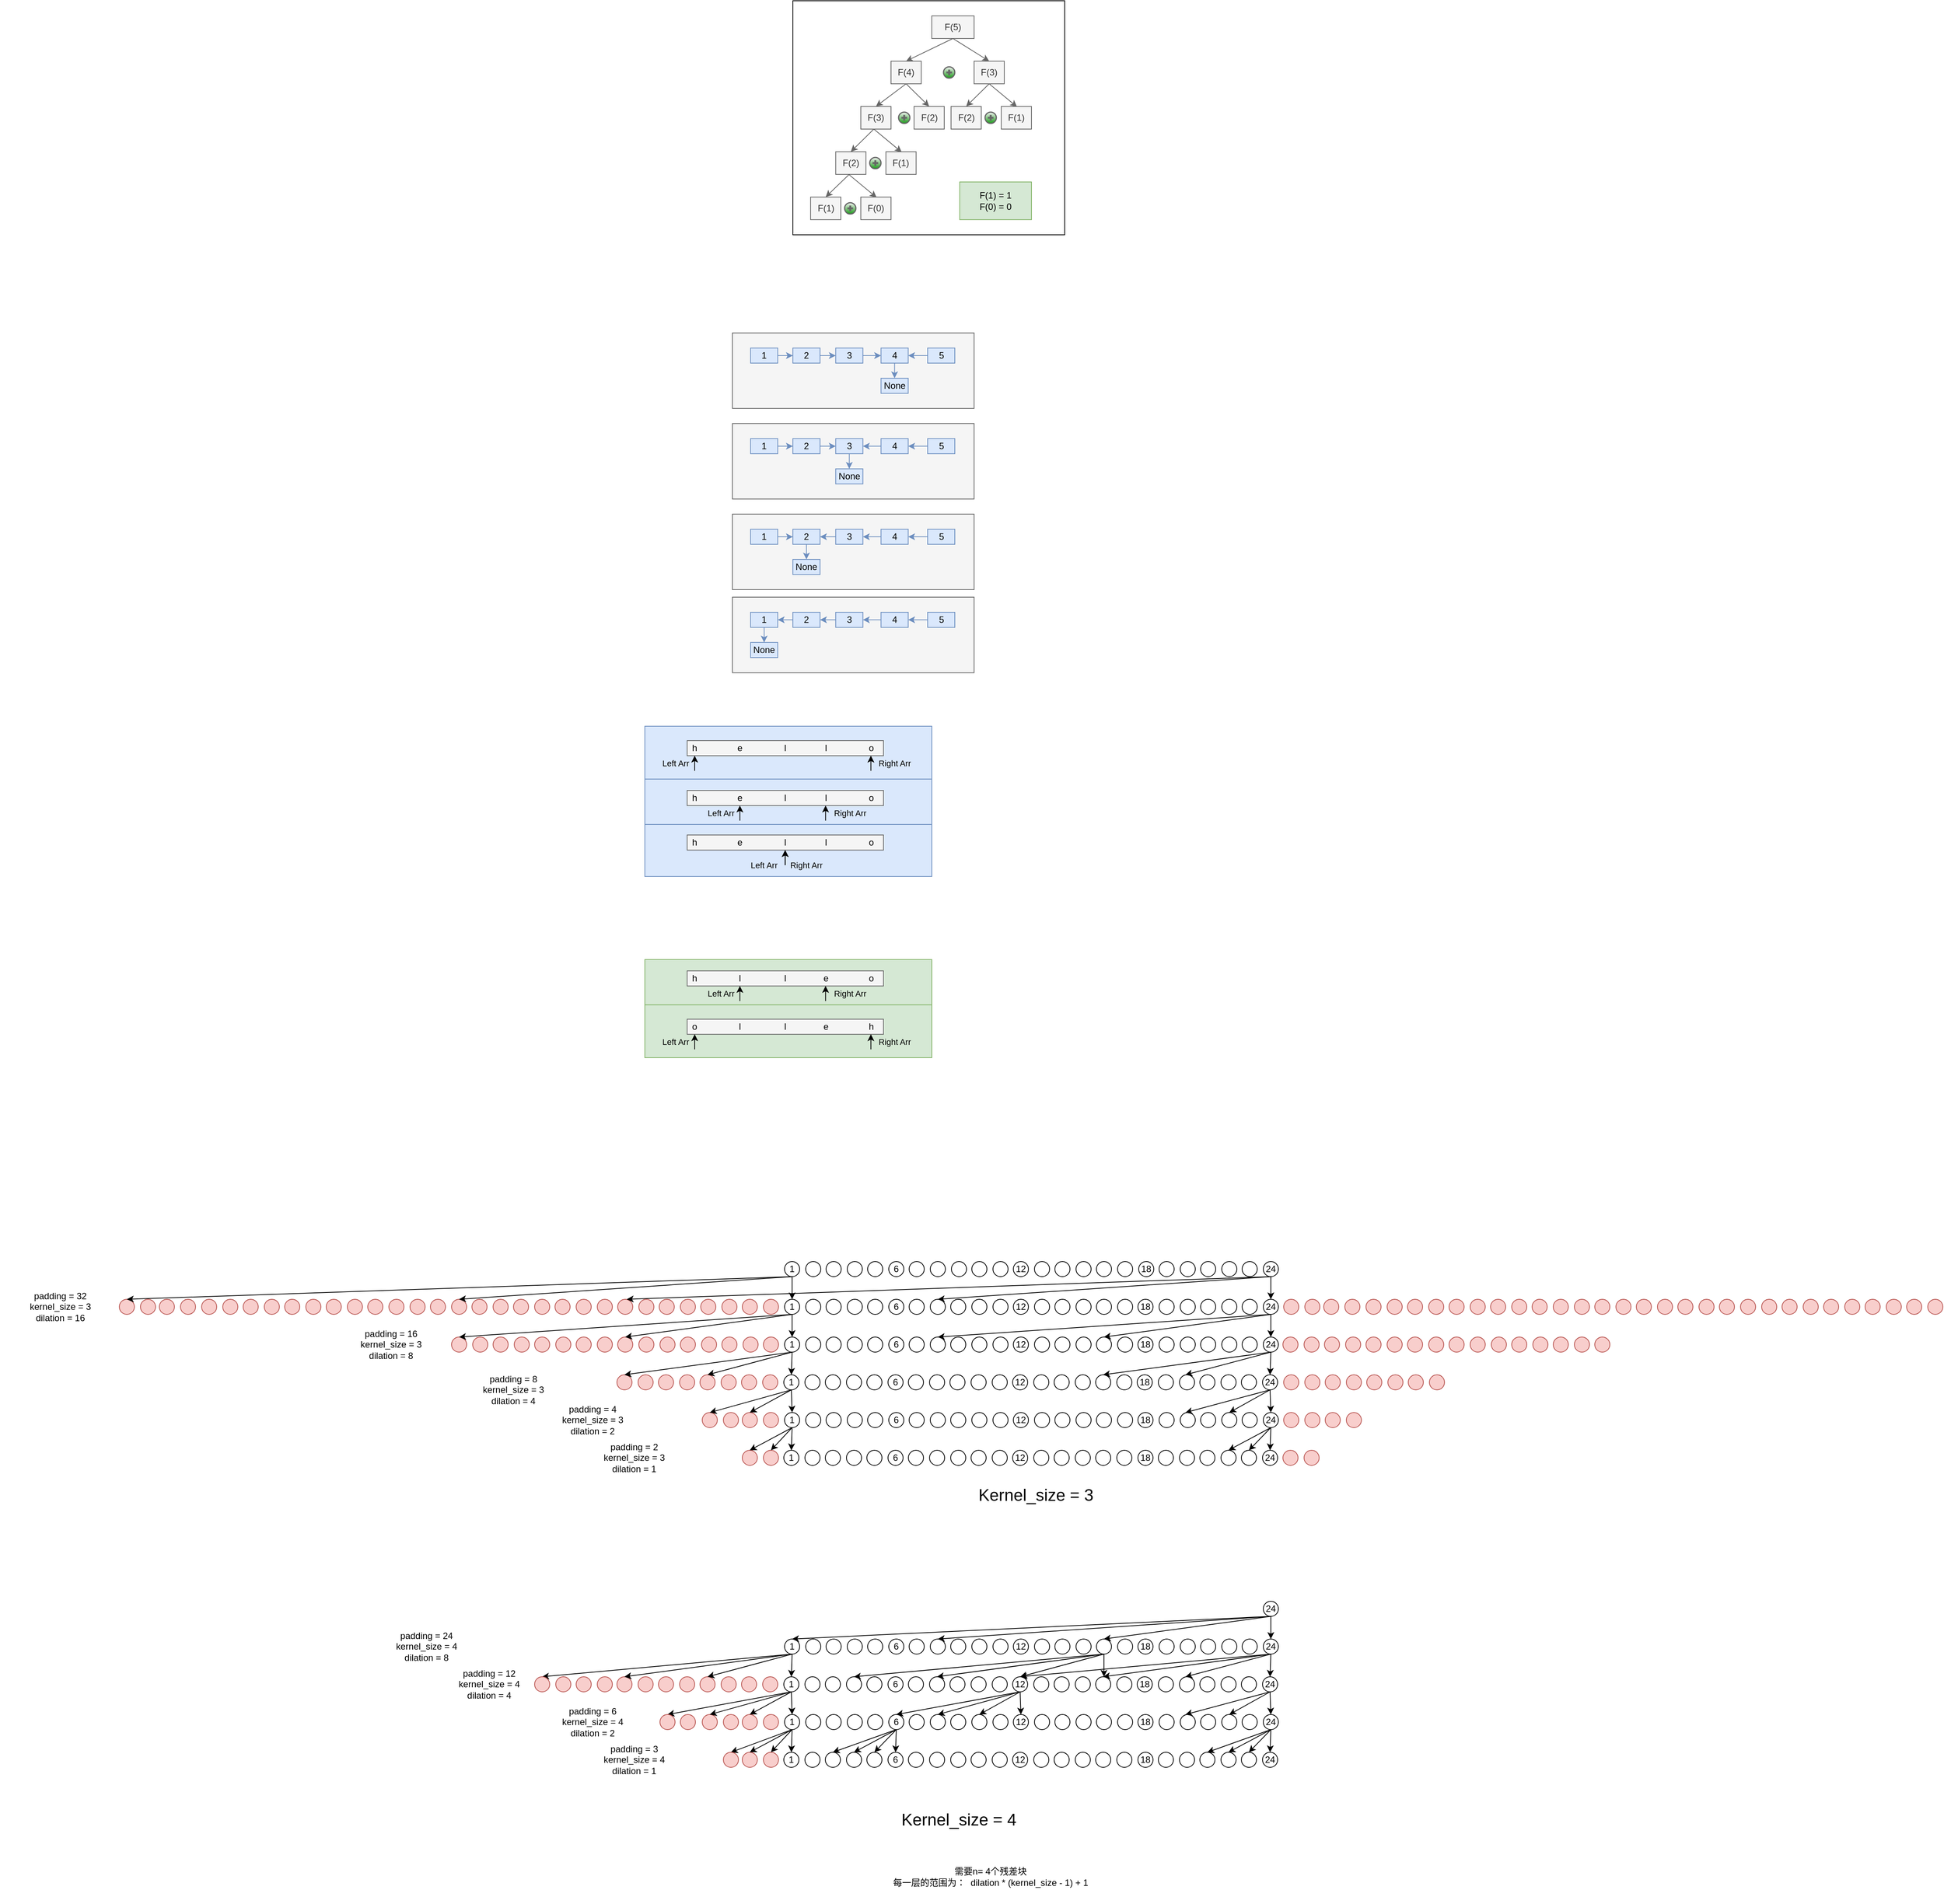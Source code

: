 <mxfile version="14.6.6" type="github">
  <diagram id="Hn3H-dN24jaD0dENia_m" name="Page-1">
    <mxGraphModel dx="1808" dy="526" grid="1" gridSize="10" guides="1" tooltips="1" connect="1" arrows="1" fold="1" page="1" pageScale="1" pageWidth="827" pageHeight="1169" math="0" shadow="0">
      <root>
        <mxCell id="0" />
        <mxCell id="1" parent="0" />
        <mxCell id="SiVPfWwF8kXw5qPxy-G--118" value="" style="rounded=0;whiteSpace=wrap;html=1;shadow=0;fillColor=#dae8fc;strokeColor=#6c8ebf;" parent="1" vertex="1">
          <mxGeometry x="34" y="1301" width="380" height="69" as="geometry" />
        </mxCell>
        <mxCell id="SiVPfWwF8kXw5qPxy-G--117" value="" style="rounded=0;whiteSpace=wrap;html=1;shadow=0;fillColor=#dae8fc;strokeColor=#6c8ebf;" parent="1" vertex="1">
          <mxGeometry x="34" y="1241" width="380" height="60" as="geometry" />
        </mxCell>
        <mxCell id="SiVPfWwF8kXw5qPxy-G--116" value="" style="rounded=0;whiteSpace=wrap;html=1;shadow=0;fillColor=#dae8fc;strokeColor=#6c8ebf;" parent="1" vertex="1">
          <mxGeometry x="34" y="1171" width="380" height="70" as="geometry" />
        </mxCell>
        <mxCell id="SiVPfWwF8kXw5qPxy-G--120" value="" style="rounded=0;whiteSpace=wrap;html=1;shadow=0;fillColor=#f5f5f5;strokeColor=#666666;fontColor=#333333;" parent="1" vertex="1">
          <mxGeometry x="90" y="1256" width="260" height="20" as="geometry" />
        </mxCell>
        <mxCell id="SiVPfWwF8kXw5qPxy-G--121" value="" style="rounded=0;whiteSpace=wrap;html=1;shadow=0;fillColor=#f5f5f5;strokeColor=#666666;fontColor=#333333;" parent="1" vertex="1">
          <mxGeometry x="90" y="1315" width="260" height="20" as="geometry" />
        </mxCell>
        <mxCell id="SiVPfWwF8kXw5qPxy-G--119" value="" style="rounded=0;whiteSpace=wrap;html=1;shadow=0;fillColor=#f5f5f5;strokeColor=#666666;fontColor=#333333;" parent="1" vertex="1">
          <mxGeometry x="90" y="1190" width="260" height="20" as="geometry" />
        </mxCell>
        <mxCell id="SiVPfWwF8kXw5qPxy-G--35" value="" style="rounded=0;whiteSpace=wrap;html=1;fillColor=#f5f5f5;strokeColor=#666666;fontColor=#333333;" parent="1" vertex="1">
          <mxGeometry x="150" y="650" width="320" height="100" as="geometry" />
        </mxCell>
        <mxCell id="SiVPfWwF8kXw5qPxy-G--25" value="" style="rounded=0;whiteSpace=wrap;html=1;" parent="1" vertex="1">
          <mxGeometry x="230" y="210" width="360" height="310" as="geometry" />
        </mxCell>
        <mxCell id="gz96YXUICSbOHZwGuNMA-6" style="edgeStyle=none;rounded=0;orthogonalLoop=1;jettySize=auto;html=1;exitX=0.5;exitY=1;exitDx=0;exitDy=0;entryX=0.5;entryY=0;entryDx=0;entryDy=0;fillColor=#f5f5f5;strokeColor=#666666;" parent="1" source="gz96YXUICSbOHZwGuNMA-2" target="gz96YXUICSbOHZwGuNMA-5" edge="1">
          <mxGeometry relative="1" as="geometry" />
        </mxCell>
        <mxCell id="gz96YXUICSbOHZwGuNMA-7" style="edgeStyle=none;rounded=0;orthogonalLoop=1;jettySize=auto;html=1;entryX=0.5;entryY=0;entryDx=0;entryDy=0;exitX=0.5;exitY=1;exitDx=0;exitDy=0;fillColor=#f5f5f5;strokeColor=#666666;" parent="1" source="gz96YXUICSbOHZwGuNMA-2" target="gz96YXUICSbOHZwGuNMA-4" edge="1">
          <mxGeometry relative="1" as="geometry">
            <mxPoint x="442" y="270" as="sourcePoint" />
          </mxGeometry>
        </mxCell>
        <mxCell id="gz96YXUICSbOHZwGuNMA-2" value="F(5)" style="rounded=0;whiteSpace=wrap;html=1;fillColor=#f5f5f5;strokeColor=#666666;fontColor=#333333;" parent="1" vertex="1">
          <mxGeometry x="414" y="230" width="56" height="30" as="geometry" />
        </mxCell>
        <mxCell id="gz96YXUICSbOHZwGuNMA-4" value="F(4)" style="rounded=0;whiteSpace=wrap;html=1;fillColor=#f5f5f5;strokeColor=#666666;fontColor=#333333;" parent="1" vertex="1">
          <mxGeometry x="360" y="290" width="40" height="30" as="geometry" />
        </mxCell>
        <mxCell id="SiVPfWwF8kXw5qPxy-G--11" style="edgeStyle=none;rounded=0;orthogonalLoop=1;jettySize=auto;html=1;entryX=0.523;entryY=0.021;entryDx=0;entryDy=0;entryPerimeter=0;exitX=0.5;exitY=1;exitDx=0;exitDy=0;fillColor=#f5f5f5;strokeColor=#666666;" parent="1" source="gz96YXUICSbOHZwGuNMA-5" target="SiVPfWwF8kXw5qPxy-G--8" edge="1">
          <mxGeometry relative="1" as="geometry" />
        </mxCell>
        <mxCell id="gz96YXUICSbOHZwGuNMA-5" value="F(3)" style="rounded=0;whiteSpace=wrap;html=1;fillColor=#f5f5f5;strokeColor=#666666;fontColor=#333333;" parent="1" vertex="1">
          <mxGeometry x="470" y="290" width="40" height="30" as="geometry" />
        </mxCell>
        <mxCell id="gz96YXUICSbOHZwGuNMA-8" style="edgeStyle=none;rounded=0;orthogonalLoop=1;jettySize=auto;html=1;exitX=0.5;exitY=1;exitDx=0;exitDy=0;entryX=0.5;entryY=0;entryDx=0;entryDy=0;fillColor=#f5f5f5;strokeColor=#666666;" parent="1" source="gz96YXUICSbOHZwGuNMA-4" target="gz96YXUICSbOHZwGuNMA-12" edge="1">
          <mxGeometry relative="1" as="geometry">
            <mxPoint x="415" y="320" as="sourcePoint" />
          </mxGeometry>
        </mxCell>
        <mxCell id="gz96YXUICSbOHZwGuNMA-9" style="edgeStyle=none;rounded=0;orthogonalLoop=1;jettySize=auto;html=1;exitX=0.5;exitY=1;exitDx=0;exitDy=0;entryX=0.5;entryY=0;entryDx=0;entryDy=0;fillColor=#f5f5f5;strokeColor=#666666;" parent="1" source="gz96YXUICSbOHZwGuNMA-4" target="gz96YXUICSbOHZwGuNMA-11" edge="1">
          <mxGeometry relative="1" as="geometry">
            <mxPoint x="359" y="320" as="sourcePoint" />
          </mxGeometry>
        </mxCell>
        <mxCell id="gz96YXUICSbOHZwGuNMA-11" value="F(3)" style="rounded=0;whiteSpace=wrap;html=1;fillColor=#f5f5f5;strokeColor=#666666;fontColor=#333333;" parent="1" vertex="1">
          <mxGeometry x="320" y="350" width="40" height="30" as="geometry" />
        </mxCell>
        <mxCell id="gz96YXUICSbOHZwGuNMA-12" value="F(2)" style="rounded=0;whiteSpace=wrap;html=1;fillColor=#f5f5f5;strokeColor=#666666;fontColor=#333333;" parent="1" vertex="1">
          <mxGeometry x="390.5" y="350" width="40" height="30" as="geometry" />
        </mxCell>
        <mxCell id="SiVPfWwF8kXw5qPxy-G--2" value="" style="verticalLabelPosition=bottom;verticalAlign=top;html=1;shadow=0;strokeWidth=1;shape=mxgraph.ios.iAddIcon;fillColor=#f5f5f5;fillColor2=#1A9917;strokeColor=#666666;fontColor=#333333;" parent="1" vertex="1">
          <mxGeometry x="370" y="357.5" width="15" height="15" as="geometry" />
        </mxCell>
        <mxCell id="SiVPfWwF8kXw5qPxy-G--4" value="" style="verticalLabelPosition=bottom;verticalAlign=top;html=1;shadow=0;strokeWidth=1;shape=mxgraph.ios.iAddIcon;fillColor=#f5f5f5;fillColor2=#1A9917;strokeColor=#666666;fontColor=#333333;" parent="1" vertex="1">
          <mxGeometry x="429.5" y="297.5" width="15" height="15" as="geometry" />
        </mxCell>
        <mxCell id="SiVPfWwF8kXw5qPxy-G--6" style="edgeStyle=none;rounded=0;orthogonalLoop=1;jettySize=auto;html=1;exitX=0.5;exitY=1;exitDx=0;exitDy=0;entryX=0.5;entryY=0;entryDx=0;entryDy=0;fillColor=#f5f5f5;strokeColor=#666666;" parent="1" source="gz96YXUICSbOHZwGuNMA-5" target="SiVPfWwF8kXw5qPxy-G--7" edge="1">
          <mxGeometry relative="1" as="geometry">
            <mxPoint x="494.5" y="320" as="sourcePoint" />
          </mxGeometry>
        </mxCell>
        <mxCell id="SiVPfWwF8kXw5qPxy-G--7" value="F(2)" style="rounded=0;whiteSpace=wrap;html=1;fillColor=#f5f5f5;strokeColor=#666666;fontColor=#333333;" parent="1" vertex="1">
          <mxGeometry x="439.5" y="350" width="40" height="30" as="geometry" />
        </mxCell>
        <mxCell id="SiVPfWwF8kXw5qPxy-G--8" value="F(1)" style="rounded=0;whiteSpace=wrap;html=1;fillColor=#f5f5f5;strokeColor=#666666;fontColor=#333333;" parent="1" vertex="1">
          <mxGeometry x="506" y="350" width="40" height="30" as="geometry" />
        </mxCell>
        <mxCell id="SiVPfWwF8kXw5qPxy-G--9" value="" style="verticalLabelPosition=bottom;verticalAlign=top;html=1;shadow=0;strokeWidth=1;shape=mxgraph.ios.iAddIcon;fillColor=#f5f5f5;fillColor2=#1A9917;strokeColor=#666666;fontColor=#333333;" parent="1" vertex="1">
          <mxGeometry x="484.5" y="357.5" width="15" height="15" as="geometry" />
        </mxCell>
        <mxCell id="SiVPfWwF8kXw5qPxy-G--12" style="edgeStyle=none;rounded=0;orthogonalLoop=1;jettySize=auto;html=1;entryX=0.523;entryY=0.021;entryDx=0;entryDy=0;entryPerimeter=0;exitX=0.5;exitY=1;exitDx=0;exitDy=0;fillColor=#f5f5f5;strokeColor=#666666;" parent="1" target="SiVPfWwF8kXw5qPxy-G--15" edge="1">
          <mxGeometry relative="1" as="geometry">
            <mxPoint x="337.25" y="380" as="sourcePoint" />
          </mxGeometry>
        </mxCell>
        <mxCell id="SiVPfWwF8kXw5qPxy-G--13" style="edgeStyle=none;rounded=0;orthogonalLoop=1;jettySize=auto;html=1;exitX=0.5;exitY=1;exitDx=0;exitDy=0;entryX=0.5;entryY=0;entryDx=0;entryDy=0;fillColor=#f5f5f5;strokeColor=#666666;" parent="1" target="SiVPfWwF8kXw5qPxy-G--14" edge="1">
          <mxGeometry relative="1" as="geometry">
            <mxPoint x="337.25" y="380" as="sourcePoint" />
          </mxGeometry>
        </mxCell>
        <mxCell id="SiVPfWwF8kXw5qPxy-G--14" value="F(2)" style="rounded=0;whiteSpace=wrap;html=1;fillColor=#f5f5f5;strokeColor=#666666;fontColor=#333333;" parent="1" vertex="1">
          <mxGeometry x="286.75" y="410" width="40" height="30" as="geometry" />
        </mxCell>
        <mxCell id="SiVPfWwF8kXw5qPxy-G--15" value="F(1)" style="rounded=0;whiteSpace=wrap;html=1;fillColor=#f5f5f5;strokeColor=#666666;fontColor=#333333;" parent="1" vertex="1">
          <mxGeometry x="353.25" y="410" width="40" height="30" as="geometry" />
        </mxCell>
        <mxCell id="SiVPfWwF8kXw5qPxy-G--16" value="" style="verticalLabelPosition=bottom;verticalAlign=top;html=1;shadow=0;strokeWidth=1;shape=mxgraph.ios.iAddIcon;fillColor=#f5f5f5;fillColor2=#1A9917;strokeColor=#666666;fontColor=#333333;" parent="1" vertex="1">
          <mxGeometry x="331.75" y="417.5" width="15" height="15" as="geometry" />
        </mxCell>
        <mxCell id="SiVPfWwF8kXw5qPxy-G--19" style="edgeStyle=none;rounded=0;orthogonalLoop=1;jettySize=auto;html=1;entryX=0.523;entryY=0.021;entryDx=0;entryDy=0;entryPerimeter=0;fillColor=#f5f5f5;strokeColor=#666666;" parent="1" target="SiVPfWwF8kXw5qPxy-G--22" edge="1">
          <mxGeometry relative="1" as="geometry">
            <mxPoint x="304" y="440" as="sourcePoint" />
          </mxGeometry>
        </mxCell>
        <mxCell id="SiVPfWwF8kXw5qPxy-G--20" style="edgeStyle=none;rounded=0;orthogonalLoop=1;jettySize=auto;html=1;exitX=0.456;exitY=0.986;exitDx=0;exitDy=0;entryX=0.5;entryY=0;entryDx=0;entryDy=0;exitPerimeter=0;fillColor=#f5f5f5;strokeColor=#666666;" parent="1" source="SiVPfWwF8kXw5qPxy-G--14" target="SiVPfWwF8kXw5qPxy-G--21" edge="1">
          <mxGeometry relative="1" as="geometry">
            <mxPoint x="304" y="440" as="sourcePoint" />
          </mxGeometry>
        </mxCell>
        <mxCell id="SiVPfWwF8kXw5qPxy-G--21" value="F(1)" style="rounded=0;whiteSpace=wrap;html=1;fillColor=#f5f5f5;strokeColor=#666666;fontColor=#333333;" parent="1" vertex="1">
          <mxGeometry x="253.5" y="470" width="40" height="30" as="geometry" />
        </mxCell>
        <mxCell id="SiVPfWwF8kXw5qPxy-G--22" value="F(0)" style="rounded=0;whiteSpace=wrap;html=1;fillColor=#f5f5f5;strokeColor=#666666;fontColor=#333333;" parent="1" vertex="1">
          <mxGeometry x="320" y="470" width="40" height="30" as="geometry" />
        </mxCell>
        <mxCell id="SiVPfWwF8kXw5qPxy-G--23" value="" style="verticalLabelPosition=bottom;verticalAlign=top;html=1;shadow=0;dashed=0;strokeWidth=1;shape=mxgraph.ios.iAddIcon;fillColor=#f5f5f5;fillColor2=#1A9917;strokeColor=#666666;fontColor=#333333;" parent="1" vertex="1">
          <mxGeometry x="298.5" y="477.5" width="15" height="15" as="geometry" />
        </mxCell>
        <mxCell id="SiVPfWwF8kXw5qPxy-G--24" value="F(1) = 1&lt;br&gt;F(0) = 0" style="rounded=0;whiteSpace=wrap;html=1;fillColor=#d5e8d4;strokeColor=#82b366;" parent="1" vertex="1">
          <mxGeometry x="451" y="450" width="95" height="50" as="geometry" />
        </mxCell>
        <mxCell id="SiVPfWwF8kXw5qPxy-G--28" value="" style="edgeStyle=none;rounded=0;orthogonalLoop=1;jettySize=auto;html=1;fillColor=#dae8fc;strokeColor=#6c8ebf;" parent="1" source="SiVPfWwF8kXw5qPxy-G--26" target="SiVPfWwF8kXw5qPxy-G--27" edge="1">
          <mxGeometry relative="1" as="geometry" />
        </mxCell>
        <mxCell id="SiVPfWwF8kXw5qPxy-G--26" value="1" style="rounded=0;whiteSpace=wrap;html=1;fillColor=#dae8fc;strokeColor=#6c8ebf;" parent="1" vertex="1">
          <mxGeometry x="174" y="670" width="36" height="20" as="geometry" />
        </mxCell>
        <mxCell id="SiVPfWwF8kXw5qPxy-G--30" value="" style="edgeStyle=none;rounded=0;orthogonalLoop=1;jettySize=auto;html=1;fillColor=#dae8fc;strokeColor=#6c8ebf;" parent="1" source="SiVPfWwF8kXw5qPxy-G--27" target="SiVPfWwF8kXw5qPxy-G--29" edge="1">
          <mxGeometry relative="1" as="geometry" />
        </mxCell>
        <mxCell id="SiVPfWwF8kXw5qPxy-G--27" value="2" style="rounded=0;whiteSpace=wrap;html=1;fillColor=#dae8fc;strokeColor=#6c8ebf;" parent="1" vertex="1">
          <mxGeometry x="230" y="670" width="36" height="20" as="geometry" />
        </mxCell>
        <mxCell id="SiVPfWwF8kXw5qPxy-G--32" value="" style="edgeStyle=none;rounded=0;orthogonalLoop=1;jettySize=auto;html=1;fillColor=#dae8fc;strokeColor=#6c8ebf;" parent="1" source="SiVPfWwF8kXw5qPxy-G--29" target="SiVPfWwF8kXw5qPxy-G--31" edge="1">
          <mxGeometry relative="1" as="geometry" />
        </mxCell>
        <mxCell id="SiVPfWwF8kXw5qPxy-G--29" value="3" style="rounded=0;whiteSpace=wrap;html=1;fillColor=#dae8fc;strokeColor=#6c8ebf;" parent="1" vertex="1">
          <mxGeometry x="286.75" y="670" width="36" height="20" as="geometry" />
        </mxCell>
        <mxCell id="SiVPfWwF8kXw5qPxy-G--34" value="" style="edgeStyle=none;rounded=0;orthogonalLoop=1;jettySize=auto;html=1;fillColor=#dae8fc;strokeColor=#6c8ebf;exitX=0;exitY=0.5;exitDx=0;exitDy=0;entryX=1;entryY=0.5;entryDx=0;entryDy=0;" parent="1" source="SiVPfWwF8kXw5qPxy-G--33" target="SiVPfWwF8kXw5qPxy-G--31" edge="1">
          <mxGeometry relative="1" as="geometry">
            <mxPoint x="390" y="740" as="sourcePoint" />
            <mxPoint x="440" y="740" as="targetPoint" />
          </mxGeometry>
        </mxCell>
        <mxCell id="SiVPfWwF8kXw5qPxy-G--38" style="edgeStyle=none;rounded=0;orthogonalLoop=1;jettySize=auto;html=1;exitX=0.5;exitY=1;exitDx=0;exitDy=0;entryX=0.5;entryY=0;entryDx=0;entryDy=0;fillColor=#dae8fc;strokeColor=#6c8ebf;" parent="1" source="SiVPfWwF8kXw5qPxy-G--31" target="SiVPfWwF8kXw5qPxy-G--37" edge="1">
          <mxGeometry relative="1" as="geometry" />
        </mxCell>
        <mxCell id="SiVPfWwF8kXw5qPxy-G--31" value="4" style="rounded=0;whiteSpace=wrap;html=1;fillColor=#dae8fc;strokeColor=#6c8ebf;" parent="1" vertex="1">
          <mxGeometry x="346.75" y="670" width="36" height="20" as="geometry" />
        </mxCell>
        <mxCell id="SiVPfWwF8kXw5qPxy-G--33" value="5" style="rounded=0;whiteSpace=wrap;html=1;fillColor=#dae8fc;strokeColor=#6c8ebf;" parent="1" vertex="1">
          <mxGeometry x="408.5" y="670" width="36" height="20" as="geometry" />
        </mxCell>
        <mxCell id="SiVPfWwF8kXw5qPxy-G--37" value="None" style="rounded=0;whiteSpace=wrap;html=1;fillColor=#dae8fc;strokeColor=#6c8ebf;" parent="1" vertex="1">
          <mxGeometry x="346.75" y="710" width="36" height="20" as="geometry" />
        </mxCell>
        <mxCell id="SiVPfWwF8kXw5qPxy-G--39" value="" style="rounded=0;whiteSpace=wrap;html=1;fillColor=#f5f5f5;strokeColor=#666666;fontColor=#333333;" parent="1" vertex="1">
          <mxGeometry x="150" y="770" width="320" height="100" as="geometry" />
        </mxCell>
        <mxCell id="SiVPfWwF8kXw5qPxy-G--40" value="" style="edgeStyle=none;rounded=0;orthogonalLoop=1;jettySize=auto;html=1;fillColor=#dae8fc;strokeColor=#6c8ebf;" parent="1" source="SiVPfWwF8kXw5qPxy-G--41" target="SiVPfWwF8kXw5qPxy-G--43" edge="1">
          <mxGeometry relative="1" as="geometry" />
        </mxCell>
        <mxCell id="SiVPfWwF8kXw5qPxy-G--41" value="1" style="rounded=0;whiteSpace=wrap;html=1;fillColor=#dae8fc;strokeColor=#6c8ebf;" parent="1" vertex="1">
          <mxGeometry x="174" y="790" width="36" height="20" as="geometry" />
        </mxCell>
        <mxCell id="SiVPfWwF8kXw5qPxy-G--42" value="" style="edgeStyle=none;rounded=0;orthogonalLoop=1;jettySize=auto;html=1;fillColor=#dae8fc;strokeColor=#6c8ebf;" parent="1" source="SiVPfWwF8kXw5qPxy-G--43" target="SiVPfWwF8kXw5qPxy-G--45" edge="1">
          <mxGeometry relative="1" as="geometry" />
        </mxCell>
        <mxCell id="SiVPfWwF8kXw5qPxy-G--43" value="2" style="rounded=0;whiteSpace=wrap;html=1;fillColor=#dae8fc;strokeColor=#6c8ebf;" parent="1" vertex="1">
          <mxGeometry x="230" y="790" width="36" height="20" as="geometry" />
        </mxCell>
        <mxCell id="SiVPfWwF8kXw5qPxy-G--45" value="3" style="rounded=0;whiteSpace=wrap;html=1;fillColor=#dae8fc;strokeColor=#6c8ebf;" parent="1" vertex="1">
          <mxGeometry x="286.75" y="790" width="36" height="20" as="geometry" />
        </mxCell>
        <mxCell id="SiVPfWwF8kXw5qPxy-G--46" value="" style="edgeStyle=none;rounded=0;orthogonalLoop=1;jettySize=auto;html=1;fillColor=#dae8fc;strokeColor=#6c8ebf;exitX=0;exitY=0.5;exitDx=0;exitDy=0;entryX=1;entryY=0.5;entryDx=0;entryDy=0;" parent="1" source="SiVPfWwF8kXw5qPxy-G--49" target="SiVPfWwF8kXw5qPxy-G--48" edge="1">
          <mxGeometry relative="1" as="geometry">
            <mxPoint x="390" y="860" as="sourcePoint" />
            <mxPoint x="440" y="860" as="targetPoint" />
          </mxGeometry>
        </mxCell>
        <mxCell id="SiVPfWwF8kXw5qPxy-G--47" style="edgeStyle=none;rounded=0;orthogonalLoop=1;jettySize=auto;html=1;exitX=0.5;exitY=1;exitDx=0;exitDy=0;entryX=0.5;entryY=0;entryDx=0;entryDy=0;fillColor=#dae8fc;strokeColor=#6c8ebf;" parent="1" target="SiVPfWwF8kXw5qPxy-G--50" edge="1">
          <mxGeometry relative="1" as="geometry">
            <mxPoint x="304.75" y="810.0" as="sourcePoint" />
          </mxGeometry>
        </mxCell>
        <mxCell id="SiVPfWwF8kXw5qPxy-G--53" value="" style="edgeStyle=none;rounded=0;orthogonalLoop=1;jettySize=auto;html=1;entryX=1;entryY=0.5;entryDx=0;entryDy=0;fillColor=#dae8fc;strokeColor=#6c8ebf;" parent="1" source="SiVPfWwF8kXw5qPxy-G--48" target="SiVPfWwF8kXw5qPxy-G--45" edge="1">
          <mxGeometry relative="1" as="geometry">
            <mxPoint x="320" y="800" as="targetPoint" />
          </mxGeometry>
        </mxCell>
        <mxCell id="SiVPfWwF8kXw5qPxy-G--48" value="4" style="rounded=0;whiteSpace=wrap;html=1;fillColor=#dae8fc;strokeColor=#6c8ebf;" parent="1" vertex="1">
          <mxGeometry x="346.75" y="790" width="36" height="20" as="geometry" />
        </mxCell>
        <mxCell id="SiVPfWwF8kXw5qPxy-G--49" value="5" style="rounded=0;whiteSpace=wrap;html=1;fillColor=#dae8fc;strokeColor=#6c8ebf;" parent="1" vertex="1">
          <mxGeometry x="408.5" y="790" width="36" height="20" as="geometry" />
        </mxCell>
        <mxCell id="SiVPfWwF8kXw5qPxy-G--50" value="None" style="rounded=0;whiteSpace=wrap;html=1;fillColor=#dae8fc;strokeColor=#6c8ebf;" parent="1" vertex="1">
          <mxGeometry x="286.75" y="830" width="36" height="20" as="geometry" />
        </mxCell>
        <mxCell id="SiVPfWwF8kXw5qPxy-G--54" value="" style="rounded=0;whiteSpace=wrap;html=1;fillColor=#f5f5f5;strokeColor=#666666;fontColor=#333333;" parent="1" vertex="1">
          <mxGeometry x="150" y="890" width="320" height="100" as="geometry" />
        </mxCell>
        <mxCell id="SiVPfWwF8kXw5qPxy-G--55" value="" style="edgeStyle=none;rounded=0;orthogonalLoop=1;jettySize=auto;html=1;fillColor=#dae8fc;strokeColor=#6c8ebf;" parent="1" source="SiVPfWwF8kXw5qPxy-G--56" target="SiVPfWwF8kXw5qPxy-G--58" edge="1">
          <mxGeometry relative="1" as="geometry" />
        </mxCell>
        <mxCell id="SiVPfWwF8kXw5qPxy-G--56" value="1" style="rounded=0;whiteSpace=wrap;html=1;fillColor=#dae8fc;strokeColor=#6c8ebf;" parent="1" vertex="1">
          <mxGeometry x="174" y="910" width="36" height="20" as="geometry" />
        </mxCell>
        <mxCell id="SiVPfWwF8kXw5qPxy-G--58" value="2" style="rounded=0;whiteSpace=wrap;html=1;fillColor=#dae8fc;strokeColor=#6c8ebf;" parent="1" vertex="1">
          <mxGeometry x="230" y="910" width="36" height="20" as="geometry" />
        </mxCell>
        <mxCell id="SiVPfWwF8kXw5qPxy-G--66" value="" style="edgeStyle=none;rounded=0;orthogonalLoop=1;jettySize=auto;html=1;entryX=1;entryY=0.5;entryDx=0;entryDy=0;fillColor=#dae8fc;strokeColor=#6c8ebf;" parent="1" source="SiVPfWwF8kXw5qPxy-G--59" target="SiVPfWwF8kXw5qPxy-G--58" edge="1">
          <mxGeometry relative="1" as="geometry" />
        </mxCell>
        <mxCell id="SiVPfWwF8kXw5qPxy-G--59" value="3" style="rounded=0;whiteSpace=wrap;html=1;fillColor=#dae8fc;strokeColor=#6c8ebf;" parent="1" vertex="1">
          <mxGeometry x="286.75" y="910" width="36" height="20" as="geometry" />
        </mxCell>
        <mxCell id="SiVPfWwF8kXw5qPxy-G--60" value="" style="edgeStyle=none;rounded=0;orthogonalLoop=1;jettySize=auto;html=1;fillColor=#dae8fc;strokeColor=#6c8ebf;exitX=0;exitY=0.5;exitDx=0;exitDy=0;entryX=1;entryY=0.5;entryDx=0;entryDy=0;" parent="1" source="SiVPfWwF8kXw5qPxy-G--64" target="SiVPfWwF8kXw5qPxy-G--63" edge="1">
          <mxGeometry relative="1" as="geometry">
            <mxPoint x="390" y="980" as="sourcePoint" />
            <mxPoint x="440" y="980" as="targetPoint" />
          </mxGeometry>
        </mxCell>
        <mxCell id="SiVPfWwF8kXw5qPxy-G--61" style="edgeStyle=none;rounded=0;orthogonalLoop=1;jettySize=auto;html=1;exitX=0.5;exitY=1;exitDx=0;exitDy=0;entryX=0.5;entryY=0;entryDx=0;entryDy=0;fillColor=#dae8fc;strokeColor=#6c8ebf;" parent="1" target="SiVPfWwF8kXw5qPxy-G--65" edge="1">
          <mxGeometry relative="1" as="geometry">
            <mxPoint x="248" y="930" as="sourcePoint" />
          </mxGeometry>
        </mxCell>
        <mxCell id="SiVPfWwF8kXw5qPxy-G--62" value="" style="edgeStyle=none;rounded=0;orthogonalLoop=1;jettySize=auto;html=1;entryX=1;entryY=0.5;entryDx=0;entryDy=0;fillColor=#dae8fc;strokeColor=#6c8ebf;" parent="1" source="SiVPfWwF8kXw5qPxy-G--63" target="SiVPfWwF8kXw5qPxy-G--59" edge="1">
          <mxGeometry relative="1" as="geometry">
            <mxPoint x="320" y="920" as="targetPoint" />
          </mxGeometry>
        </mxCell>
        <mxCell id="SiVPfWwF8kXw5qPxy-G--63" value="4" style="rounded=0;whiteSpace=wrap;html=1;fillColor=#dae8fc;strokeColor=#6c8ebf;" parent="1" vertex="1">
          <mxGeometry x="346.75" y="910" width="36" height="20" as="geometry" />
        </mxCell>
        <mxCell id="SiVPfWwF8kXw5qPxy-G--64" value="5" style="rounded=0;whiteSpace=wrap;html=1;fillColor=#dae8fc;strokeColor=#6c8ebf;" parent="1" vertex="1">
          <mxGeometry x="408.5" y="910" width="36" height="20" as="geometry" />
        </mxCell>
        <mxCell id="SiVPfWwF8kXw5qPxy-G--65" value="None" style="rounded=0;whiteSpace=wrap;html=1;fillColor=#dae8fc;strokeColor=#6c8ebf;" parent="1" vertex="1">
          <mxGeometry x="230" y="950" width="36" height="20" as="geometry" />
        </mxCell>
        <mxCell id="SiVPfWwF8kXw5qPxy-G--67" value="" style="rounded=0;whiteSpace=wrap;html=1;fillColor=#f5f5f5;strokeColor=#666666;fontColor=#333333;" parent="1" vertex="1">
          <mxGeometry x="150" y="1000" width="320" height="100" as="geometry" />
        </mxCell>
        <mxCell id="SiVPfWwF8kXw5qPxy-G--68" value="" style="edgeStyle=none;rounded=0;orthogonalLoop=1;jettySize=auto;html=1;fillColor=#dae8fc;strokeColor=#6c8ebf;" parent="1" source="SiVPfWwF8kXw5qPxy-G--70" target="SiVPfWwF8kXw5qPxy-G--69" edge="1">
          <mxGeometry relative="1" as="geometry" />
        </mxCell>
        <mxCell id="SiVPfWwF8kXw5qPxy-G--69" value="1" style="rounded=0;whiteSpace=wrap;html=1;fillColor=#dae8fc;strokeColor=#6c8ebf;" parent="1" vertex="1">
          <mxGeometry x="174" y="1020" width="36" height="20" as="geometry" />
        </mxCell>
        <mxCell id="SiVPfWwF8kXw5qPxy-G--70" value="2" style="rounded=0;whiteSpace=wrap;html=1;fillColor=#dae8fc;strokeColor=#6c8ebf;" parent="1" vertex="1">
          <mxGeometry x="230" y="1020" width="36" height="20" as="geometry" />
        </mxCell>
        <mxCell id="SiVPfWwF8kXw5qPxy-G--71" value="" style="edgeStyle=none;rounded=0;orthogonalLoop=1;jettySize=auto;html=1;entryX=1;entryY=0.5;entryDx=0;entryDy=0;fillColor=#dae8fc;strokeColor=#6c8ebf;" parent="1" source="SiVPfWwF8kXw5qPxy-G--72" target="SiVPfWwF8kXw5qPxy-G--70" edge="1">
          <mxGeometry relative="1" as="geometry" />
        </mxCell>
        <mxCell id="SiVPfWwF8kXw5qPxy-G--72" value="3" style="rounded=0;whiteSpace=wrap;html=1;fillColor=#dae8fc;strokeColor=#6c8ebf;" parent="1" vertex="1">
          <mxGeometry x="286.75" y="1020" width="36" height="20" as="geometry" />
        </mxCell>
        <mxCell id="SiVPfWwF8kXw5qPxy-G--73" value="" style="edgeStyle=none;rounded=0;orthogonalLoop=1;jettySize=auto;html=1;fillColor=#dae8fc;strokeColor=#6c8ebf;exitX=0;exitY=0.5;exitDx=0;exitDy=0;entryX=1;entryY=0.5;entryDx=0;entryDy=0;" parent="1" source="SiVPfWwF8kXw5qPxy-G--77" target="SiVPfWwF8kXw5qPxy-G--76" edge="1">
          <mxGeometry relative="1" as="geometry">
            <mxPoint x="390" y="1090" as="sourcePoint" />
            <mxPoint x="440" y="1090" as="targetPoint" />
          </mxGeometry>
        </mxCell>
        <mxCell id="SiVPfWwF8kXw5qPxy-G--74" style="edgeStyle=none;rounded=0;orthogonalLoop=1;jettySize=auto;html=1;exitX=0.5;exitY=1;exitDx=0;exitDy=0;entryX=0.5;entryY=0;entryDx=0;entryDy=0;fillColor=#dae8fc;strokeColor=#6c8ebf;" parent="1" target="SiVPfWwF8kXw5qPxy-G--78" edge="1">
          <mxGeometry relative="1" as="geometry">
            <mxPoint x="192" y="1040" as="sourcePoint" />
          </mxGeometry>
        </mxCell>
        <mxCell id="SiVPfWwF8kXw5qPxy-G--75" value="" style="edgeStyle=none;rounded=0;orthogonalLoop=1;jettySize=auto;html=1;entryX=1;entryY=0.5;entryDx=0;entryDy=0;fillColor=#dae8fc;strokeColor=#6c8ebf;" parent="1" source="SiVPfWwF8kXw5qPxy-G--76" target="SiVPfWwF8kXw5qPxy-G--72" edge="1">
          <mxGeometry relative="1" as="geometry">
            <mxPoint x="320" y="1030" as="targetPoint" />
          </mxGeometry>
        </mxCell>
        <mxCell id="SiVPfWwF8kXw5qPxy-G--76" value="4" style="rounded=0;whiteSpace=wrap;html=1;fillColor=#dae8fc;strokeColor=#6c8ebf;" parent="1" vertex="1">
          <mxGeometry x="346.75" y="1020" width="36" height="20" as="geometry" />
        </mxCell>
        <mxCell id="SiVPfWwF8kXw5qPxy-G--77" value="5" style="rounded=0;whiteSpace=wrap;html=1;fillColor=#dae8fc;strokeColor=#6c8ebf;" parent="1" vertex="1">
          <mxGeometry x="408.5" y="1020" width="36" height="20" as="geometry" />
        </mxCell>
        <mxCell id="SiVPfWwF8kXw5qPxy-G--78" value="None" style="rounded=0;whiteSpace=wrap;html=1;fillColor=#dae8fc;strokeColor=#6c8ebf;" parent="1" vertex="1">
          <mxGeometry x="174" y="1060" width="36" height="20" as="geometry" />
        </mxCell>
        <mxCell id="SiVPfWwF8kXw5qPxy-G--82" value="h" style="text;html=1;strokeColor=none;fillColor=none;align=center;verticalAlign=middle;whiteSpace=wrap;rounded=0;shadow=0;sketch=0;arcSize=10;" parent="1" vertex="1">
          <mxGeometry x="80" y="1190" width="40" height="20" as="geometry" />
        </mxCell>
        <mxCell id="SiVPfWwF8kXw5qPxy-G--84" value="e" style="text;html=1;strokeColor=none;fillColor=none;align=center;verticalAlign=middle;whiteSpace=wrap;rounded=0;shadow=0;sketch=0;arcSize=10;" parent="1" vertex="1">
          <mxGeometry x="140" y="1190" width="40" height="20" as="geometry" />
        </mxCell>
        <mxCell id="SiVPfWwF8kXw5qPxy-G--86" value="l" style="text;html=1;strokeColor=none;fillColor=none;align=center;verticalAlign=middle;whiteSpace=wrap;rounded=0;shadow=0;sketch=0;arcSize=10;" parent="1" vertex="1">
          <mxGeometry x="200" y="1190" width="40" height="20" as="geometry" />
        </mxCell>
        <mxCell id="SiVPfWwF8kXw5qPxy-G--88" value="l" style="text;html=1;strokeColor=none;fillColor=none;align=center;verticalAlign=middle;whiteSpace=wrap;rounded=0;shadow=0;sketch=0;arcSize=10;" parent="1" vertex="1">
          <mxGeometry x="253.5" y="1190" width="40" height="20" as="geometry" />
        </mxCell>
        <mxCell id="SiVPfWwF8kXw5qPxy-G--90" value="o" style="text;html=1;strokeColor=none;fillColor=none;align=center;verticalAlign=middle;whiteSpace=wrap;rounded=0;shadow=0;sketch=0;arcSize=10;" parent="1" vertex="1">
          <mxGeometry x="313.5" y="1190" width="40" height="20" as="geometry" />
        </mxCell>
        <mxCell id="SiVPfWwF8kXw5qPxy-G--93" value="" style="endArrow=classic;html=1;shadow=0;" parent="1" edge="1">
          <mxGeometry width="50" height="50" relative="1" as="geometry">
            <mxPoint x="100" y="1230" as="sourcePoint" />
            <mxPoint x="100" y="1210" as="targetPoint" />
          </mxGeometry>
        </mxCell>
        <mxCell id="SiVPfWwF8kXw5qPxy-G--94" value="" style="endArrow=classic;html=1;shadow=0;" parent="1" edge="1">
          <mxGeometry width="50" height="50" relative="1" as="geometry">
            <mxPoint x="333.36" y="1230" as="sourcePoint" />
            <mxPoint x="333.36" y="1210" as="targetPoint" />
          </mxGeometry>
        </mxCell>
        <mxCell id="SiVPfWwF8kXw5qPxy-G--95" value="h" style="text;html=1;strokeColor=none;fillColor=none;align=center;verticalAlign=middle;whiteSpace=wrap;rounded=0;shadow=0;sketch=0;arcSize=10;" parent="1" vertex="1">
          <mxGeometry x="80" y="1256" width="40" height="20" as="geometry" />
        </mxCell>
        <mxCell id="SiVPfWwF8kXw5qPxy-G--96" value="e" style="text;html=1;strokeColor=none;fillColor=none;align=center;verticalAlign=middle;whiteSpace=wrap;rounded=0;shadow=0;sketch=0;arcSize=10;" parent="1" vertex="1">
          <mxGeometry x="140" y="1256" width="40" height="20" as="geometry" />
        </mxCell>
        <mxCell id="SiVPfWwF8kXw5qPxy-G--97" value="l" style="text;html=1;strokeColor=none;fillColor=none;align=center;verticalAlign=middle;whiteSpace=wrap;rounded=0;shadow=0;sketch=0;arcSize=10;" parent="1" vertex="1">
          <mxGeometry x="200" y="1256" width="40" height="20" as="geometry" />
        </mxCell>
        <mxCell id="SiVPfWwF8kXw5qPxy-G--98" value="l" style="text;html=1;strokeColor=none;fillColor=none;align=center;verticalAlign=middle;whiteSpace=wrap;rounded=0;shadow=0;sketch=0;arcSize=10;" parent="1" vertex="1">
          <mxGeometry x="253.5" y="1256" width="40" height="20" as="geometry" />
        </mxCell>
        <mxCell id="SiVPfWwF8kXw5qPxy-G--99" value="o" style="text;html=1;strokeColor=none;fillColor=none;align=center;verticalAlign=middle;whiteSpace=wrap;rounded=0;shadow=0;sketch=0;arcSize=10;" parent="1" vertex="1">
          <mxGeometry x="313.5" y="1256" width="40" height="20" as="geometry" />
        </mxCell>
        <mxCell id="SiVPfWwF8kXw5qPxy-G--100" value="" style="endArrow=classic;html=1;shadow=0;" parent="1" edge="1">
          <mxGeometry width="50" height="50" relative="1" as="geometry">
            <mxPoint x="159.83" y="1296" as="sourcePoint" />
            <mxPoint x="159.83" y="1276" as="targetPoint" />
          </mxGeometry>
        </mxCell>
        <mxCell id="SiVPfWwF8kXw5qPxy-G--101" value="" style="endArrow=classic;html=1;shadow=0;" parent="1" edge="1">
          <mxGeometry width="50" height="50" relative="1" as="geometry">
            <mxPoint x="273.33" y="1296" as="sourcePoint" />
            <mxPoint x="273.33" y="1276" as="targetPoint" />
          </mxGeometry>
        </mxCell>
        <mxCell id="SiVPfWwF8kXw5qPxy-G--102" value="h" style="text;html=1;strokeColor=none;fillColor=none;align=center;verticalAlign=middle;whiteSpace=wrap;rounded=0;shadow=0;sketch=0;arcSize=10;" parent="1" vertex="1">
          <mxGeometry x="80" y="1315" width="40" height="20" as="geometry" />
        </mxCell>
        <mxCell id="SiVPfWwF8kXw5qPxy-G--103" value="e" style="text;html=1;strokeColor=none;fillColor=none;align=center;verticalAlign=middle;whiteSpace=wrap;rounded=0;shadow=0;sketch=0;arcSize=10;" parent="1" vertex="1">
          <mxGeometry x="140" y="1315" width="40" height="20" as="geometry" />
        </mxCell>
        <mxCell id="SiVPfWwF8kXw5qPxy-G--104" value="l" style="text;html=1;strokeColor=none;fillColor=none;align=center;verticalAlign=middle;whiteSpace=wrap;rounded=0;shadow=0;sketch=0;arcSize=10;" parent="1" vertex="1">
          <mxGeometry x="200" y="1315" width="40" height="20" as="geometry" />
        </mxCell>
        <mxCell id="SiVPfWwF8kXw5qPxy-G--105" value="l" style="text;html=1;strokeColor=none;fillColor=none;align=center;verticalAlign=middle;whiteSpace=wrap;rounded=0;shadow=0;sketch=0;arcSize=10;" parent="1" vertex="1">
          <mxGeometry x="253.5" y="1315" width="40" height="20" as="geometry" />
        </mxCell>
        <mxCell id="SiVPfWwF8kXw5qPxy-G--106" value="o" style="text;html=1;strokeColor=none;fillColor=none;align=center;verticalAlign=middle;whiteSpace=wrap;rounded=0;shadow=0;sketch=0;arcSize=10;" parent="1" vertex="1">
          <mxGeometry x="313.5" y="1315" width="40" height="20" as="geometry" />
        </mxCell>
        <mxCell id="SiVPfWwF8kXw5qPxy-G--107" value="" style="endArrow=classic;html=1;shadow=0;" parent="1" edge="1">
          <mxGeometry width="50" height="50" relative="1" as="geometry">
            <mxPoint x="219.83" y="1355" as="sourcePoint" />
            <mxPoint x="219.83" y="1335" as="targetPoint" />
          </mxGeometry>
        </mxCell>
        <mxCell id="SiVPfWwF8kXw5qPxy-G--108" value="" style="endArrow=classic;html=1;shadow=0;" parent="1" edge="1">
          <mxGeometry width="50" height="50" relative="1" as="geometry">
            <mxPoint x="219.83" y="1355" as="sourcePoint" />
            <mxPoint x="219.83" y="1335" as="targetPoint" />
          </mxGeometry>
        </mxCell>
        <mxCell id="SiVPfWwF8kXw5qPxy-G--110" value="&lt;font style=&quot;font-size: 11px ; line-height: 50%&quot;&gt;Left Arr&lt;/font&gt;" style="text;html=1;strokeColor=none;fillColor=none;align=center;verticalAlign=middle;whiteSpace=wrap;rounded=0;shadow=0;" parent="1" vertex="1">
          <mxGeometry x="50" y="1210" width="50" height="20" as="geometry" />
        </mxCell>
        <mxCell id="SiVPfWwF8kXw5qPxy-G--111" value="&lt;font style=&quot;font-size: 11px ; line-height: 50%&quot;&gt;Right Arr&lt;/font&gt;" style="text;html=1;strokeColor=none;fillColor=none;align=center;verticalAlign=middle;whiteSpace=wrap;rounded=0;shadow=0;" parent="1" vertex="1">
          <mxGeometry x="334.63" y="1210" width="60.25" height="20" as="geometry" />
        </mxCell>
        <mxCell id="SiVPfWwF8kXw5qPxy-G--112" value="&lt;font style=&quot;font-size: 11px ; line-height: 50%&quot;&gt;Left Arr&lt;/font&gt;" style="text;html=1;strokeColor=none;fillColor=none;align=center;verticalAlign=middle;whiteSpace=wrap;rounded=0;shadow=0;" parent="1" vertex="1">
          <mxGeometry x="110" y="1276" width="50" height="20" as="geometry" />
        </mxCell>
        <mxCell id="SiVPfWwF8kXw5qPxy-G--113" value="&lt;font style=&quot;font-size: 11px ; line-height: 50%&quot;&gt;Right Arr&lt;/font&gt;" style="text;html=1;strokeColor=none;fillColor=none;align=center;verticalAlign=middle;whiteSpace=wrap;rounded=0;shadow=0;" parent="1" vertex="1">
          <mxGeometry x="275.88" y="1276" width="60.25" height="20" as="geometry" />
        </mxCell>
        <mxCell id="SiVPfWwF8kXw5qPxy-G--114" value="&lt;font style=&quot;font-size: 11px ; line-height: 50%&quot;&gt;Left Arr&lt;/font&gt;" style="text;html=1;strokeColor=none;fillColor=none;align=center;verticalAlign=middle;whiteSpace=wrap;rounded=0;shadow=0;" parent="1" vertex="1">
          <mxGeometry x="167" y="1345" width="50" height="20" as="geometry" />
        </mxCell>
        <mxCell id="SiVPfWwF8kXw5qPxy-G--115" value="&lt;font style=&quot;font-size: 11px ; line-height: 50%&quot;&gt;Right Arr&lt;/font&gt;" style="text;html=1;strokeColor=none;fillColor=none;align=center;verticalAlign=middle;whiteSpace=wrap;rounded=0;shadow=0;" parent="1" vertex="1">
          <mxGeometry x="217.88" y="1345" width="60.25" height="20" as="geometry" />
        </mxCell>
        <mxCell id="SiVPfWwF8kXw5qPxy-G--123" value="" style="rounded=0;whiteSpace=wrap;html=1;shadow=0;fillColor=#d5e8d4;strokeColor=#82b366;" parent="1" vertex="1">
          <mxGeometry x="34" y="1480" width="380" height="60" as="geometry" />
        </mxCell>
        <mxCell id="SiVPfWwF8kXw5qPxy-G--124" value="" style="rounded=0;whiteSpace=wrap;html=1;shadow=0;fillColor=#d5e8d4;strokeColor=#82b366;" parent="1" vertex="1">
          <mxGeometry x="34" y="1540" width="380" height="70" as="geometry" />
        </mxCell>
        <mxCell id="SiVPfWwF8kXw5qPxy-G--125" value="" style="rounded=0;whiteSpace=wrap;html=1;shadow=0;fillColor=#f5f5f5;strokeColor=#666666;fontColor=#333333;" parent="1" vertex="1">
          <mxGeometry x="90" y="1495" width="260" height="20" as="geometry" />
        </mxCell>
        <mxCell id="SiVPfWwF8kXw5qPxy-G--127" value="" style="rounded=0;whiteSpace=wrap;html=1;shadow=0;fillColor=#f5f5f5;strokeColor=#666666;fontColor=#333333;" parent="1" vertex="1">
          <mxGeometry x="90" y="1559" width="260" height="20" as="geometry" />
        </mxCell>
        <mxCell id="SiVPfWwF8kXw5qPxy-G--128" value="o" style="text;html=1;strokeColor=none;fillColor=none;align=center;verticalAlign=middle;whiteSpace=wrap;rounded=0;shadow=0;sketch=0;arcSize=10;" parent="1" vertex="1">
          <mxGeometry x="80" y="1559" width="40" height="20" as="geometry" />
        </mxCell>
        <mxCell id="SiVPfWwF8kXw5qPxy-G--129" value="l" style="text;html=1;strokeColor=none;fillColor=none;align=center;verticalAlign=middle;whiteSpace=wrap;rounded=0;shadow=0;sketch=0;arcSize=10;" parent="1" vertex="1">
          <mxGeometry x="140" y="1559" width="40" height="20" as="geometry" />
        </mxCell>
        <mxCell id="SiVPfWwF8kXw5qPxy-G--130" value="l" style="text;html=1;strokeColor=none;fillColor=none;align=center;verticalAlign=middle;whiteSpace=wrap;rounded=0;shadow=0;sketch=0;arcSize=10;" parent="1" vertex="1">
          <mxGeometry x="200" y="1559" width="40" height="20" as="geometry" />
        </mxCell>
        <mxCell id="SiVPfWwF8kXw5qPxy-G--131" value="e" style="text;html=1;strokeColor=none;fillColor=none;align=center;verticalAlign=middle;whiteSpace=wrap;rounded=0;shadow=0;sketch=0;arcSize=10;" parent="1" vertex="1">
          <mxGeometry x="253.5" y="1559" width="40" height="20" as="geometry" />
        </mxCell>
        <mxCell id="SiVPfWwF8kXw5qPxy-G--132" value="h" style="text;html=1;strokeColor=none;fillColor=none;align=center;verticalAlign=middle;whiteSpace=wrap;rounded=0;shadow=0;sketch=0;arcSize=10;" parent="1" vertex="1">
          <mxGeometry x="313.5" y="1559" width="40" height="20" as="geometry" />
        </mxCell>
        <mxCell id="SiVPfWwF8kXw5qPxy-G--133" value="" style="endArrow=classic;html=1;shadow=0;" parent="1" edge="1">
          <mxGeometry width="50" height="50" relative="1" as="geometry">
            <mxPoint x="100" y="1599" as="sourcePoint" />
            <mxPoint x="100" y="1579" as="targetPoint" />
          </mxGeometry>
        </mxCell>
        <mxCell id="SiVPfWwF8kXw5qPxy-G--134" value="" style="endArrow=classic;html=1;shadow=0;" parent="1" edge="1">
          <mxGeometry width="50" height="50" relative="1" as="geometry">
            <mxPoint x="333.36" y="1599" as="sourcePoint" />
            <mxPoint x="333.36" y="1579" as="targetPoint" />
          </mxGeometry>
        </mxCell>
        <mxCell id="SiVPfWwF8kXw5qPxy-G--135" value="h" style="text;html=1;strokeColor=none;fillColor=none;align=center;verticalAlign=middle;whiteSpace=wrap;rounded=0;shadow=0;sketch=0;arcSize=10;" parent="1" vertex="1">
          <mxGeometry x="80" y="1495" width="40" height="20" as="geometry" />
        </mxCell>
        <mxCell id="SiVPfWwF8kXw5qPxy-G--136" value="l" style="text;html=1;strokeColor=none;fillColor=none;align=center;verticalAlign=middle;whiteSpace=wrap;rounded=0;shadow=0;sketch=0;arcSize=10;" parent="1" vertex="1">
          <mxGeometry x="140" y="1495" width="40" height="20" as="geometry" />
        </mxCell>
        <mxCell id="SiVPfWwF8kXw5qPxy-G--137" value="l" style="text;html=1;strokeColor=none;fillColor=none;align=center;verticalAlign=middle;whiteSpace=wrap;rounded=0;shadow=0;sketch=0;arcSize=10;" parent="1" vertex="1">
          <mxGeometry x="200" y="1495" width="40" height="20" as="geometry" />
        </mxCell>
        <mxCell id="SiVPfWwF8kXw5qPxy-G--138" value="e" style="text;html=1;strokeColor=none;fillColor=none;align=center;verticalAlign=middle;whiteSpace=wrap;rounded=0;shadow=0;sketch=0;arcSize=10;" parent="1" vertex="1">
          <mxGeometry x="253.5" y="1495" width="40" height="20" as="geometry" />
        </mxCell>
        <mxCell id="SiVPfWwF8kXw5qPxy-G--139" value="o" style="text;html=1;strokeColor=none;fillColor=none;align=center;verticalAlign=middle;whiteSpace=wrap;rounded=0;shadow=0;sketch=0;arcSize=10;" parent="1" vertex="1">
          <mxGeometry x="313.5" y="1495" width="40" height="20" as="geometry" />
        </mxCell>
        <mxCell id="SiVPfWwF8kXw5qPxy-G--140" value="" style="endArrow=classic;html=1;shadow=0;" parent="1" edge="1">
          <mxGeometry width="50" height="50" relative="1" as="geometry">
            <mxPoint x="159.83" y="1535" as="sourcePoint" />
            <mxPoint x="159.83" y="1515" as="targetPoint" />
          </mxGeometry>
        </mxCell>
        <mxCell id="SiVPfWwF8kXw5qPxy-G--141" value="" style="endArrow=classic;html=1;shadow=0;" parent="1" edge="1">
          <mxGeometry width="50" height="50" relative="1" as="geometry">
            <mxPoint x="273.33" y="1535" as="sourcePoint" />
            <mxPoint x="273.33" y="1515" as="targetPoint" />
          </mxGeometry>
        </mxCell>
        <mxCell id="SiVPfWwF8kXw5qPxy-G--149" value="&lt;font style=&quot;font-size: 11px ; line-height: 50%&quot;&gt;Left Arr&lt;/font&gt;" style="text;html=1;strokeColor=none;fillColor=none;align=center;verticalAlign=middle;whiteSpace=wrap;rounded=0;shadow=0;" parent="1" vertex="1">
          <mxGeometry x="50" y="1579" width="50" height="20" as="geometry" />
        </mxCell>
        <mxCell id="SiVPfWwF8kXw5qPxy-G--150" value="&lt;font style=&quot;font-size: 11px ; line-height: 50%&quot;&gt;Right Arr&lt;/font&gt;" style="text;html=1;strokeColor=none;fillColor=none;align=center;verticalAlign=middle;whiteSpace=wrap;rounded=0;shadow=0;" parent="1" vertex="1">
          <mxGeometry x="334.63" y="1579" width="60.25" height="20" as="geometry" />
        </mxCell>
        <mxCell id="SiVPfWwF8kXw5qPxy-G--151" value="&lt;font style=&quot;font-size: 11px ; line-height: 50%&quot;&gt;Left Arr&lt;/font&gt;" style="text;html=1;strokeColor=none;fillColor=none;align=center;verticalAlign=middle;whiteSpace=wrap;rounded=0;shadow=0;" parent="1" vertex="1">
          <mxGeometry x="110" y="1515" width="50" height="20" as="geometry" />
        </mxCell>
        <mxCell id="SiVPfWwF8kXw5qPxy-G--152" value="&lt;font style=&quot;font-size: 11px ; line-height: 50%&quot;&gt;Right Arr&lt;/font&gt;" style="text;html=1;strokeColor=none;fillColor=none;align=center;verticalAlign=middle;whiteSpace=wrap;rounded=0;shadow=0;" parent="1" vertex="1">
          <mxGeometry x="275.88" y="1515" width="60.25" height="20" as="geometry" />
        </mxCell>
        <mxCell id="7B7xxGu0zsi6I32tMnR8-1" value="1" style="ellipse;whiteSpace=wrap;html=1;aspect=fixed;resizeWidth=1;resizeHeight=1;treeFolding=0;" vertex="1" parent="1">
          <mxGeometry x="218" y="2130" width="20" height="20" as="geometry" />
        </mxCell>
        <mxCell id="7B7xxGu0zsi6I32tMnR8-2" value="" style="ellipse;whiteSpace=wrap;html=1;aspect=fixed;resizeWidth=1;resizeHeight=1;treeFolding=0;" vertex="1" parent="1">
          <mxGeometry x="246" y="2130" width="20" height="20" as="geometry" />
        </mxCell>
        <mxCell id="7B7xxGu0zsi6I32tMnR8-3" value="" style="ellipse;whiteSpace=wrap;html=1;aspect=fixed;resizeWidth=1;resizeHeight=1;treeFolding=0;" vertex="1" parent="1">
          <mxGeometry x="273" y="2130" width="20" height="20" as="geometry" />
        </mxCell>
        <mxCell id="7B7xxGu0zsi6I32tMnR8-4" value="" style="ellipse;whiteSpace=wrap;html=1;aspect=fixed;resizeWidth=1;resizeHeight=1;treeFolding=0;" vertex="1" parent="1">
          <mxGeometry x="301" y="2130" width="20" height="20" as="geometry" />
        </mxCell>
        <mxCell id="7B7xxGu0zsi6I32tMnR8-5" value="" style="ellipse;whiteSpace=wrap;html=1;aspect=fixed;resizeWidth=1;resizeHeight=1;treeFolding=0;" vertex="1" parent="1">
          <mxGeometry x="328" y="2130" width="20" height="20" as="geometry" />
        </mxCell>
        <mxCell id="7B7xxGu0zsi6I32tMnR8-6" value="6" style="ellipse;whiteSpace=wrap;html=1;aspect=fixed;resizeWidth=1;resizeHeight=1;treeFolding=0;" vertex="1" parent="1">
          <mxGeometry x="356" y="2130" width="20" height="20" as="geometry" />
        </mxCell>
        <mxCell id="7B7xxGu0zsi6I32tMnR8-7" value="" style="ellipse;whiteSpace=wrap;html=1;aspect=fixed;resizeWidth=1;resizeHeight=1;treeFolding=0;" vertex="1" parent="1">
          <mxGeometry x="383" y="2130" width="20" height="20" as="geometry" />
        </mxCell>
        <mxCell id="7B7xxGu0zsi6I32tMnR8-8" value="" style="ellipse;whiteSpace=wrap;html=1;aspect=fixed;resizeWidth=1;resizeHeight=1;treeFolding=0;" vertex="1" parent="1">
          <mxGeometry x="411" y="2130" width="20" height="20" as="geometry" />
        </mxCell>
        <mxCell id="7B7xxGu0zsi6I32tMnR8-9" value="" style="ellipse;whiteSpace=wrap;html=1;aspect=fixed;resizeWidth=1;resizeHeight=1;treeFolding=0;" vertex="1" parent="1">
          <mxGeometry x="439" y="2130" width="20" height="20" as="geometry" />
        </mxCell>
        <mxCell id="7B7xxGu0zsi6I32tMnR8-10" value="" style="ellipse;whiteSpace=wrap;html=1;aspect=fixed;resizeWidth=1;resizeHeight=1;treeFolding=0;" vertex="1" parent="1">
          <mxGeometry x="466" y="2130" width="20" height="20" as="geometry" />
        </mxCell>
        <mxCell id="7B7xxGu0zsi6I32tMnR8-11" value="" style="ellipse;whiteSpace=wrap;html=1;aspect=fixed;resizeWidth=1;resizeHeight=1;treeFolding=0;" vertex="1" parent="1">
          <mxGeometry x="494" y="2130" width="20" height="20" as="geometry" />
        </mxCell>
        <mxCell id="7B7xxGu0zsi6I32tMnR8-12" value="12" style="ellipse;whiteSpace=wrap;html=1;aspect=fixed;resizeWidth=1;resizeHeight=1;treeFolding=0;" vertex="1" parent="1">
          <mxGeometry x="521" y="2130" width="20" height="20" as="geometry" />
        </mxCell>
        <mxCell id="7B7xxGu0zsi6I32tMnR8-15" value="" style="ellipse;whiteSpace=wrap;html=1;aspect=fixed;resizeWidth=1;resizeHeight=1;treeFolding=0;" vertex="1" parent="1">
          <mxGeometry x="549" y="2130" width="20" height="20" as="geometry" />
        </mxCell>
        <mxCell id="7B7xxGu0zsi6I32tMnR8-16" value="" style="ellipse;whiteSpace=wrap;html=1;aspect=fixed;resizeWidth=1;resizeHeight=1;treeFolding=0;" vertex="1" parent="1">
          <mxGeometry x="576" y="2130" width="20" height="20" as="geometry" />
        </mxCell>
        <mxCell id="7B7xxGu0zsi6I32tMnR8-17" value="" style="ellipse;whiteSpace=wrap;html=1;aspect=fixed;resizeWidth=1;resizeHeight=1;treeFolding=0;" vertex="1" parent="1">
          <mxGeometry x="604" y="2130" width="20" height="20" as="geometry" />
        </mxCell>
        <mxCell id="7B7xxGu0zsi6I32tMnR8-18" value="" style="ellipse;whiteSpace=wrap;html=1;aspect=fixed;resizeWidth=1;resizeHeight=1;treeFolding=0;" vertex="1" parent="1">
          <mxGeometry x="631" y="2130" width="20" height="20" as="geometry" />
        </mxCell>
        <mxCell id="7B7xxGu0zsi6I32tMnR8-19" value="" style="ellipse;whiteSpace=wrap;html=1;aspect=fixed;resizeWidth=1;resizeHeight=1;treeFolding=0;" vertex="1" parent="1">
          <mxGeometry x="659" y="2130" width="20" height="20" as="geometry" />
        </mxCell>
        <mxCell id="7B7xxGu0zsi6I32tMnR8-20" value="18" style="ellipse;whiteSpace=wrap;html=1;aspect=fixed;resizeWidth=1;resizeHeight=1;treeFolding=0;" vertex="1" parent="1">
          <mxGeometry x="687" y="2130" width="20" height="20" as="geometry" />
        </mxCell>
        <mxCell id="7B7xxGu0zsi6I32tMnR8-21" value="" style="ellipse;whiteSpace=wrap;html=1;aspect=fixed;resizeWidth=1;resizeHeight=1;treeFolding=0;" vertex="1" parent="1">
          <mxGeometry x="714" y="2130" width="20" height="20" as="geometry" />
        </mxCell>
        <mxCell id="7B7xxGu0zsi6I32tMnR8-22" value="" style="ellipse;whiteSpace=wrap;html=1;aspect=fixed;resizeWidth=1;resizeHeight=1;treeFolding=0;" vertex="1" parent="1">
          <mxGeometry x="742" y="2130" width="20" height="20" as="geometry" />
        </mxCell>
        <mxCell id="7B7xxGu0zsi6I32tMnR8-23" value="" style="ellipse;whiteSpace=wrap;html=1;aspect=fixed;resizeWidth=1;resizeHeight=1;treeFolding=0;" vertex="1" parent="1">
          <mxGeometry x="769" y="2130" width="20" height="20" as="geometry" />
        </mxCell>
        <mxCell id="7B7xxGu0zsi6I32tMnR8-24" value="" style="ellipse;whiteSpace=wrap;html=1;aspect=fixed;resizeWidth=1;resizeHeight=1;treeFolding=0;" vertex="1" parent="1">
          <mxGeometry x="797" y="2130" width="20" height="20" as="geometry" />
        </mxCell>
        <mxCell id="7B7xxGu0zsi6I32tMnR8-25" value="" style="ellipse;whiteSpace=wrap;html=1;aspect=fixed;resizeWidth=1;resizeHeight=1;treeFolding=0;" vertex="1" parent="1">
          <mxGeometry x="824" y="2130" width="20" height="20" as="geometry" />
        </mxCell>
        <mxCell id="7B7xxGu0zsi6I32tMnR8-26" value="24" style="ellipse;whiteSpace=wrap;html=1;aspect=fixed;resizeWidth=1;resizeHeight=1;treeFolding=0;" vertex="1" parent="1">
          <mxGeometry x="852" y="2130" width="20" height="20" as="geometry" />
        </mxCell>
        <mxCell id="7B7xxGu0zsi6I32tMnR8-27" value="" style="ellipse;whiteSpace=wrap;html=1;aspect=fixed;fillColor=#f8cecc;strokeColor=#b85450;resizeWidth=1;resizeHeight=1;treeFolding=0;" vertex="1" parent="1">
          <mxGeometry x="163" y="2130" width="20" height="20" as="geometry" />
        </mxCell>
        <mxCell id="7B7xxGu0zsi6I32tMnR8-28" value="" style="ellipse;whiteSpace=wrap;html=1;aspect=fixed;fillColor=#f8cecc;strokeColor=#b85450;resizeWidth=1;resizeHeight=1;treeFolding=0;" vertex="1" parent="1">
          <mxGeometry x="191" y="2130" width="20" height="20" as="geometry" />
        </mxCell>
        <mxCell id="7B7xxGu0zsi6I32tMnR8-29" value="" style="ellipse;whiteSpace=wrap;html=1;aspect=fixed;fillColor=#f8cecc;strokeColor=#b85450;resizeWidth=1;resizeHeight=1;treeFolding=0;" vertex="1" parent="1">
          <mxGeometry x="879" y="2130" width="20" height="20" as="geometry" />
        </mxCell>
        <mxCell id="7B7xxGu0zsi6I32tMnR8-30" value="" style="ellipse;whiteSpace=wrap;html=1;aspect=fixed;fillColor=#f8cecc;strokeColor=#b85450;resizeWidth=1;resizeHeight=1;treeFolding=0;" vertex="1" parent="1">
          <mxGeometry x="907" y="2130" width="20" height="20" as="geometry" />
        </mxCell>
        <mxCell id="7B7xxGu0zsi6I32tMnR8-31" value="" style="ellipse;whiteSpace=wrap;html=1;aspect=fixed;" vertex="1" parent="1">
          <mxGeometry x="274" y="2080" width="20" height="20" as="geometry" />
        </mxCell>
        <mxCell id="7B7xxGu0zsi6I32tMnR8-32" value="" style="ellipse;whiteSpace=wrap;html=1;aspect=fixed;" vertex="1" parent="1">
          <mxGeometry x="302" y="2080" width="20" height="20" as="geometry" />
        </mxCell>
        <mxCell id="7B7xxGu0zsi6I32tMnR8-33" value="" style="ellipse;whiteSpace=wrap;html=1;aspect=fixed;" vertex="1" parent="1">
          <mxGeometry x="329" y="2080" width="20" height="20" as="geometry" />
        </mxCell>
        <mxCell id="7B7xxGu0zsi6I32tMnR8-34" value="6" style="ellipse;whiteSpace=wrap;html=1;aspect=fixed;" vertex="1" parent="1">
          <mxGeometry x="357" y="2080" width="20" height="20" as="geometry" />
        </mxCell>
        <mxCell id="7B7xxGu0zsi6I32tMnR8-35" value="" style="ellipse;whiteSpace=wrap;html=1;aspect=fixed;" vertex="1" parent="1">
          <mxGeometry x="384" y="2080" width="20" height="20" as="geometry" />
        </mxCell>
        <mxCell id="7B7xxGu0zsi6I32tMnR8-36" value="" style="ellipse;whiteSpace=wrap;html=1;aspect=fixed;" vertex="1" parent="1">
          <mxGeometry x="412" y="2080" width="20" height="20" as="geometry" />
        </mxCell>
        <mxCell id="7B7xxGu0zsi6I32tMnR8-37" value="" style="ellipse;whiteSpace=wrap;html=1;aspect=fixed;" vertex="1" parent="1">
          <mxGeometry x="439" y="2080" width="20" height="20" as="geometry" />
        </mxCell>
        <mxCell id="7B7xxGu0zsi6I32tMnR8-38" value="" style="ellipse;whiteSpace=wrap;html=1;aspect=fixed;" vertex="1" parent="1">
          <mxGeometry x="467" y="2080" width="20" height="20" as="geometry" />
        </mxCell>
        <mxCell id="7B7xxGu0zsi6I32tMnR8-39" value="" style="ellipse;whiteSpace=wrap;html=1;aspect=fixed;" vertex="1" parent="1">
          <mxGeometry x="495" y="2080" width="20" height="20" as="geometry" />
        </mxCell>
        <mxCell id="7B7xxGu0zsi6I32tMnR8-40" value="12" style="ellipse;whiteSpace=wrap;html=1;aspect=fixed;" vertex="1" parent="1">
          <mxGeometry x="522" y="2080" width="20" height="20" as="geometry" />
        </mxCell>
        <mxCell id="7B7xxGu0zsi6I32tMnR8-41" value="" style="ellipse;whiteSpace=wrap;html=1;aspect=fixed;" vertex="1" parent="1">
          <mxGeometry x="550" y="2080" width="20" height="20" as="geometry" />
        </mxCell>
        <mxCell id="7B7xxGu0zsi6I32tMnR8-42" value="" style="ellipse;whiteSpace=wrap;html=1;aspect=fixed;" vertex="1" parent="1">
          <mxGeometry x="577" y="2080" width="20" height="20" as="geometry" />
        </mxCell>
        <mxCell id="7B7xxGu0zsi6I32tMnR8-43" value="" style="ellipse;whiteSpace=wrap;html=1;aspect=fixed;" vertex="1" parent="1">
          <mxGeometry x="605" y="2080" width="20" height="20" as="geometry" />
        </mxCell>
        <mxCell id="7B7xxGu0zsi6I32tMnR8-44" value="" style="ellipse;whiteSpace=wrap;html=1;aspect=fixed;" vertex="1" parent="1">
          <mxGeometry x="632" y="2080" width="20" height="20" as="geometry" />
        </mxCell>
        <mxCell id="7B7xxGu0zsi6I32tMnR8-45" value="" style="ellipse;whiteSpace=wrap;html=1;aspect=fixed;" vertex="1" parent="1">
          <mxGeometry x="660" y="2080" width="20" height="20" as="geometry" />
        </mxCell>
        <mxCell id="7B7xxGu0zsi6I32tMnR8-46" value="18" style="ellipse;whiteSpace=wrap;html=1;aspect=fixed;" vertex="1" parent="1">
          <mxGeometry x="687" y="2080" width="20" height="20" as="geometry" />
        </mxCell>
        <mxCell id="7B7xxGu0zsi6I32tMnR8-47" value="" style="ellipse;whiteSpace=wrap;html=1;aspect=fixed;" vertex="1" parent="1">
          <mxGeometry x="715" y="2080" width="20" height="20" as="geometry" />
        </mxCell>
        <mxCell id="7B7xxGu0zsi6I32tMnR8-48" value="" style="ellipse;whiteSpace=wrap;html=1;aspect=fixed;" vertex="1" parent="1">
          <mxGeometry x="743" y="2080" width="20" height="20" as="geometry" />
        </mxCell>
        <mxCell id="7B7xxGu0zsi6I32tMnR8-49" value="" style="ellipse;whiteSpace=wrap;html=1;aspect=fixed;" vertex="1" parent="1">
          <mxGeometry x="770" y="2080" width="20" height="20" as="geometry" />
        </mxCell>
        <mxCell id="7B7xxGu0zsi6I32tMnR8-50" value="" style="ellipse;whiteSpace=wrap;html=1;aspect=fixed;" vertex="1" parent="1">
          <mxGeometry x="798" y="2080" width="20" height="20" as="geometry" />
        </mxCell>
        <mxCell id="7B7xxGu0zsi6I32tMnR8-51" value="" style="ellipse;whiteSpace=wrap;html=1;aspect=fixed;" vertex="1" parent="1">
          <mxGeometry x="825" y="2080" width="20" height="20" as="geometry" />
        </mxCell>
        <mxCell id="7B7xxGu0zsi6I32tMnR8-98" style="edgeStyle=none;rounded=0;orthogonalLoop=1;jettySize=auto;html=1;exitX=0.5;exitY=1;exitDx=0;exitDy=0;entryX=0.5;entryY=0;entryDx=0;entryDy=0;" edge="1" parent="1" source="7B7xxGu0zsi6I32tMnR8-52" target="7B7xxGu0zsi6I32tMnR8-24">
          <mxGeometry relative="1" as="geometry" />
        </mxCell>
        <mxCell id="7B7xxGu0zsi6I32tMnR8-99" style="edgeStyle=none;rounded=0;orthogonalLoop=1;jettySize=auto;html=1;exitX=0.5;exitY=1;exitDx=0;exitDy=0;entryX=0.5;entryY=0;entryDx=0;entryDy=0;" edge="1" parent="1" source="7B7xxGu0zsi6I32tMnR8-52" target="7B7xxGu0zsi6I32tMnR8-25">
          <mxGeometry relative="1" as="geometry" />
        </mxCell>
        <mxCell id="7B7xxGu0zsi6I32tMnR8-100" style="edgeStyle=none;rounded=0;orthogonalLoop=1;jettySize=auto;html=1;exitX=0.5;exitY=1;exitDx=0;exitDy=0;entryX=0.5;entryY=0;entryDx=0;entryDy=0;" edge="1" parent="1" source="7B7xxGu0zsi6I32tMnR8-52" target="7B7xxGu0zsi6I32tMnR8-26">
          <mxGeometry relative="1" as="geometry" />
        </mxCell>
        <mxCell id="7B7xxGu0zsi6I32tMnR8-52" value="24" style="ellipse;whiteSpace=wrap;html=1;aspect=fixed;" vertex="1" parent="1">
          <mxGeometry x="853" y="2080" width="20" height="20" as="geometry" />
        </mxCell>
        <mxCell id="7B7xxGu0zsi6I32tMnR8-53" value="" style="ellipse;whiteSpace=wrap;html=1;aspect=fixed;fillColor=#f8cecc;strokeColor=#b85450;" vertex="1" parent="1">
          <mxGeometry x="880" y="2080" width="20" height="20" as="geometry" />
        </mxCell>
        <mxCell id="7B7xxGu0zsi6I32tMnR8-54" value="" style="ellipse;whiteSpace=wrap;html=1;aspect=fixed;fillColor=#f8cecc;strokeColor=#b85450;" vertex="1" parent="1">
          <mxGeometry x="908" y="2080" width="20" height="20" as="geometry" />
        </mxCell>
        <mxCell id="7B7xxGu0zsi6I32tMnR8-95" style="edgeStyle=none;rounded=0;orthogonalLoop=1;jettySize=auto;html=1;exitX=0.5;exitY=1;exitDx=0;exitDy=0;entryX=0.5;entryY=0;entryDx=0;entryDy=0;" edge="1" parent="1" source="7B7xxGu0zsi6I32tMnR8-55" target="7B7xxGu0zsi6I32tMnR8-27">
          <mxGeometry relative="1" as="geometry" />
        </mxCell>
        <mxCell id="7B7xxGu0zsi6I32tMnR8-96" style="edgeStyle=none;rounded=0;orthogonalLoop=1;jettySize=auto;html=1;exitX=0.5;exitY=1;exitDx=0;exitDy=0;entryX=0.5;entryY=0;entryDx=0;entryDy=0;" edge="1" parent="1" source="7B7xxGu0zsi6I32tMnR8-55" target="7B7xxGu0zsi6I32tMnR8-28">
          <mxGeometry relative="1" as="geometry" />
        </mxCell>
        <mxCell id="7B7xxGu0zsi6I32tMnR8-97" style="edgeStyle=none;rounded=0;orthogonalLoop=1;jettySize=auto;html=1;exitX=0.5;exitY=1;exitDx=0;exitDy=0;entryX=0.5;entryY=0;entryDx=0;entryDy=0;" edge="1" parent="1" source="7B7xxGu0zsi6I32tMnR8-55" target="7B7xxGu0zsi6I32tMnR8-1">
          <mxGeometry relative="1" as="geometry" />
        </mxCell>
        <mxCell id="7B7xxGu0zsi6I32tMnR8-55" value="1" style="ellipse;whiteSpace=wrap;html=1;aspect=fixed;" vertex="1" parent="1">
          <mxGeometry x="219" y="2080" width="20" height="20" as="geometry" />
        </mxCell>
        <mxCell id="7B7xxGu0zsi6I32tMnR8-56" value="" style="ellipse;whiteSpace=wrap;html=1;aspect=fixed;" vertex="1" parent="1">
          <mxGeometry x="247" y="2080" width="20" height="20" as="geometry" />
        </mxCell>
        <mxCell id="7B7xxGu0zsi6I32tMnR8-57" value="" style="ellipse;whiteSpace=wrap;html=1;aspect=fixed;fillColor=#f8cecc;strokeColor=#b85450;" vertex="1" parent="1">
          <mxGeometry x="935" y="2080" width="20" height="20" as="geometry" />
        </mxCell>
        <mxCell id="7B7xxGu0zsi6I32tMnR8-58" value="" style="ellipse;whiteSpace=wrap;html=1;aspect=fixed;fillColor=#f8cecc;strokeColor=#b85450;" vertex="1" parent="1">
          <mxGeometry x="963" y="2080" width="20" height="20" as="geometry" />
        </mxCell>
        <mxCell id="7B7xxGu0zsi6I32tMnR8-59" value="padding = 2&lt;br&gt;kernel_size = 3&lt;br&gt;dilation = 1" style="text;html=1;strokeColor=none;fillColor=none;align=center;verticalAlign=middle;whiteSpace=wrap;rounded=0;" vertex="1" parent="1">
          <mxGeometry x="-60" y="2120" width="160" height="40" as="geometry" />
        </mxCell>
        <mxCell id="7B7xxGu0zsi6I32tMnR8-60" value="padding = 4&lt;br&gt;kernel_size = 3&lt;br&gt;dilation = 2" style="text;html=1;strokeColor=none;fillColor=none;align=center;verticalAlign=middle;whiteSpace=wrap;rounded=0;" vertex="1" parent="1">
          <mxGeometry x="-115" y="2070" width="160" height="40" as="geometry" />
        </mxCell>
        <mxCell id="7B7xxGu0zsi6I32tMnR8-63" value="" style="ellipse;whiteSpace=wrap;html=1;aspect=fixed;fillColor=#f8cecc;strokeColor=#b85450;" vertex="1" parent="1">
          <mxGeometry x="163" y="2080" width="20" height="20" as="geometry" />
        </mxCell>
        <mxCell id="7B7xxGu0zsi6I32tMnR8-64" value="" style="ellipse;whiteSpace=wrap;html=1;aspect=fixed;fillColor=#f8cecc;strokeColor=#b85450;" vertex="1" parent="1">
          <mxGeometry x="191" y="2080" width="20" height="20" as="geometry" />
        </mxCell>
        <mxCell id="7B7xxGu0zsi6I32tMnR8-65" value="" style="ellipse;whiteSpace=wrap;html=1;aspect=fixed;fillColor=#f8cecc;strokeColor=#b85450;" vertex="1" parent="1">
          <mxGeometry x="110" y="2080" width="20" height="20" as="geometry" />
        </mxCell>
        <mxCell id="7B7xxGu0zsi6I32tMnR8-66" value="" style="ellipse;whiteSpace=wrap;html=1;aspect=fixed;fillColor=#f8cecc;strokeColor=#b85450;" vertex="1" parent="1">
          <mxGeometry x="138" y="2080" width="20" height="20" as="geometry" />
        </mxCell>
        <mxCell id="7B7xxGu0zsi6I32tMnR8-67" value="" style="ellipse;whiteSpace=wrap;html=1;aspect=fixed;" vertex="1" parent="1">
          <mxGeometry x="273" y="2030" width="20" height="20" as="geometry" />
        </mxCell>
        <mxCell id="7B7xxGu0zsi6I32tMnR8-68" value="" style="ellipse;whiteSpace=wrap;html=1;aspect=fixed;" vertex="1" parent="1">
          <mxGeometry x="301" y="2030" width="20" height="20" as="geometry" />
        </mxCell>
        <mxCell id="7B7xxGu0zsi6I32tMnR8-69" value="" style="ellipse;whiteSpace=wrap;html=1;aspect=fixed;" vertex="1" parent="1">
          <mxGeometry x="328" y="2030" width="20" height="20" as="geometry" />
        </mxCell>
        <mxCell id="7B7xxGu0zsi6I32tMnR8-70" value="6" style="ellipse;whiteSpace=wrap;html=1;aspect=fixed;" vertex="1" parent="1">
          <mxGeometry x="356" y="2030" width="20" height="20" as="geometry" />
        </mxCell>
        <mxCell id="7B7xxGu0zsi6I32tMnR8-71" value="" style="ellipse;whiteSpace=wrap;html=1;aspect=fixed;" vertex="1" parent="1">
          <mxGeometry x="383" y="2030" width="20" height="20" as="geometry" />
        </mxCell>
        <mxCell id="7B7xxGu0zsi6I32tMnR8-72" value="" style="ellipse;whiteSpace=wrap;html=1;aspect=fixed;" vertex="1" parent="1">
          <mxGeometry x="411" y="2030" width="20" height="20" as="geometry" />
        </mxCell>
        <mxCell id="7B7xxGu0zsi6I32tMnR8-73" value="" style="ellipse;whiteSpace=wrap;html=1;aspect=fixed;" vertex="1" parent="1">
          <mxGeometry x="438" y="2030" width="20" height="20" as="geometry" />
        </mxCell>
        <mxCell id="7B7xxGu0zsi6I32tMnR8-74" value="" style="ellipse;whiteSpace=wrap;html=1;aspect=fixed;" vertex="1" parent="1">
          <mxGeometry x="466" y="2030" width="20" height="20" as="geometry" />
        </mxCell>
        <mxCell id="7B7xxGu0zsi6I32tMnR8-75" value="" style="ellipse;whiteSpace=wrap;html=1;aspect=fixed;" vertex="1" parent="1">
          <mxGeometry x="494" y="2030" width="20" height="20" as="geometry" />
        </mxCell>
        <mxCell id="7B7xxGu0zsi6I32tMnR8-76" value="12" style="ellipse;whiteSpace=wrap;html=1;aspect=fixed;" vertex="1" parent="1">
          <mxGeometry x="521" y="2030" width="20" height="20" as="geometry" />
        </mxCell>
        <mxCell id="7B7xxGu0zsi6I32tMnR8-77" value="" style="ellipse;whiteSpace=wrap;html=1;aspect=fixed;" vertex="1" parent="1">
          <mxGeometry x="549" y="2030" width="20" height="20" as="geometry" />
        </mxCell>
        <mxCell id="7B7xxGu0zsi6I32tMnR8-78" value="" style="ellipse;whiteSpace=wrap;html=1;aspect=fixed;" vertex="1" parent="1">
          <mxGeometry x="576" y="2030" width="20" height="20" as="geometry" />
        </mxCell>
        <mxCell id="7B7xxGu0zsi6I32tMnR8-79" value="" style="ellipse;whiteSpace=wrap;html=1;aspect=fixed;" vertex="1" parent="1">
          <mxGeometry x="604" y="2030" width="20" height="20" as="geometry" />
        </mxCell>
        <mxCell id="7B7xxGu0zsi6I32tMnR8-80" value="" style="ellipse;whiteSpace=wrap;html=1;aspect=fixed;" vertex="1" parent="1">
          <mxGeometry x="631" y="2030" width="20" height="20" as="geometry" />
        </mxCell>
        <mxCell id="7B7xxGu0zsi6I32tMnR8-81" value="" style="ellipse;whiteSpace=wrap;html=1;aspect=fixed;" vertex="1" parent="1">
          <mxGeometry x="659" y="2030" width="20" height="20" as="geometry" />
        </mxCell>
        <mxCell id="7B7xxGu0zsi6I32tMnR8-82" value="18" style="ellipse;whiteSpace=wrap;html=1;aspect=fixed;" vertex="1" parent="1">
          <mxGeometry x="686" y="2030" width="20" height="20" as="geometry" />
        </mxCell>
        <mxCell id="7B7xxGu0zsi6I32tMnR8-83" value="" style="ellipse;whiteSpace=wrap;html=1;aspect=fixed;" vertex="1" parent="1">
          <mxGeometry x="714" y="2030" width="20" height="20" as="geometry" />
        </mxCell>
        <mxCell id="7B7xxGu0zsi6I32tMnR8-84" value="" style="ellipse;whiteSpace=wrap;html=1;aspect=fixed;" vertex="1" parent="1">
          <mxGeometry x="742" y="2030" width="20" height="20" as="geometry" />
        </mxCell>
        <mxCell id="7B7xxGu0zsi6I32tMnR8-85" value="" style="ellipse;whiteSpace=wrap;html=1;aspect=fixed;" vertex="1" parent="1">
          <mxGeometry x="769" y="2030" width="20" height="20" as="geometry" />
        </mxCell>
        <mxCell id="7B7xxGu0zsi6I32tMnR8-86" value="" style="ellipse;whiteSpace=wrap;html=1;aspect=fixed;" vertex="1" parent="1">
          <mxGeometry x="797" y="2030" width="20" height="20" as="geometry" />
        </mxCell>
        <mxCell id="7B7xxGu0zsi6I32tMnR8-87" value="" style="ellipse;whiteSpace=wrap;html=1;aspect=fixed;" vertex="1" parent="1">
          <mxGeometry x="824" y="2030" width="20" height="20" as="geometry" />
        </mxCell>
        <mxCell id="7B7xxGu0zsi6I32tMnR8-101" style="edgeStyle=none;rounded=0;orthogonalLoop=1;jettySize=auto;html=1;exitX=0.5;exitY=1;exitDx=0;exitDy=0;entryX=0.5;entryY=0;entryDx=0;entryDy=0;" edge="1" parent="1" source="7B7xxGu0zsi6I32tMnR8-88" target="7B7xxGu0zsi6I32tMnR8-52">
          <mxGeometry relative="1" as="geometry" />
        </mxCell>
        <mxCell id="7B7xxGu0zsi6I32tMnR8-102" style="edgeStyle=none;rounded=0;orthogonalLoop=1;jettySize=auto;html=1;exitX=0.5;exitY=1;exitDx=0;exitDy=0;entryX=0.5;entryY=0;entryDx=0;entryDy=0;" edge="1" parent="1" source="7B7xxGu0zsi6I32tMnR8-88" target="7B7xxGu0zsi6I32tMnR8-50">
          <mxGeometry relative="1" as="geometry" />
        </mxCell>
        <mxCell id="7B7xxGu0zsi6I32tMnR8-103" style="edgeStyle=none;rounded=0;orthogonalLoop=1;jettySize=auto;html=1;exitX=0.5;exitY=1;exitDx=0;exitDy=0;entryX=0.35;entryY=0;entryDx=0;entryDy=0;entryPerimeter=0;" edge="1" parent="1" source="7B7xxGu0zsi6I32tMnR8-88" target="7B7xxGu0zsi6I32tMnR8-48">
          <mxGeometry relative="1" as="geometry" />
        </mxCell>
        <mxCell id="7B7xxGu0zsi6I32tMnR8-88" value="24" style="ellipse;whiteSpace=wrap;html=1;aspect=fixed;" vertex="1" parent="1">
          <mxGeometry x="852" y="2030" width="20" height="20" as="geometry" />
        </mxCell>
        <mxCell id="7B7xxGu0zsi6I32tMnR8-92" style="edgeStyle=none;rounded=0;orthogonalLoop=1;jettySize=auto;html=1;exitX=0.5;exitY=1;exitDx=0;exitDy=0;entryX=0.5;entryY=0;entryDx=0;entryDy=0;" edge="1" parent="1" source="7B7xxGu0zsi6I32tMnR8-89" target="7B7xxGu0zsi6I32tMnR8-65">
          <mxGeometry relative="1" as="geometry" />
        </mxCell>
        <mxCell id="7B7xxGu0zsi6I32tMnR8-93" style="edgeStyle=none;rounded=0;orthogonalLoop=1;jettySize=auto;html=1;exitX=0.5;exitY=1;exitDx=0;exitDy=0;entryX=0.5;entryY=0;entryDx=0;entryDy=0;" edge="1" parent="1" source="7B7xxGu0zsi6I32tMnR8-89" target="7B7xxGu0zsi6I32tMnR8-63">
          <mxGeometry relative="1" as="geometry" />
        </mxCell>
        <mxCell id="7B7xxGu0zsi6I32tMnR8-94" style="edgeStyle=none;rounded=0;orthogonalLoop=1;jettySize=auto;html=1;exitX=0.5;exitY=1;exitDx=0;exitDy=0;entryX=0.5;entryY=0;entryDx=0;entryDy=0;" edge="1" parent="1" source="7B7xxGu0zsi6I32tMnR8-89" target="7B7xxGu0zsi6I32tMnR8-55">
          <mxGeometry relative="1" as="geometry" />
        </mxCell>
        <mxCell id="7B7xxGu0zsi6I32tMnR8-89" value="1" style="ellipse;whiteSpace=wrap;html=1;aspect=fixed;" vertex="1" parent="1">
          <mxGeometry x="218" y="2030" width="20" height="20" as="geometry" />
        </mxCell>
        <mxCell id="7B7xxGu0zsi6I32tMnR8-90" value="" style="ellipse;whiteSpace=wrap;html=1;aspect=fixed;" vertex="1" parent="1">
          <mxGeometry x="246" y="2030" width="20" height="20" as="geometry" />
        </mxCell>
        <mxCell id="7B7xxGu0zsi6I32tMnR8-104" value="padding = 8&lt;br&gt;kernel_size = 3&lt;br&gt;dilation = 4" style="text;html=1;strokeColor=none;fillColor=none;align=center;verticalAlign=middle;whiteSpace=wrap;rounded=0;" vertex="1" parent="1">
          <mxGeometry x="-220" y="2030" width="160" height="40" as="geometry" />
        </mxCell>
        <mxCell id="7B7xxGu0zsi6I32tMnR8-105" value="" style="ellipse;whiteSpace=wrap;html=1;aspect=fixed;resizeWidth=1;resizeHeight=1;treeFolding=0;fillColor=#f8cecc;strokeColor=#b85450;" vertex="1" parent="1">
          <mxGeometry x="880" y="2030" width="20" height="20" as="geometry" />
        </mxCell>
        <mxCell id="7B7xxGu0zsi6I32tMnR8-106" value="" style="ellipse;whiteSpace=wrap;html=1;aspect=fixed;resizeWidth=1;resizeHeight=1;treeFolding=0;fillColor=#f8cecc;strokeColor=#b85450;" vertex="1" parent="1">
          <mxGeometry x="908" y="2030" width="20" height="20" as="geometry" />
        </mxCell>
        <mxCell id="7B7xxGu0zsi6I32tMnR8-107" value="" style="ellipse;whiteSpace=wrap;html=1;aspect=fixed;resizeWidth=1;resizeHeight=1;treeFolding=0;fillColor=#f8cecc;strokeColor=#b85450;" vertex="1" parent="1">
          <mxGeometry x="935" y="2030" width="20" height="20" as="geometry" />
        </mxCell>
        <mxCell id="7B7xxGu0zsi6I32tMnR8-108" value="" style="ellipse;whiteSpace=wrap;html=1;aspect=fixed;resizeWidth=1;resizeHeight=1;treeFolding=0;fillColor=#f8cecc;strokeColor=#b85450;" vertex="1" parent="1">
          <mxGeometry x="963" y="2030" width="20" height="20" as="geometry" />
        </mxCell>
        <mxCell id="7B7xxGu0zsi6I32tMnR8-109" value="" style="ellipse;whiteSpace=wrap;html=1;aspect=fixed;resizeWidth=1;resizeHeight=1;treeFolding=0;fillColor=#f8cecc;strokeColor=#b85450;" vertex="1" parent="1">
          <mxGeometry x="990" y="2030" width="20" height="20" as="geometry" />
        </mxCell>
        <mxCell id="7B7xxGu0zsi6I32tMnR8-110" value="" style="ellipse;whiteSpace=wrap;html=1;aspect=fixed;resizeWidth=1;resizeHeight=1;treeFolding=0;fillColor=#f8cecc;strokeColor=#b85450;" vertex="1" parent="1">
          <mxGeometry x="1018" y="2030" width="20" height="20" as="geometry" />
        </mxCell>
        <mxCell id="7B7xxGu0zsi6I32tMnR8-111" value="" style="ellipse;whiteSpace=wrap;html=1;aspect=fixed;fillColor=#f8cecc;strokeColor=#b85450;resizeWidth=1;resizeHeight=1;treeFolding=0;" vertex="1" parent="1">
          <mxGeometry x="1045" y="2030" width="20" height="20" as="geometry" />
        </mxCell>
        <mxCell id="7B7xxGu0zsi6I32tMnR8-112" value="" style="ellipse;whiteSpace=wrap;html=1;aspect=fixed;fillColor=#f8cecc;strokeColor=#b85450;resizeWidth=1;resizeHeight=1;treeFolding=0;" vertex="1" parent="1">
          <mxGeometry x="1073" y="2030" width="20" height="20" as="geometry" />
        </mxCell>
        <mxCell id="7B7xxGu0zsi6I32tMnR8-113" value="" style="ellipse;whiteSpace=wrap;html=1;aspect=fixed;resizeWidth=1;resizeHeight=1;treeFolding=0;fillColor=#f8cecc;strokeColor=#b85450;" vertex="1" parent="1">
          <mxGeometry x="-3" y="2030" width="20" height="20" as="geometry" />
        </mxCell>
        <mxCell id="7B7xxGu0zsi6I32tMnR8-114" value="" style="ellipse;whiteSpace=wrap;html=1;aspect=fixed;resizeWidth=1;resizeHeight=1;treeFolding=0;fillColor=#f8cecc;strokeColor=#b85450;" vertex="1" parent="1">
          <mxGeometry x="25" y="2030" width="20" height="20" as="geometry" />
        </mxCell>
        <mxCell id="7B7xxGu0zsi6I32tMnR8-115" value="" style="ellipse;whiteSpace=wrap;html=1;aspect=fixed;resizeWidth=1;resizeHeight=1;treeFolding=0;fillColor=#f8cecc;strokeColor=#b85450;" vertex="1" parent="1">
          <mxGeometry x="52" y="2030" width="20" height="20" as="geometry" />
        </mxCell>
        <mxCell id="7B7xxGu0zsi6I32tMnR8-116" value="" style="ellipse;whiteSpace=wrap;html=1;aspect=fixed;resizeWidth=1;resizeHeight=1;treeFolding=0;fillColor=#f8cecc;strokeColor=#b85450;" vertex="1" parent="1">
          <mxGeometry x="80" y="2030" width="20" height="20" as="geometry" />
        </mxCell>
        <mxCell id="7B7xxGu0zsi6I32tMnR8-117" value="" style="ellipse;whiteSpace=wrap;html=1;aspect=fixed;resizeWidth=1;resizeHeight=1;treeFolding=0;fillColor=#f8cecc;strokeColor=#b85450;" vertex="1" parent="1">
          <mxGeometry x="107" y="2030" width="20" height="20" as="geometry" />
        </mxCell>
        <mxCell id="7B7xxGu0zsi6I32tMnR8-118" value="" style="ellipse;whiteSpace=wrap;html=1;aspect=fixed;resizeWidth=1;resizeHeight=1;treeFolding=0;fillColor=#f8cecc;strokeColor=#b85450;" vertex="1" parent="1">
          <mxGeometry x="135" y="2030" width="20" height="20" as="geometry" />
        </mxCell>
        <mxCell id="7B7xxGu0zsi6I32tMnR8-119" value="" style="ellipse;whiteSpace=wrap;html=1;aspect=fixed;fillColor=#f8cecc;strokeColor=#b85450;resizeWidth=1;resizeHeight=1;treeFolding=0;" vertex="1" parent="1">
          <mxGeometry x="162" y="2030" width="20" height="20" as="geometry" />
        </mxCell>
        <mxCell id="7B7xxGu0zsi6I32tMnR8-120" value="" style="ellipse;whiteSpace=wrap;html=1;aspect=fixed;fillColor=#f8cecc;strokeColor=#b85450;resizeWidth=1;resizeHeight=1;treeFolding=0;" vertex="1" parent="1">
          <mxGeometry x="190" y="2030" width="20" height="20" as="geometry" />
        </mxCell>
        <mxCell id="7B7xxGu0zsi6I32tMnR8-121" value="" style="ellipse;whiteSpace=wrap;html=1;aspect=fixed;" vertex="1" parent="1">
          <mxGeometry x="274" y="1980" width="20" height="20" as="geometry" />
        </mxCell>
        <mxCell id="7B7xxGu0zsi6I32tMnR8-122" value="" style="ellipse;whiteSpace=wrap;html=1;aspect=fixed;" vertex="1" parent="1">
          <mxGeometry x="302" y="1980" width="20" height="20" as="geometry" />
        </mxCell>
        <mxCell id="7B7xxGu0zsi6I32tMnR8-123" value="" style="ellipse;whiteSpace=wrap;html=1;aspect=fixed;" vertex="1" parent="1">
          <mxGeometry x="329" y="1980" width="20" height="20" as="geometry" />
        </mxCell>
        <mxCell id="7B7xxGu0zsi6I32tMnR8-124" value="6" style="ellipse;whiteSpace=wrap;html=1;aspect=fixed;" vertex="1" parent="1">
          <mxGeometry x="357" y="1980" width="20" height="20" as="geometry" />
        </mxCell>
        <mxCell id="7B7xxGu0zsi6I32tMnR8-125" value="" style="ellipse;whiteSpace=wrap;html=1;aspect=fixed;" vertex="1" parent="1">
          <mxGeometry x="384" y="1980" width="20" height="20" as="geometry" />
        </mxCell>
        <mxCell id="7B7xxGu0zsi6I32tMnR8-126" value="" style="ellipse;whiteSpace=wrap;html=1;aspect=fixed;" vertex="1" parent="1">
          <mxGeometry x="412" y="1980" width="20" height="20" as="geometry" />
        </mxCell>
        <mxCell id="7B7xxGu0zsi6I32tMnR8-127" value="" style="ellipse;whiteSpace=wrap;html=1;aspect=fixed;" vertex="1" parent="1">
          <mxGeometry x="439" y="1980" width="20" height="20" as="geometry" />
        </mxCell>
        <mxCell id="7B7xxGu0zsi6I32tMnR8-128" value="" style="ellipse;whiteSpace=wrap;html=1;aspect=fixed;" vertex="1" parent="1">
          <mxGeometry x="467" y="1980" width="20" height="20" as="geometry" />
        </mxCell>
        <mxCell id="7B7xxGu0zsi6I32tMnR8-129" value="" style="ellipse;whiteSpace=wrap;html=1;aspect=fixed;" vertex="1" parent="1">
          <mxGeometry x="495" y="1980" width="20" height="20" as="geometry" />
        </mxCell>
        <mxCell id="7B7xxGu0zsi6I32tMnR8-130" value="12" style="ellipse;whiteSpace=wrap;html=1;aspect=fixed;" vertex="1" parent="1">
          <mxGeometry x="522" y="1980" width="20" height="20" as="geometry" />
        </mxCell>
        <mxCell id="7B7xxGu0zsi6I32tMnR8-131" value="" style="ellipse;whiteSpace=wrap;html=1;aspect=fixed;" vertex="1" parent="1">
          <mxGeometry x="550" y="1980" width="20" height="20" as="geometry" />
        </mxCell>
        <mxCell id="7B7xxGu0zsi6I32tMnR8-132" value="" style="ellipse;whiteSpace=wrap;html=1;aspect=fixed;" vertex="1" parent="1">
          <mxGeometry x="577" y="1980" width="20" height="20" as="geometry" />
        </mxCell>
        <mxCell id="7B7xxGu0zsi6I32tMnR8-133" value="" style="ellipse;whiteSpace=wrap;html=1;aspect=fixed;" vertex="1" parent="1">
          <mxGeometry x="605" y="1980" width="20" height="20" as="geometry" />
        </mxCell>
        <mxCell id="7B7xxGu0zsi6I32tMnR8-134" value="" style="ellipse;whiteSpace=wrap;html=1;aspect=fixed;" vertex="1" parent="1">
          <mxGeometry x="632" y="1980" width="20" height="20" as="geometry" />
        </mxCell>
        <mxCell id="7B7xxGu0zsi6I32tMnR8-135" value="" style="ellipse;whiteSpace=wrap;html=1;aspect=fixed;" vertex="1" parent="1">
          <mxGeometry x="660" y="1980" width="20" height="20" as="geometry" />
        </mxCell>
        <mxCell id="7B7xxGu0zsi6I32tMnR8-136" value="18" style="ellipse;whiteSpace=wrap;html=1;aspect=fixed;" vertex="1" parent="1">
          <mxGeometry x="687" y="1980" width="20" height="20" as="geometry" />
        </mxCell>
        <mxCell id="7B7xxGu0zsi6I32tMnR8-137" value="" style="ellipse;whiteSpace=wrap;html=1;aspect=fixed;" vertex="1" parent="1">
          <mxGeometry x="715" y="1980" width="20" height="20" as="geometry" />
        </mxCell>
        <mxCell id="7B7xxGu0zsi6I32tMnR8-138" value="" style="ellipse;whiteSpace=wrap;html=1;aspect=fixed;" vertex="1" parent="1">
          <mxGeometry x="743" y="1980" width="20" height="20" as="geometry" />
        </mxCell>
        <mxCell id="7B7xxGu0zsi6I32tMnR8-139" value="" style="ellipse;whiteSpace=wrap;html=1;aspect=fixed;" vertex="1" parent="1">
          <mxGeometry x="770" y="1980" width="20" height="20" as="geometry" />
        </mxCell>
        <mxCell id="7B7xxGu0zsi6I32tMnR8-140" value="" style="ellipse;whiteSpace=wrap;html=1;aspect=fixed;" vertex="1" parent="1">
          <mxGeometry x="798" y="1980" width="20" height="20" as="geometry" />
        </mxCell>
        <mxCell id="7B7xxGu0zsi6I32tMnR8-141" value="" style="ellipse;whiteSpace=wrap;html=1;aspect=fixed;" vertex="1" parent="1">
          <mxGeometry x="825" y="1980" width="20" height="20" as="geometry" />
        </mxCell>
        <mxCell id="7B7xxGu0zsi6I32tMnR8-148" style="edgeStyle=none;rounded=0;orthogonalLoop=1;jettySize=auto;html=1;exitX=0.5;exitY=1;exitDx=0;exitDy=0;entryX=0.5;entryY=0;entryDx=0;entryDy=0;" edge="1" parent="1" source="7B7xxGu0zsi6I32tMnR8-142" target="7B7xxGu0zsi6I32tMnR8-88">
          <mxGeometry relative="1" as="geometry" />
        </mxCell>
        <mxCell id="7B7xxGu0zsi6I32tMnR8-149" style="edgeStyle=none;rounded=0;orthogonalLoop=1;jettySize=auto;html=1;exitX=0.5;exitY=1;exitDx=0;exitDy=0;entryX=0.4;entryY=0;entryDx=0;entryDy=0;entryPerimeter=0;" edge="1" parent="1" source="7B7xxGu0zsi6I32tMnR8-142" target="7B7xxGu0zsi6I32tMnR8-84">
          <mxGeometry relative="1" as="geometry" />
        </mxCell>
        <mxCell id="7B7xxGu0zsi6I32tMnR8-150" style="edgeStyle=none;rounded=0;orthogonalLoop=1;jettySize=auto;html=1;exitX=0.5;exitY=1;exitDx=0;exitDy=0;entryX=0.5;entryY=0;entryDx=0;entryDy=0;" edge="1" parent="1" source="7B7xxGu0zsi6I32tMnR8-142" target="7B7xxGu0zsi6I32tMnR8-80">
          <mxGeometry relative="1" as="geometry" />
        </mxCell>
        <mxCell id="7B7xxGu0zsi6I32tMnR8-142" value="24" style="ellipse;whiteSpace=wrap;html=1;aspect=fixed;" vertex="1" parent="1">
          <mxGeometry x="853" y="1980" width="20" height="20" as="geometry" />
        </mxCell>
        <mxCell id="7B7xxGu0zsi6I32tMnR8-145" style="edgeStyle=none;rounded=0;orthogonalLoop=1;jettySize=auto;html=1;exitX=0.5;exitY=1;exitDx=0;exitDy=0;entryX=0.5;entryY=0;entryDx=0;entryDy=0;" edge="1" parent="1" source="7B7xxGu0zsi6I32tMnR8-143" target="7B7xxGu0zsi6I32tMnR8-113">
          <mxGeometry relative="1" as="geometry" />
        </mxCell>
        <mxCell id="7B7xxGu0zsi6I32tMnR8-146" style="edgeStyle=none;rounded=0;orthogonalLoop=1;jettySize=auto;html=1;exitX=0.5;exitY=1;exitDx=0;exitDy=0;entryX=0.5;entryY=0;entryDx=0;entryDy=0;" edge="1" parent="1" source="7B7xxGu0zsi6I32tMnR8-143" target="7B7xxGu0zsi6I32tMnR8-117">
          <mxGeometry relative="1" as="geometry" />
        </mxCell>
        <mxCell id="7B7xxGu0zsi6I32tMnR8-147" style="edgeStyle=none;rounded=0;orthogonalLoop=1;jettySize=auto;html=1;exitX=0.5;exitY=1;exitDx=0;exitDy=0;entryX=0.5;entryY=0;entryDx=0;entryDy=0;" edge="1" parent="1" source="7B7xxGu0zsi6I32tMnR8-143" target="7B7xxGu0zsi6I32tMnR8-89">
          <mxGeometry relative="1" as="geometry" />
        </mxCell>
        <mxCell id="7B7xxGu0zsi6I32tMnR8-143" value="1" style="ellipse;whiteSpace=wrap;html=1;aspect=fixed;" vertex="1" parent="1">
          <mxGeometry x="219" y="1980" width="20" height="20" as="geometry" />
        </mxCell>
        <mxCell id="7B7xxGu0zsi6I32tMnR8-144" value="" style="ellipse;whiteSpace=wrap;html=1;aspect=fixed;" vertex="1" parent="1">
          <mxGeometry x="247" y="1980" width="20" height="20" as="geometry" />
        </mxCell>
        <mxCell id="7B7xxGu0zsi6I32tMnR8-151" value="padding = 16&lt;br&gt;kernel_size = 3&lt;br&gt;dilation = 8" style="text;html=1;strokeColor=none;fillColor=none;align=center;verticalAlign=middle;whiteSpace=wrap;rounded=0;" vertex="1" parent="1">
          <mxGeometry x="-382" y="1970" width="160" height="40" as="geometry" />
        </mxCell>
        <mxCell id="7B7xxGu0zsi6I32tMnR8-152" value="" style="ellipse;whiteSpace=wrap;html=1;aspect=fixed;resizeWidth=1;resizeHeight=1;treeFolding=0;fillColor=#f8cecc;strokeColor=#b85450;" vertex="1" parent="1">
          <mxGeometry x="-167" y="1980" width="20" height="20" as="geometry" />
        </mxCell>
        <mxCell id="7B7xxGu0zsi6I32tMnR8-153" value="" style="ellipse;whiteSpace=wrap;html=1;aspect=fixed;resizeWidth=1;resizeHeight=1;treeFolding=0;fillColor=#f8cecc;strokeColor=#b85450;" vertex="1" parent="1">
          <mxGeometry x="-139" y="1980" width="20" height="20" as="geometry" />
        </mxCell>
        <mxCell id="7B7xxGu0zsi6I32tMnR8-154" value="" style="ellipse;whiteSpace=wrap;html=1;aspect=fixed;resizeWidth=1;resizeHeight=1;treeFolding=0;fillColor=#f8cecc;strokeColor=#b85450;" vertex="1" parent="1">
          <mxGeometry x="-112" y="1980" width="20" height="20" as="geometry" />
        </mxCell>
        <mxCell id="7B7xxGu0zsi6I32tMnR8-155" value="" style="ellipse;whiteSpace=wrap;html=1;aspect=fixed;resizeWidth=1;resizeHeight=1;treeFolding=0;fillColor=#f8cecc;strokeColor=#b85450;" vertex="1" parent="1">
          <mxGeometry x="-84" y="1980" width="20" height="20" as="geometry" />
        </mxCell>
        <mxCell id="7B7xxGu0zsi6I32tMnR8-156" value="" style="ellipse;whiteSpace=wrap;html=1;aspect=fixed;resizeWidth=1;resizeHeight=1;treeFolding=0;fillColor=#f8cecc;strokeColor=#b85450;" vertex="1" parent="1">
          <mxGeometry x="-57" y="1980" width="20" height="20" as="geometry" />
        </mxCell>
        <mxCell id="7B7xxGu0zsi6I32tMnR8-157" value="" style="ellipse;whiteSpace=wrap;html=1;aspect=fixed;resizeWidth=1;resizeHeight=1;treeFolding=0;fillColor=#f8cecc;strokeColor=#b85450;" vertex="1" parent="1">
          <mxGeometry x="-29" y="1980" width="20" height="20" as="geometry" />
        </mxCell>
        <mxCell id="7B7xxGu0zsi6I32tMnR8-158" value="" style="ellipse;whiteSpace=wrap;html=1;aspect=fixed;resizeWidth=1;resizeHeight=1;treeFolding=0;fillColor=#f8cecc;strokeColor=#b85450;" vertex="1" parent="1">
          <mxGeometry x="-2" y="1980" width="20" height="20" as="geometry" />
        </mxCell>
        <mxCell id="7B7xxGu0zsi6I32tMnR8-159" value="" style="ellipse;whiteSpace=wrap;html=1;aspect=fixed;resizeWidth=1;resizeHeight=1;treeFolding=0;fillColor=#f8cecc;strokeColor=#b85450;" vertex="1" parent="1">
          <mxGeometry x="26" y="1980" width="20" height="20" as="geometry" />
        </mxCell>
        <mxCell id="7B7xxGu0zsi6I32tMnR8-160" value="" style="ellipse;whiteSpace=wrap;html=1;aspect=fixed;resizeWidth=1;resizeHeight=1;treeFolding=0;fillColor=#f8cecc;strokeColor=#b85450;" vertex="1" parent="1">
          <mxGeometry x="54" y="1980" width="20" height="20" as="geometry" />
        </mxCell>
        <mxCell id="7B7xxGu0zsi6I32tMnR8-161" value="" style="ellipse;whiteSpace=wrap;html=1;aspect=fixed;resizeWidth=1;resizeHeight=1;treeFolding=0;fillColor=#f8cecc;strokeColor=#b85450;" vertex="1" parent="1">
          <mxGeometry x="81" y="1980" width="20" height="20" as="geometry" />
        </mxCell>
        <mxCell id="7B7xxGu0zsi6I32tMnR8-162" value="" style="ellipse;whiteSpace=wrap;html=1;aspect=fixed;resizeWidth=1;resizeHeight=1;treeFolding=0;fillColor=#f8cecc;strokeColor=#b85450;" vertex="1" parent="1">
          <mxGeometry x="109" y="1980" width="20" height="20" as="geometry" />
        </mxCell>
        <mxCell id="7B7xxGu0zsi6I32tMnR8-163" value="" style="ellipse;whiteSpace=wrap;html=1;aspect=fixed;resizeWidth=1;resizeHeight=1;treeFolding=0;fillColor=#f8cecc;strokeColor=#b85450;" vertex="1" parent="1">
          <mxGeometry x="136" y="1980" width="20" height="20" as="geometry" />
        </mxCell>
        <mxCell id="7B7xxGu0zsi6I32tMnR8-164" value="" style="ellipse;whiteSpace=wrap;html=1;aspect=fixed;resizeWidth=1;resizeHeight=1;treeFolding=0;fillColor=#f8cecc;strokeColor=#b85450;" vertex="1" parent="1">
          <mxGeometry x="164" y="1980" width="20" height="20" as="geometry" />
        </mxCell>
        <mxCell id="7B7xxGu0zsi6I32tMnR8-165" value="" style="ellipse;whiteSpace=wrap;html=1;aspect=fixed;resizeWidth=1;resizeHeight=1;treeFolding=0;fillColor=#f8cecc;strokeColor=#b85450;" vertex="1" parent="1">
          <mxGeometry x="191" y="1980" width="20" height="20" as="geometry" />
        </mxCell>
        <mxCell id="7B7xxGu0zsi6I32tMnR8-166" value="" style="ellipse;whiteSpace=wrap;html=1;aspect=fixed;fillColor=#f8cecc;strokeColor=#b85450;resizeWidth=1;resizeHeight=1;treeFolding=0;" vertex="1" parent="1">
          <mxGeometry x="-222" y="1980" width="20" height="20" as="geometry" />
        </mxCell>
        <mxCell id="7B7xxGu0zsi6I32tMnR8-167" value="" style="ellipse;whiteSpace=wrap;html=1;aspect=fixed;fillColor=#f8cecc;strokeColor=#b85450;resizeWidth=1;resizeHeight=1;treeFolding=0;" vertex="1" parent="1">
          <mxGeometry x="-194" y="1980" width="20" height="20" as="geometry" />
        </mxCell>
        <mxCell id="7B7xxGu0zsi6I32tMnR8-168" value="" style="ellipse;whiteSpace=wrap;html=1;aspect=fixed;resizeWidth=1;resizeHeight=1;treeFolding=0;fillColor=#f8cecc;strokeColor=#b85450;" vertex="1" parent="1">
          <mxGeometry x="934" y="1980" width="20" height="20" as="geometry" />
        </mxCell>
        <mxCell id="7B7xxGu0zsi6I32tMnR8-169" value="" style="ellipse;whiteSpace=wrap;html=1;aspect=fixed;resizeWidth=1;resizeHeight=1;treeFolding=0;fillColor=#f8cecc;strokeColor=#b85450;" vertex="1" parent="1">
          <mxGeometry x="962" y="1980" width="20" height="20" as="geometry" />
        </mxCell>
        <mxCell id="7B7xxGu0zsi6I32tMnR8-170" value="" style="ellipse;whiteSpace=wrap;html=1;aspect=fixed;resizeWidth=1;resizeHeight=1;treeFolding=0;fillColor=#f8cecc;strokeColor=#b85450;" vertex="1" parent="1">
          <mxGeometry x="989" y="1980" width="20" height="20" as="geometry" />
        </mxCell>
        <mxCell id="7B7xxGu0zsi6I32tMnR8-171" value="" style="ellipse;whiteSpace=wrap;html=1;aspect=fixed;resizeWidth=1;resizeHeight=1;treeFolding=0;fillColor=#f8cecc;strokeColor=#b85450;" vertex="1" parent="1">
          <mxGeometry x="1017" y="1980" width="20" height="20" as="geometry" />
        </mxCell>
        <mxCell id="7B7xxGu0zsi6I32tMnR8-172" value="" style="ellipse;whiteSpace=wrap;html=1;aspect=fixed;resizeWidth=1;resizeHeight=1;treeFolding=0;fillColor=#f8cecc;strokeColor=#b85450;" vertex="1" parent="1">
          <mxGeometry x="1044" y="1980" width="20" height="20" as="geometry" />
        </mxCell>
        <mxCell id="7B7xxGu0zsi6I32tMnR8-173" value="" style="ellipse;whiteSpace=wrap;html=1;aspect=fixed;resizeWidth=1;resizeHeight=1;treeFolding=0;fillColor=#f8cecc;strokeColor=#b85450;" vertex="1" parent="1">
          <mxGeometry x="1072" y="1980" width="20" height="20" as="geometry" />
        </mxCell>
        <mxCell id="7B7xxGu0zsi6I32tMnR8-174" value="" style="ellipse;whiteSpace=wrap;html=1;aspect=fixed;resizeWidth=1;resizeHeight=1;treeFolding=0;fillColor=#f8cecc;strokeColor=#b85450;" vertex="1" parent="1">
          <mxGeometry x="1099" y="1980" width="20" height="20" as="geometry" />
        </mxCell>
        <mxCell id="7B7xxGu0zsi6I32tMnR8-175" value="" style="ellipse;whiteSpace=wrap;html=1;aspect=fixed;resizeWidth=1;resizeHeight=1;treeFolding=0;fillColor=#f8cecc;strokeColor=#b85450;" vertex="1" parent="1">
          <mxGeometry x="1127" y="1980" width="20" height="20" as="geometry" />
        </mxCell>
        <mxCell id="7B7xxGu0zsi6I32tMnR8-176" value="" style="ellipse;whiteSpace=wrap;html=1;aspect=fixed;resizeWidth=1;resizeHeight=1;treeFolding=0;fillColor=#f8cecc;strokeColor=#b85450;" vertex="1" parent="1">
          <mxGeometry x="1155" y="1980" width="20" height="20" as="geometry" />
        </mxCell>
        <mxCell id="7B7xxGu0zsi6I32tMnR8-177" value="" style="ellipse;whiteSpace=wrap;html=1;aspect=fixed;resizeWidth=1;resizeHeight=1;treeFolding=0;fillColor=#f8cecc;strokeColor=#b85450;" vertex="1" parent="1">
          <mxGeometry x="1182" y="1980" width="20" height="20" as="geometry" />
        </mxCell>
        <mxCell id="7B7xxGu0zsi6I32tMnR8-178" value="" style="ellipse;whiteSpace=wrap;html=1;aspect=fixed;resizeWidth=1;resizeHeight=1;treeFolding=0;fillColor=#f8cecc;strokeColor=#b85450;" vertex="1" parent="1">
          <mxGeometry x="1210" y="1980" width="20" height="20" as="geometry" />
        </mxCell>
        <mxCell id="7B7xxGu0zsi6I32tMnR8-179" value="" style="ellipse;whiteSpace=wrap;html=1;aspect=fixed;resizeWidth=1;resizeHeight=1;treeFolding=0;fillColor=#f8cecc;strokeColor=#b85450;" vertex="1" parent="1">
          <mxGeometry x="1237" y="1980" width="20" height="20" as="geometry" />
        </mxCell>
        <mxCell id="7B7xxGu0zsi6I32tMnR8-180" value="" style="ellipse;whiteSpace=wrap;html=1;aspect=fixed;resizeWidth=1;resizeHeight=1;treeFolding=0;fillColor=#f8cecc;strokeColor=#b85450;" vertex="1" parent="1">
          <mxGeometry x="1265" y="1980" width="20" height="20" as="geometry" />
        </mxCell>
        <mxCell id="7B7xxGu0zsi6I32tMnR8-181" value="" style="ellipse;whiteSpace=wrap;html=1;aspect=fixed;resizeWidth=1;resizeHeight=1;treeFolding=0;fillColor=#f8cecc;strokeColor=#b85450;" vertex="1" parent="1">
          <mxGeometry x="1292" y="1980" width="20" height="20" as="geometry" />
        </mxCell>
        <mxCell id="7B7xxGu0zsi6I32tMnR8-182" value="" style="ellipse;whiteSpace=wrap;html=1;aspect=fixed;fillColor=#f8cecc;strokeColor=#b85450;resizeWidth=1;resizeHeight=1;treeFolding=0;" vertex="1" parent="1">
          <mxGeometry x="879" y="1980" width="20" height="20" as="geometry" />
        </mxCell>
        <mxCell id="7B7xxGu0zsi6I32tMnR8-183" value="" style="ellipse;whiteSpace=wrap;html=1;aspect=fixed;fillColor=#f8cecc;strokeColor=#b85450;resizeWidth=1;resizeHeight=1;treeFolding=0;" vertex="1" parent="1">
          <mxGeometry x="907" y="1980" width="20" height="20" as="geometry" />
        </mxCell>
        <mxCell id="7B7xxGu0zsi6I32tMnR8-184" value="" style="ellipse;whiteSpace=wrap;html=1;aspect=fixed;" vertex="1" parent="1">
          <mxGeometry x="274" y="1930" width="20" height="20" as="geometry" />
        </mxCell>
        <mxCell id="7B7xxGu0zsi6I32tMnR8-185" value="" style="ellipse;whiteSpace=wrap;html=1;aspect=fixed;" vertex="1" parent="1">
          <mxGeometry x="302" y="1930" width="20" height="20" as="geometry" />
        </mxCell>
        <mxCell id="7B7xxGu0zsi6I32tMnR8-186" value="" style="ellipse;whiteSpace=wrap;html=1;aspect=fixed;" vertex="1" parent="1">
          <mxGeometry x="329" y="1930" width="20" height="20" as="geometry" />
        </mxCell>
        <mxCell id="7B7xxGu0zsi6I32tMnR8-187" value="6" style="ellipse;whiteSpace=wrap;html=1;aspect=fixed;" vertex="1" parent="1">
          <mxGeometry x="357" y="1930" width="20" height="20" as="geometry" />
        </mxCell>
        <mxCell id="7B7xxGu0zsi6I32tMnR8-188" value="" style="ellipse;whiteSpace=wrap;html=1;aspect=fixed;" vertex="1" parent="1">
          <mxGeometry x="384" y="1930" width="20" height="20" as="geometry" />
        </mxCell>
        <mxCell id="7B7xxGu0zsi6I32tMnR8-189" value="" style="ellipse;whiteSpace=wrap;html=1;aspect=fixed;" vertex="1" parent="1">
          <mxGeometry x="412" y="1930" width="20" height="20" as="geometry" />
        </mxCell>
        <mxCell id="7B7xxGu0zsi6I32tMnR8-190" value="" style="ellipse;whiteSpace=wrap;html=1;aspect=fixed;" vertex="1" parent="1">
          <mxGeometry x="439" y="1930" width="20" height="20" as="geometry" />
        </mxCell>
        <mxCell id="7B7xxGu0zsi6I32tMnR8-191" value="" style="ellipse;whiteSpace=wrap;html=1;aspect=fixed;" vertex="1" parent="1">
          <mxGeometry x="467" y="1930" width="20" height="20" as="geometry" />
        </mxCell>
        <mxCell id="7B7xxGu0zsi6I32tMnR8-192" value="" style="ellipse;whiteSpace=wrap;html=1;aspect=fixed;" vertex="1" parent="1">
          <mxGeometry x="495" y="1930" width="20" height="20" as="geometry" />
        </mxCell>
        <mxCell id="7B7xxGu0zsi6I32tMnR8-193" value="12" style="ellipse;whiteSpace=wrap;html=1;aspect=fixed;" vertex="1" parent="1">
          <mxGeometry x="522" y="1930" width="20" height="20" as="geometry" />
        </mxCell>
        <mxCell id="7B7xxGu0zsi6I32tMnR8-194" value="" style="ellipse;whiteSpace=wrap;html=1;aspect=fixed;" vertex="1" parent="1">
          <mxGeometry x="550" y="1930" width="20" height="20" as="geometry" />
        </mxCell>
        <mxCell id="7B7xxGu0zsi6I32tMnR8-195" value="" style="ellipse;whiteSpace=wrap;html=1;aspect=fixed;" vertex="1" parent="1">
          <mxGeometry x="577" y="1930" width="20" height="20" as="geometry" />
        </mxCell>
        <mxCell id="7B7xxGu0zsi6I32tMnR8-196" value="" style="ellipse;whiteSpace=wrap;html=1;aspect=fixed;" vertex="1" parent="1">
          <mxGeometry x="605" y="1930" width="20" height="20" as="geometry" />
        </mxCell>
        <mxCell id="7B7xxGu0zsi6I32tMnR8-197" value="" style="ellipse;whiteSpace=wrap;html=1;aspect=fixed;" vertex="1" parent="1">
          <mxGeometry x="632" y="1930" width="20" height="20" as="geometry" />
        </mxCell>
        <mxCell id="7B7xxGu0zsi6I32tMnR8-198" value="" style="ellipse;whiteSpace=wrap;html=1;aspect=fixed;" vertex="1" parent="1">
          <mxGeometry x="660" y="1930" width="20" height="20" as="geometry" />
        </mxCell>
        <mxCell id="7B7xxGu0zsi6I32tMnR8-199" value="18" style="ellipse;whiteSpace=wrap;html=1;aspect=fixed;" vertex="1" parent="1">
          <mxGeometry x="687" y="1930" width="20" height="20" as="geometry" />
        </mxCell>
        <mxCell id="7B7xxGu0zsi6I32tMnR8-200" value="" style="ellipse;whiteSpace=wrap;html=1;aspect=fixed;" vertex="1" parent="1">
          <mxGeometry x="715" y="1930" width="20" height="20" as="geometry" />
        </mxCell>
        <mxCell id="7B7xxGu0zsi6I32tMnR8-201" value="" style="ellipse;whiteSpace=wrap;html=1;aspect=fixed;" vertex="1" parent="1">
          <mxGeometry x="743" y="1930" width="20" height="20" as="geometry" />
        </mxCell>
        <mxCell id="7B7xxGu0zsi6I32tMnR8-202" value="" style="ellipse;whiteSpace=wrap;html=1;aspect=fixed;" vertex="1" parent="1">
          <mxGeometry x="770" y="1930" width="20" height="20" as="geometry" />
        </mxCell>
        <mxCell id="7B7xxGu0zsi6I32tMnR8-203" value="" style="ellipse;whiteSpace=wrap;html=1;aspect=fixed;" vertex="1" parent="1">
          <mxGeometry x="798" y="1930" width="20" height="20" as="geometry" />
        </mxCell>
        <mxCell id="7B7xxGu0zsi6I32tMnR8-204" value="" style="ellipse;whiteSpace=wrap;html=1;aspect=fixed;" vertex="1" parent="1">
          <mxGeometry x="825" y="1930" width="20" height="20" as="geometry" />
        </mxCell>
        <mxCell id="7B7xxGu0zsi6I32tMnR8-211" style="edgeStyle=none;rounded=0;orthogonalLoop=1;jettySize=auto;html=1;exitX=0.5;exitY=1;exitDx=0;exitDy=0;" edge="1" parent="1" source="7B7xxGu0zsi6I32tMnR8-205" target="7B7xxGu0zsi6I32tMnR8-142">
          <mxGeometry relative="1" as="geometry" />
        </mxCell>
        <mxCell id="7B7xxGu0zsi6I32tMnR8-212" style="edgeStyle=none;rounded=0;orthogonalLoop=1;jettySize=auto;html=1;exitX=0.5;exitY=1;exitDx=0;exitDy=0;entryX=0.5;entryY=0;entryDx=0;entryDy=0;" edge="1" parent="1" source="7B7xxGu0zsi6I32tMnR8-205" target="7B7xxGu0zsi6I32tMnR8-134">
          <mxGeometry relative="1" as="geometry">
            <mxPoint x="820" y="1980" as="targetPoint" />
          </mxGeometry>
        </mxCell>
        <mxCell id="7B7xxGu0zsi6I32tMnR8-213" style="edgeStyle=none;rounded=0;orthogonalLoop=1;jettySize=auto;html=1;exitX=0.5;exitY=1;exitDx=0;exitDy=0;entryX=0.5;entryY=0;entryDx=0;entryDy=0;" edge="1" parent="1" source="7B7xxGu0zsi6I32tMnR8-205" target="7B7xxGu0zsi6I32tMnR8-126">
          <mxGeometry relative="1" as="geometry" />
        </mxCell>
        <mxCell id="7B7xxGu0zsi6I32tMnR8-205" value="24" style="ellipse;whiteSpace=wrap;html=1;aspect=fixed;" vertex="1" parent="1">
          <mxGeometry x="853" y="1930" width="20" height="20" as="geometry" />
        </mxCell>
        <mxCell id="7B7xxGu0zsi6I32tMnR8-208" style="edgeStyle=none;rounded=0;orthogonalLoop=1;jettySize=auto;html=1;exitX=0.5;exitY=1;exitDx=0;exitDy=0;entryX=0.5;entryY=0;entryDx=0;entryDy=0;" edge="1" parent="1" source="7B7xxGu0zsi6I32tMnR8-206" target="7B7xxGu0zsi6I32tMnR8-143">
          <mxGeometry relative="1" as="geometry" />
        </mxCell>
        <mxCell id="7B7xxGu0zsi6I32tMnR8-209" style="edgeStyle=none;rounded=0;orthogonalLoop=1;jettySize=auto;html=1;exitX=0.5;exitY=1;exitDx=0;exitDy=0;entryX=0.5;entryY=0;entryDx=0;entryDy=0;" edge="1" parent="1" source="7B7xxGu0zsi6I32tMnR8-206" target="7B7xxGu0zsi6I32tMnR8-158">
          <mxGeometry relative="1" as="geometry" />
        </mxCell>
        <mxCell id="7B7xxGu0zsi6I32tMnR8-210" style="edgeStyle=none;rounded=0;orthogonalLoop=1;jettySize=auto;html=1;exitX=0.5;exitY=1;exitDx=0;exitDy=0;entryX=0.5;entryY=0;entryDx=0;entryDy=0;" edge="1" parent="1" source="7B7xxGu0zsi6I32tMnR8-206" target="7B7xxGu0zsi6I32tMnR8-166">
          <mxGeometry relative="1" as="geometry" />
        </mxCell>
        <mxCell id="7B7xxGu0zsi6I32tMnR8-206" value="1" style="ellipse;whiteSpace=wrap;html=1;aspect=fixed;" vertex="1" parent="1">
          <mxGeometry x="219" y="1930" width="20" height="20" as="geometry" />
        </mxCell>
        <mxCell id="7B7xxGu0zsi6I32tMnR8-207" value="" style="ellipse;whiteSpace=wrap;html=1;aspect=fixed;" vertex="1" parent="1">
          <mxGeometry x="247" y="1930" width="20" height="20" as="geometry" />
        </mxCell>
        <mxCell id="7B7xxGu0zsi6I32tMnR8-214" value="padding = 32&lt;br&gt;kernel_size = 3&lt;br&gt;dilation = 16" style="text;html=1;strokeColor=none;fillColor=none;align=center;verticalAlign=middle;whiteSpace=wrap;rounded=0;" vertex="1" parent="1">
          <mxGeometry x="-820" y="1920" width="160" height="40" as="geometry" />
        </mxCell>
        <mxCell id="7B7xxGu0zsi6I32tMnR8-215" value="" style="ellipse;whiteSpace=wrap;html=1;aspect=fixed;fillColor=#f8cecc;strokeColor=#b85450;" vertex="1" parent="1">
          <mxGeometry x="-498" y="1930" width="20" height="20" as="geometry" />
        </mxCell>
        <mxCell id="7B7xxGu0zsi6I32tMnR8-216" value="" style="ellipse;whiteSpace=wrap;html=1;aspect=fixed;fillColor=#f8cecc;strokeColor=#b85450;" vertex="1" parent="1">
          <mxGeometry x="-470" y="1930" width="20" height="20" as="geometry" />
        </mxCell>
        <mxCell id="7B7xxGu0zsi6I32tMnR8-217" value="" style="ellipse;whiteSpace=wrap;html=1;aspect=fixed;fillColor=#f8cecc;strokeColor=#b85450;" vertex="1" parent="1">
          <mxGeometry x="-443" y="1930" width="20" height="20" as="geometry" />
        </mxCell>
        <mxCell id="7B7xxGu0zsi6I32tMnR8-218" value="" style="ellipse;whiteSpace=wrap;html=1;aspect=fixed;fillColor=#f8cecc;strokeColor=#b85450;" vertex="1" parent="1">
          <mxGeometry x="-415" y="1930" width="20" height="20" as="geometry" />
        </mxCell>
        <mxCell id="7B7xxGu0zsi6I32tMnR8-219" value="" style="ellipse;whiteSpace=wrap;html=1;aspect=fixed;fillColor=#f8cecc;strokeColor=#b85450;" vertex="1" parent="1">
          <mxGeometry x="-388" y="1930" width="20" height="20" as="geometry" />
        </mxCell>
        <mxCell id="7B7xxGu0zsi6I32tMnR8-220" value="" style="ellipse;whiteSpace=wrap;html=1;aspect=fixed;fillColor=#f8cecc;strokeColor=#b85450;" vertex="1" parent="1">
          <mxGeometry x="-360" y="1930" width="20" height="20" as="geometry" />
        </mxCell>
        <mxCell id="7B7xxGu0zsi6I32tMnR8-221" value="" style="ellipse;whiteSpace=wrap;html=1;aspect=fixed;fillColor=#f8cecc;strokeColor=#b85450;" vertex="1" parent="1">
          <mxGeometry x="-333" y="1930" width="20" height="20" as="geometry" />
        </mxCell>
        <mxCell id="7B7xxGu0zsi6I32tMnR8-222" value="" style="ellipse;whiteSpace=wrap;html=1;aspect=fixed;fillColor=#f8cecc;strokeColor=#b85450;" vertex="1" parent="1">
          <mxGeometry x="-305" y="1930" width="20" height="20" as="geometry" />
        </mxCell>
        <mxCell id="7B7xxGu0zsi6I32tMnR8-223" value="" style="ellipse;whiteSpace=wrap;html=1;aspect=fixed;fillColor=#f8cecc;strokeColor=#b85450;" vertex="1" parent="1">
          <mxGeometry x="-277" y="1930" width="20" height="20" as="geometry" />
        </mxCell>
        <mxCell id="7B7xxGu0zsi6I32tMnR8-224" value="" style="ellipse;whiteSpace=wrap;html=1;aspect=fixed;fillColor=#f8cecc;strokeColor=#b85450;" vertex="1" parent="1">
          <mxGeometry x="-250" y="1930" width="20" height="20" as="geometry" />
        </mxCell>
        <mxCell id="7B7xxGu0zsi6I32tMnR8-225" value="" style="ellipse;whiteSpace=wrap;html=1;aspect=fixed;fillColor=#f8cecc;strokeColor=#b85450;" vertex="1" parent="1">
          <mxGeometry x="-222" y="1930" width="20" height="20" as="geometry" />
        </mxCell>
        <mxCell id="7B7xxGu0zsi6I32tMnR8-226" value="" style="ellipse;whiteSpace=wrap;html=1;aspect=fixed;fillColor=#f8cecc;strokeColor=#b85450;" vertex="1" parent="1">
          <mxGeometry x="-195" y="1930" width="20" height="20" as="geometry" />
        </mxCell>
        <mxCell id="7B7xxGu0zsi6I32tMnR8-227" value="" style="ellipse;whiteSpace=wrap;html=1;aspect=fixed;fillColor=#f8cecc;strokeColor=#b85450;" vertex="1" parent="1">
          <mxGeometry x="-167" y="1930" width="20" height="20" as="geometry" />
        </mxCell>
        <mxCell id="7B7xxGu0zsi6I32tMnR8-228" value="" style="ellipse;whiteSpace=wrap;html=1;aspect=fixed;fillColor=#f8cecc;strokeColor=#b85450;" vertex="1" parent="1">
          <mxGeometry x="-140" y="1930" width="20" height="20" as="geometry" />
        </mxCell>
        <mxCell id="7B7xxGu0zsi6I32tMnR8-229" value="" style="ellipse;whiteSpace=wrap;html=1;aspect=fixed;fillColor=#f8cecc;strokeColor=#b85450;" vertex="1" parent="1">
          <mxGeometry x="-112" y="1930" width="20" height="20" as="geometry" />
        </mxCell>
        <mxCell id="7B7xxGu0zsi6I32tMnR8-230" value="" style="ellipse;whiteSpace=wrap;html=1;aspect=fixed;fillColor=#f8cecc;strokeColor=#b85450;" vertex="1" parent="1">
          <mxGeometry x="-85" y="1930" width="20" height="20" as="geometry" />
        </mxCell>
        <mxCell id="7B7xxGu0zsi6I32tMnR8-231" value="" style="ellipse;whiteSpace=wrap;html=1;aspect=fixed;fillColor=#f8cecc;strokeColor=#b85450;" vertex="1" parent="1">
          <mxGeometry x="-57" y="1930" width="20" height="20" as="geometry" />
        </mxCell>
        <mxCell id="7B7xxGu0zsi6I32tMnR8-232" value="" style="ellipse;whiteSpace=wrap;html=1;aspect=fixed;fillColor=#f8cecc;strokeColor=#b85450;" vertex="1" parent="1">
          <mxGeometry x="-29" y="1930" width="20" height="20" as="geometry" />
        </mxCell>
        <mxCell id="7B7xxGu0zsi6I32tMnR8-233" value="" style="ellipse;whiteSpace=wrap;html=1;aspect=fixed;fillColor=#f8cecc;strokeColor=#b85450;" vertex="1" parent="1">
          <mxGeometry x="-2" y="1930" width="20" height="20" as="geometry" />
        </mxCell>
        <mxCell id="7B7xxGu0zsi6I32tMnR8-234" value="" style="ellipse;whiteSpace=wrap;html=1;aspect=fixed;fillColor=#f8cecc;strokeColor=#b85450;" vertex="1" parent="1">
          <mxGeometry x="26" y="1930" width="20" height="20" as="geometry" />
        </mxCell>
        <mxCell id="7B7xxGu0zsi6I32tMnR8-235" value="" style="ellipse;whiteSpace=wrap;html=1;aspect=fixed;fillColor=#f8cecc;strokeColor=#b85450;" vertex="1" parent="1">
          <mxGeometry x="53" y="1930" width="20" height="20" as="geometry" />
        </mxCell>
        <mxCell id="7B7xxGu0zsi6I32tMnR8-236" value="" style="ellipse;whiteSpace=wrap;html=1;aspect=fixed;fillColor=#f8cecc;strokeColor=#b85450;" vertex="1" parent="1">
          <mxGeometry x="81" y="1930" width="20" height="20" as="geometry" />
        </mxCell>
        <mxCell id="7B7xxGu0zsi6I32tMnR8-237" value="" style="ellipse;whiteSpace=wrap;html=1;aspect=fixed;fillColor=#f8cecc;strokeColor=#b85450;" vertex="1" parent="1">
          <mxGeometry x="108" y="1930" width="20" height="20" as="geometry" />
        </mxCell>
        <mxCell id="7B7xxGu0zsi6I32tMnR8-238" value="" style="ellipse;whiteSpace=wrap;html=1;aspect=fixed;fillColor=#f8cecc;strokeColor=#b85450;" vertex="1" parent="1">
          <mxGeometry x="136" y="1930" width="20" height="20" as="geometry" />
        </mxCell>
        <mxCell id="7B7xxGu0zsi6I32tMnR8-239" value="" style="ellipse;whiteSpace=wrap;html=1;aspect=fixed;fillColor=#f8cecc;strokeColor=#b85450;" vertex="1" parent="1">
          <mxGeometry x="-553" y="1930" width="20" height="20" as="geometry" />
        </mxCell>
        <mxCell id="7B7xxGu0zsi6I32tMnR8-240" value="" style="ellipse;whiteSpace=wrap;html=1;aspect=fixed;fillColor=#f8cecc;strokeColor=#b85450;" vertex="1" parent="1">
          <mxGeometry x="-525" y="1930" width="20" height="20" as="geometry" />
        </mxCell>
        <mxCell id="7B7xxGu0zsi6I32tMnR8-241" value="" style="ellipse;whiteSpace=wrap;html=1;aspect=fixed;fillColor=#f8cecc;strokeColor=#b85450;" vertex="1" parent="1">
          <mxGeometry x="163" y="1930" width="20" height="20" as="geometry" />
        </mxCell>
        <mxCell id="7B7xxGu0zsi6I32tMnR8-242" value="" style="ellipse;whiteSpace=wrap;html=1;aspect=fixed;fillColor=#f8cecc;strokeColor=#b85450;" vertex="1" parent="1">
          <mxGeometry x="191" y="1930" width="20" height="20" as="geometry" />
        </mxCell>
        <mxCell id="7B7xxGu0zsi6I32tMnR8-243" value="" style="ellipse;whiteSpace=wrap;html=1;aspect=fixed;fillColor=#f8cecc;strokeColor=#b85450;" vertex="1" parent="1">
          <mxGeometry x="-609" y="1930" width="20" height="20" as="geometry" />
        </mxCell>
        <mxCell id="7B7xxGu0zsi6I32tMnR8-244" value="" style="ellipse;whiteSpace=wrap;html=1;aspect=fixed;fillColor=#f8cecc;strokeColor=#b85450;" vertex="1" parent="1">
          <mxGeometry x="-581" y="1930" width="20" height="20" as="geometry" />
        </mxCell>
        <mxCell id="7B7xxGu0zsi6I32tMnR8-245" value="" style="ellipse;whiteSpace=wrap;html=1;aspect=fixed;fillColor=#f8cecc;strokeColor=#b85450;" vertex="1" parent="1">
          <mxGeometry x="-662" y="1930" width="20" height="20" as="geometry" />
        </mxCell>
        <mxCell id="7B7xxGu0zsi6I32tMnR8-246" value="" style="ellipse;whiteSpace=wrap;html=1;aspect=fixed;fillColor=#f8cecc;strokeColor=#b85450;" vertex="1" parent="1">
          <mxGeometry x="-634" y="1930" width="20" height="20" as="geometry" />
        </mxCell>
        <mxCell id="7B7xxGu0zsi6I32tMnR8-247" value="" style="ellipse;whiteSpace=wrap;html=1;aspect=fixed;fillColor=#f8cecc;strokeColor=#b85450;" vertex="1" parent="1">
          <mxGeometry x="1044" y="1930" width="20" height="20" as="geometry" />
        </mxCell>
        <mxCell id="7B7xxGu0zsi6I32tMnR8-248" value="" style="ellipse;whiteSpace=wrap;html=1;aspect=fixed;fillColor=#f8cecc;strokeColor=#b85450;" vertex="1" parent="1">
          <mxGeometry x="1072" y="1930" width="20" height="20" as="geometry" />
        </mxCell>
        <mxCell id="7B7xxGu0zsi6I32tMnR8-249" value="" style="ellipse;whiteSpace=wrap;html=1;aspect=fixed;fillColor=#f8cecc;strokeColor=#b85450;" vertex="1" parent="1">
          <mxGeometry x="1099" y="1930" width="20" height="20" as="geometry" />
        </mxCell>
        <mxCell id="7B7xxGu0zsi6I32tMnR8-250" value="" style="ellipse;whiteSpace=wrap;html=1;aspect=fixed;fillColor=#f8cecc;strokeColor=#b85450;" vertex="1" parent="1">
          <mxGeometry x="1127" y="1930" width="20" height="20" as="geometry" />
        </mxCell>
        <mxCell id="7B7xxGu0zsi6I32tMnR8-251" value="" style="ellipse;whiteSpace=wrap;html=1;aspect=fixed;fillColor=#f8cecc;strokeColor=#b85450;" vertex="1" parent="1">
          <mxGeometry x="1154" y="1930" width="20" height="20" as="geometry" />
        </mxCell>
        <mxCell id="7B7xxGu0zsi6I32tMnR8-252" value="" style="ellipse;whiteSpace=wrap;html=1;aspect=fixed;fillColor=#f8cecc;strokeColor=#b85450;" vertex="1" parent="1">
          <mxGeometry x="1182" y="1930" width="20" height="20" as="geometry" />
        </mxCell>
        <mxCell id="7B7xxGu0zsi6I32tMnR8-253" value="" style="ellipse;whiteSpace=wrap;html=1;aspect=fixed;fillColor=#f8cecc;strokeColor=#b85450;" vertex="1" parent="1">
          <mxGeometry x="1209" y="1930" width="20" height="20" as="geometry" />
        </mxCell>
        <mxCell id="7B7xxGu0zsi6I32tMnR8-254" value="" style="ellipse;whiteSpace=wrap;html=1;aspect=fixed;fillColor=#f8cecc;strokeColor=#b85450;" vertex="1" parent="1">
          <mxGeometry x="1237" y="1930" width="20" height="20" as="geometry" />
        </mxCell>
        <mxCell id="7B7xxGu0zsi6I32tMnR8-255" value="" style="ellipse;whiteSpace=wrap;html=1;aspect=fixed;fillColor=#f8cecc;strokeColor=#b85450;" vertex="1" parent="1">
          <mxGeometry x="1265" y="1930" width="20" height="20" as="geometry" />
        </mxCell>
        <mxCell id="7B7xxGu0zsi6I32tMnR8-256" value="" style="ellipse;whiteSpace=wrap;html=1;aspect=fixed;fillColor=#f8cecc;strokeColor=#b85450;" vertex="1" parent="1">
          <mxGeometry x="1292" y="1930" width="20" height="20" as="geometry" />
        </mxCell>
        <mxCell id="7B7xxGu0zsi6I32tMnR8-257" value="" style="ellipse;whiteSpace=wrap;html=1;aspect=fixed;fillColor=#f8cecc;strokeColor=#b85450;" vertex="1" parent="1">
          <mxGeometry x="1320" y="1930" width="20" height="20" as="geometry" />
        </mxCell>
        <mxCell id="7B7xxGu0zsi6I32tMnR8-258" value="" style="ellipse;whiteSpace=wrap;html=1;aspect=fixed;fillColor=#f8cecc;strokeColor=#b85450;" vertex="1" parent="1">
          <mxGeometry x="1347" y="1930" width="20" height="20" as="geometry" />
        </mxCell>
        <mxCell id="7B7xxGu0zsi6I32tMnR8-259" value="" style="ellipse;whiteSpace=wrap;html=1;aspect=fixed;fillColor=#f8cecc;strokeColor=#b85450;" vertex="1" parent="1">
          <mxGeometry x="1375" y="1930" width="20" height="20" as="geometry" />
        </mxCell>
        <mxCell id="7B7xxGu0zsi6I32tMnR8-260" value="" style="ellipse;whiteSpace=wrap;html=1;aspect=fixed;fillColor=#f8cecc;strokeColor=#b85450;" vertex="1" parent="1">
          <mxGeometry x="1402" y="1930" width="20" height="20" as="geometry" />
        </mxCell>
        <mxCell id="7B7xxGu0zsi6I32tMnR8-261" value="" style="ellipse;whiteSpace=wrap;html=1;aspect=fixed;fillColor=#f8cecc;strokeColor=#b85450;" vertex="1" parent="1">
          <mxGeometry x="1430" y="1930" width="20" height="20" as="geometry" />
        </mxCell>
        <mxCell id="7B7xxGu0zsi6I32tMnR8-262" value="" style="ellipse;whiteSpace=wrap;html=1;aspect=fixed;fillColor=#f8cecc;strokeColor=#b85450;" vertex="1" parent="1">
          <mxGeometry x="1457" y="1930" width="20" height="20" as="geometry" />
        </mxCell>
        <mxCell id="7B7xxGu0zsi6I32tMnR8-263" value="" style="ellipse;whiteSpace=wrap;html=1;aspect=fixed;fillColor=#f8cecc;strokeColor=#b85450;" vertex="1" parent="1">
          <mxGeometry x="1485" y="1930" width="20" height="20" as="geometry" />
        </mxCell>
        <mxCell id="7B7xxGu0zsi6I32tMnR8-264" value="" style="ellipse;whiteSpace=wrap;html=1;aspect=fixed;fillColor=#f8cecc;strokeColor=#b85450;" vertex="1" parent="1">
          <mxGeometry x="1513" y="1930" width="20" height="20" as="geometry" />
        </mxCell>
        <mxCell id="7B7xxGu0zsi6I32tMnR8-265" value="" style="ellipse;whiteSpace=wrap;html=1;aspect=fixed;fillColor=#f8cecc;strokeColor=#b85450;" vertex="1" parent="1">
          <mxGeometry x="1540" y="1930" width="20" height="20" as="geometry" />
        </mxCell>
        <mxCell id="7B7xxGu0zsi6I32tMnR8-266" value="" style="ellipse;whiteSpace=wrap;html=1;aspect=fixed;fillColor=#f8cecc;strokeColor=#b85450;" vertex="1" parent="1">
          <mxGeometry x="1568" y="1930" width="20" height="20" as="geometry" />
        </mxCell>
        <mxCell id="7B7xxGu0zsi6I32tMnR8-267" value="" style="ellipse;whiteSpace=wrap;html=1;aspect=fixed;fillColor=#f8cecc;strokeColor=#b85450;" vertex="1" parent="1">
          <mxGeometry x="1595" y="1930" width="20" height="20" as="geometry" />
        </mxCell>
        <mxCell id="7B7xxGu0zsi6I32tMnR8-268" value="" style="ellipse;whiteSpace=wrap;html=1;aspect=fixed;fillColor=#f8cecc;strokeColor=#b85450;" vertex="1" parent="1">
          <mxGeometry x="1623" y="1930" width="20" height="20" as="geometry" />
        </mxCell>
        <mxCell id="7B7xxGu0zsi6I32tMnR8-269" value="" style="ellipse;whiteSpace=wrap;html=1;aspect=fixed;fillColor=#f8cecc;strokeColor=#b85450;" vertex="1" parent="1">
          <mxGeometry x="1650" y="1930" width="20" height="20" as="geometry" />
        </mxCell>
        <mxCell id="7B7xxGu0zsi6I32tMnR8-270" value="" style="ellipse;whiteSpace=wrap;html=1;aspect=fixed;fillColor=#f8cecc;strokeColor=#b85450;" vertex="1" parent="1">
          <mxGeometry x="1678" y="1930" width="20" height="20" as="geometry" />
        </mxCell>
        <mxCell id="7B7xxGu0zsi6I32tMnR8-271" value="" style="ellipse;whiteSpace=wrap;html=1;aspect=fixed;fillColor=#f8cecc;strokeColor=#b85450;" vertex="1" parent="1">
          <mxGeometry x="989" y="1930" width="20" height="20" as="geometry" />
        </mxCell>
        <mxCell id="7B7xxGu0zsi6I32tMnR8-272" value="" style="ellipse;whiteSpace=wrap;html=1;aspect=fixed;fillColor=#f8cecc;strokeColor=#b85450;" vertex="1" parent="1">
          <mxGeometry x="1017" y="1930" width="20" height="20" as="geometry" />
        </mxCell>
        <mxCell id="7B7xxGu0zsi6I32tMnR8-273" value="" style="ellipse;whiteSpace=wrap;html=1;aspect=fixed;fillColor=#f8cecc;strokeColor=#b85450;" vertex="1" parent="1">
          <mxGeometry x="1705" y="1930" width="20" height="20" as="geometry" />
        </mxCell>
        <mxCell id="7B7xxGu0zsi6I32tMnR8-274" value="" style="ellipse;whiteSpace=wrap;html=1;aspect=fixed;fillColor=#f8cecc;strokeColor=#b85450;" vertex="1" parent="1">
          <mxGeometry x="1733" y="1930" width="20" height="20" as="geometry" />
        </mxCell>
        <mxCell id="7B7xxGu0zsi6I32tMnR8-275" value="" style="ellipse;whiteSpace=wrap;html=1;aspect=fixed;fillColor=#f8cecc;strokeColor=#b85450;" vertex="1" parent="1">
          <mxGeometry x="933" y="1930" width="20" height="20" as="geometry" />
        </mxCell>
        <mxCell id="7B7xxGu0zsi6I32tMnR8-276" value="" style="ellipse;whiteSpace=wrap;html=1;aspect=fixed;fillColor=#f8cecc;strokeColor=#b85450;" vertex="1" parent="1">
          <mxGeometry x="961" y="1930" width="20" height="20" as="geometry" />
        </mxCell>
        <mxCell id="7B7xxGu0zsi6I32tMnR8-277" value="" style="ellipse;whiteSpace=wrap;html=1;aspect=fixed;fillColor=#f8cecc;strokeColor=#b85450;" vertex="1" parent="1">
          <mxGeometry x="880" y="1930" width="20" height="20" as="geometry" />
        </mxCell>
        <mxCell id="7B7xxGu0zsi6I32tMnR8-278" value="" style="ellipse;whiteSpace=wrap;html=1;aspect=fixed;fillColor=#f8cecc;strokeColor=#b85450;" vertex="1" parent="1">
          <mxGeometry x="908" y="1930" width="20" height="20" as="geometry" />
        </mxCell>
        <mxCell id="7B7xxGu0zsi6I32tMnR8-303" style="edgeStyle=none;rounded=0;orthogonalLoop=1;jettySize=auto;html=1;exitX=0.5;exitY=1;exitDx=0;exitDy=0;entryX=0.5;entryY=0;entryDx=0;entryDy=0;" edge="1" parent="1" source="7B7xxGu0zsi6I32tMnR8-279" target="7B7xxGu0zsi6I32tMnR8-206">
          <mxGeometry relative="1" as="geometry" />
        </mxCell>
        <mxCell id="7B7xxGu0zsi6I32tMnR8-304" style="edgeStyle=none;rounded=0;orthogonalLoop=1;jettySize=auto;html=1;exitX=0.5;exitY=1;exitDx=0;exitDy=0;entryX=0.5;entryY=0;entryDx=0;entryDy=0;" edge="1" parent="1" source="7B7xxGu0zsi6I32tMnR8-279" target="7B7xxGu0zsi6I32tMnR8-225">
          <mxGeometry relative="1" as="geometry" />
        </mxCell>
        <mxCell id="7B7xxGu0zsi6I32tMnR8-305" style="edgeStyle=none;rounded=0;orthogonalLoop=1;jettySize=auto;html=1;exitX=0.5;exitY=1;exitDx=0;exitDy=0;entryX=0.5;entryY=0;entryDx=0;entryDy=0;" edge="1" parent="1" source="7B7xxGu0zsi6I32tMnR8-279" target="7B7xxGu0zsi6I32tMnR8-245">
          <mxGeometry relative="1" as="geometry" />
        </mxCell>
        <mxCell id="7B7xxGu0zsi6I32tMnR8-279" value="1" style="ellipse;whiteSpace=wrap;html=1;aspect=fixed;resizeWidth=1;resizeHeight=1;treeFolding=0;" vertex="1" parent="1">
          <mxGeometry x="219" y="1880" width="20" height="20" as="geometry" />
        </mxCell>
        <mxCell id="7B7xxGu0zsi6I32tMnR8-280" value="" style="ellipse;whiteSpace=wrap;html=1;aspect=fixed;resizeWidth=1;resizeHeight=1;treeFolding=0;" vertex="1" parent="1">
          <mxGeometry x="247" y="1880" width="20" height="20" as="geometry" />
        </mxCell>
        <mxCell id="7B7xxGu0zsi6I32tMnR8-281" value="" style="ellipse;whiteSpace=wrap;html=1;aspect=fixed;resizeWidth=1;resizeHeight=1;treeFolding=0;" vertex="1" parent="1">
          <mxGeometry x="274" y="1880" width="20" height="20" as="geometry" />
        </mxCell>
        <mxCell id="7B7xxGu0zsi6I32tMnR8-282" value="" style="ellipse;whiteSpace=wrap;html=1;aspect=fixed;resizeWidth=1;resizeHeight=1;treeFolding=0;" vertex="1" parent="1">
          <mxGeometry x="302" y="1880" width="20" height="20" as="geometry" />
        </mxCell>
        <mxCell id="7B7xxGu0zsi6I32tMnR8-283" value="" style="ellipse;whiteSpace=wrap;html=1;aspect=fixed;resizeWidth=1;resizeHeight=1;treeFolding=0;" vertex="1" parent="1">
          <mxGeometry x="329" y="1880" width="20" height="20" as="geometry" />
        </mxCell>
        <mxCell id="7B7xxGu0zsi6I32tMnR8-284" value="6" style="ellipse;whiteSpace=wrap;html=1;aspect=fixed;resizeWidth=1;resizeHeight=1;treeFolding=0;" vertex="1" parent="1">
          <mxGeometry x="357" y="1880" width="20" height="20" as="geometry" />
        </mxCell>
        <mxCell id="7B7xxGu0zsi6I32tMnR8-285" value="" style="ellipse;whiteSpace=wrap;html=1;aspect=fixed;resizeWidth=1;resizeHeight=1;treeFolding=0;" vertex="1" parent="1">
          <mxGeometry x="384" y="1880" width="20" height="20" as="geometry" />
        </mxCell>
        <mxCell id="7B7xxGu0zsi6I32tMnR8-286" value="" style="ellipse;whiteSpace=wrap;html=1;aspect=fixed;resizeWidth=1;resizeHeight=1;treeFolding=0;" vertex="1" parent="1">
          <mxGeometry x="412" y="1880" width="20" height="20" as="geometry" />
        </mxCell>
        <mxCell id="7B7xxGu0zsi6I32tMnR8-287" value="" style="ellipse;whiteSpace=wrap;html=1;aspect=fixed;resizeWidth=1;resizeHeight=1;treeFolding=0;" vertex="1" parent="1">
          <mxGeometry x="440" y="1880" width="20" height="20" as="geometry" />
        </mxCell>
        <mxCell id="7B7xxGu0zsi6I32tMnR8-288" value="" style="ellipse;whiteSpace=wrap;html=1;aspect=fixed;resizeWidth=1;resizeHeight=1;treeFolding=0;" vertex="1" parent="1">
          <mxGeometry x="467" y="1880" width="20" height="20" as="geometry" />
        </mxCell>
        <mxCell id="7B7xxGu0zsi6I32tMnR8-289" value="" style="ellipse;whiteSpace=wrap;html=1;aspect=fixed;resizeWidth=1;resizeHeight=1;treeFolding=0;" vertex="1" parent="1">
          <mxGeometry x="495" y="1880" width="20" height="20" as="geometry" />
        </mxCell>
        <mxCell id="7B7xxGu0zsi6I32tMnR8-290" value="12" style="ellipse;whiteSpace=wrap;html=1;aspect=fixed;resizeWidth=1;resizeHeight=1;treeFolding=0;" vertex="1" parent="1">
          <mxGeometry x="522" y="1880" width="20" height="20" as="geometry" />
        </mxCell>
        <mxCell id="7B7xxGu0zsi6I32tMnR8-291" value="" style="ellipse;whiteSpace=wrap;html=1;aspect=fixed;resizeWidth=1;resizeHeight=1;treeFolding=0;" vertex="1" parent="1">
          <mxGeometry x="550" y="1880" width="20" height="20" as="geometry" />
        </mxCell>
        <mxCell id="7B7xxGu0zsi6I32tMnR8-292" value="" style="ellipse;whiteSpace=wrap;html=1;aspect=fixed;resizeWidth=1;resizeHeight=1;treeFolding=0;" vertex="1" parent="1">
          <mxGeometry x="577" y="1880" width="20" height="20" as="geometry" />
        </mxCell>
        <mxCell id="7B7xxGu0zsi6I32tMnR8-293" value="" style="ellipse;whiteSpace=wrap;html=1;aspect=fixed;resizeWidth=1;resizeHeight=1;treeFolding=0;" vertex="1" parent="1">
          <mxGeometry x="605" y="1880" width="20" height="20" as="geometry" />
        </mxCell>
        <mxCell id="7B7xxGu0zsi6I32tMnR8-294" value="" style="ellipse;whiteSpace=wrap;html=1;aspect=fixed;resizeWidth=1;resizeHeight=1;treeFolding=0;" vertex="1" parent="1">
          <mxGeometry x="632" y="1880" width="20" height="20" as="geometry" />
        </mxCell>
        <mxCell id="7B7xxGu0zsi6I32tMnR8-295" value="" style="ellipse;whiteSpace=wrap;html=1;aspect=fixed;resizeWidth=1;resizeHeight=1;treeFolding=0;" vertex="1" parent="1">
          <mxGeometry x="660" y="1880" width="20" height="20" as="geometry" />
        </mxCell>
        <mxCell id="7B7xxGu0zsi6I32tMnR8-296" value="18" style="ellipse;whiteSpace=wrap;html=1;aspect=fixed;resizeWidth=1;resizeHeight=1;treeFolding=0;" vertex="1" parent="1">
          <mxGeometry x="688" y="1880" width="20" height="20" as="geometry" />
        </mxCell>
        <mxCell id="7B7xxGu0zsi6I32tMnR8-297" value="" style="ellipse;whiteSpace=wrap;html=1;aspect=fixed;resizeWidth=1;resizeHeight=1;treeFolding=0;" vertex="1" parent="1">
          <mxGeometry x="715" y="1880" width="20" height="20" as="geometry" />
        </mxCell>
        <mxCell id="7B7xxGu0zsi6I32tMnR8-298" value="" style="ellipse;whiteSpace=wrap;html=1;aspect=fixed;resizeWidth=1;resizeHeight=1;treeFolding=0;" vertex="1" parent="1">
          <mxGeometry x="743" y="1880" width="20" height="20" as="geometry" />
        </mxCell>
        <mxCell id="7B7xxGu0zsi6I32tMnR8-299" value="" style="ellipse;whiteSpace=wrap;html=1;aspect=fixed;resizeWidth=1;resizeHeight=1;treeFolding=0;" vertex="1" parent="1">
          <mxGeometry x="770" y="1880" width="20" height="20" as="geometry" />
        </mxCell>
        <mxCell id="7B7xxGu0zsi6I32tMnR8-300" value="" style="ellipse;whiteSpace=wrap;html=1;aspect=fixed;resizeWidth=1;resizeHeight=1;treeFolding=0;" vertex="1" parent="1">
          <mxGeometry x="798" y="1880" width="20" height="20" as="geometry" />
        </mxCell>
        <mxCell id="7B7xxGu0zsi6I32tMnR8-301" value="" style="ellipse;whiteSpace=wrap;html=1;aspect=fixed;resizeWidth=1;resizeHeight=1;treeFolding=0;" vertex="1" parent="1">
          <mxGeometry x="825" y="1880" width="20" height="20" as="geometry" />
        </mxCell>
        <mxCell id="7B7xxGu0zsi6I32tMnR8-306" style="edgeStyle=none;rounded=0;orthogonalLoop=1;jettySize=auto;html=1;exitX=0.5;exitY=1;exitDx=0;exitDy=0;entryX=0.5;entryY=0;entryDx=0;entryDy=0;" edge="1" parent="1" source="7B7xxGu0zsi6I32tMnR8-302" target="7B7xxGu0zsi6I32tMnR8-205">
          <mxGeometry relative="1" as="geometry" />
        </mxCell>
        <mxCell id="7B7xxGu0zsi6I32tMnR8-307" style="edgeStyle=none;rounded=0;orthogonalLoop=1;jettySize=auto;html=1;exitX=0.5;exitY=1;exitDx=0;exitDy=0;entryX=0.5;entryY=0;entryDx=0;entryDy=0;" edge="1" parent="1" source="7B7xxGu0zsi6I32tMnR8-302" target="7B7xxGu0zsi6I32tMnR8-189">
          <mxGeometry relative="1" as="geometry" />
        </mxCell>
        <mxCell id="7B7xxGu0zsi6I32tMnR8-308" style="edgeStyle=none;rounded=0;orthogonalLoop=1;jettySize=auto;html=1;exitX=0.5;exitY=1;exitDx=0;exitDy=0;" edge="1" parent="1" source="7B7xxGu0zsi6I32tMnR8-302">
          <mxGeometry relative="1" as="geometry">
            <mxPoint x="10" y="1930" as="targetPoint" />
          </mxGeometry>
        </mxCell>
        <mxCell id="7B7xxGu0zsi6I32tMnR8-302" value="24" style="ellipse;whiteSpace=wrap;html=1;aspect=fixed;resizeWidth=1;resizeHeight=1;treeFolding=0;" vertex="1" parent="1">
          <mxGeometry x="853" y="1880" width="20" height="20" as="geometry" />
        </mxCell>
        <mxCell id="7B7xxGu0zsi6I32tMnR8-309" value="1" style="ellipse;whiteSpace=wrap;html=1;aspect=fixed;resizeWidth=1;resizeHeight=1;treeFolding=0;" vertex="1" parent="1">
          <mxGeometry x="218" y="2530" width="20" height="20" as="geometry" />
        </mxCell>
        <mxCell id="7B7xxGu0zsi6I32tMnR8-310" value="" style="ellipse;whiteSpace=wrap;html=1;aspect=fixed;resizeWidth=1;resizeHeight=1;treeFolding=0;" vertex="1" parent="1">
          <mxGeometry x="246" y="2530" width="20" height="20" as="geometry" />
        </mxCell>
        <mxCell id="7B7xxGu0zsi6I32tMnR8-311" value="" style="ellipse;whiteSpace=wrap;html=1;aspect=fixed;resizeWidth=1;resizeHeight=1;treeFolding=0;" vertex="1" parent="1">
          <mxGeometry x="273" y="2530" width="20" height="20" as="geometry" />
        </mxCell>
        <mxCell id="7B7xxGu0zsi6I32tMnR8-312" value="" style="ellipse;whiteSpace=wrap;html=1;aspect=fixed;resizeWidth=1;resizeHeight=1;treeFolding=0;" vertex="1" parent="1">
          <mxGeometry x="301" y="2530" width="20" height="20" as="geometry" />
        </mxCell>
        <mxCell id="7B7xxGu0zsi6I32tMnR8-313" value="" style="ellipse;whiteSpace=wrap;html=1;aspect=fixed;resizeWidth=1;resizeHeight=1;treeFolding=0;" vertex="1" parent="1">
          <mxGeometry x="328" y="2530" width="20" height="20" as="geometry" />
        </mxCell>
        <mxCell id="7B7xxGu0zsi6I32tMnR8-314" value="6" style="ellipse;whiteSpace=wrap;html=1;aspect=fixed;resizeWidth=1;resizeHeight=1;treeFolding=0;" vertex="1" parent="1">
          <mxGeometry x="356" y="2530" width="20" height="20" as="geometry" />
        </mxCell>
        <mxCell id="7B7xxGu0zsi6I32tMnR8-315" value="" style="ellipse;whiteSpace=wrap;html=1;aspect=fixed;resizeWidth=1;resizeHeight=1;treeFolding=0;" vertex="1" parent="1">
          <mxGeometry x="383" y="2530" width="20" height="20" as="geometry" />
        </mxCell>
        <mxCell id="7B7xxGu0zsi6I32tMnR8-316" value="" style="ellipse;whiteSpace=wrap;html=1;aspect=fixed;resizeWidth=1;resizeHeight=1;treeFolding=0;" vertex="1" parent="1">
          <mxGeometry x="411" y="2530" width="20" height="20" as="geometry" />
        </mxCell>
        <mxCell id="7B7xxGu0zsi6I32tMnR8-317" value="" style="ellipse;whiteSpace=wrap;html=1;aspect=fixed;resizeWidth=1;resizeHeight=1;treeFolding=0;" vertex="1" parent="1">
          <mxGeometry x="439" y="2530" width="20" height="20" as="geometry" />
        </mxCell>
        <mxCell id="7B7xxGu0zsi6I32tMnR8-318" value="" style="ellipse;whiteSpace=wrap;html=1;aspect=fixed;resizeWidth=1;resizeHeight=1;treeFolding=0;" vertex="1" parent="1">
          <mxGeometry x="466" y="2530" width="20" height="20" as="geometry" />
        </mxCell>
        <mxCell id="7B7xxGu0zsi6I32tMnR8-319" value="" style="ellipse;whiteSpace=wrap;html=1;aspect=fixed;resizeWidth=1;resizeHeight=1;treeFolding=0;" vertex="1" parent="1">
          <mxGeometry x="494" y="2530" width="20" height="20" as="geometry" />
        </mxCell>
        <mxCell id="7B7xxGu0zsi6I32tMnR8-320" value="12" style="ellipse;whiteSpace=wrap;html=1;aspect=fixed;resizeWidth=1;resizeHeight=1;treeFolding=0;" vertex="1" parent="1">
          <mxGeometry x="521" y="2530" width="20" height="20" as="geometry" />
        </mxCell>
        <mxCell id="7B7xxGu0zsi6I32tMnR8-321" value="" style="ellipse;whiteSpace=wrap;html=1;aspect=fixed;resizeWidth=1;resizeHeight=1;treeFolding=0;" vertex="1" parent="1">
          <mxGeometry x="549" y="2530" width="20" height="20" as="geometry" />
        </mxCell>
        <mxCell id="7B7xxGu0zsi6I32tMnR8-322" value="" style="ellipse;whiteSpace=wrap;html=1;aspect=fixed;resizeWidth=1;resizeHeight=1;treeFolding=0;" vertex="1" parent="1">
          <mxGeometry x="576" y="2530" width="20" height="20" as="geometry" />
        </mxCell>
        <mxCell id="7B7xxGu0zsi6I32tMnR8-323" value="" style="ellipse;whiteSpace=wrap;html=1;aspect=fixed;resizeWidth=1;resizeHeight=1;treeFolding=0;" vertex="1" parent="1">
          <mxGeometry x="604" y="2530" width="20" height="20" as="geometry" />
        </mxCell>
        <mxCell id="7B7xxGu0zsi6I32tMnR8-324" value="" style="ellipse;whiteSpace=wrap;html=1;aspect=fixed;resizeWidth=1;resizeHeight=1;treeFolding=0;" vertex="1" parent="1">
          <mxGeometry x="631" y="2530" width="20" height="20" as="geometry" />
        </mxCell>
        <mxCell id="7B7xxGu0zsi6I32tMnR8-325" value="" style="ellipse;whiteSpace=wrap;html=1;aspect=fixed;resizeWidth=1;resizeHeight=1;treeFolding=0;" vertex="1" parent="1">
          <mxGeometry x="659" y="2530" width="20" height="20" as="geometry" />
        </mxCell>
        <mxCell id="7B7xxGu0zsi6I32tMnR8-326" value="18" style="ellipse;whiteSpace=wrap;html=1;aspect=fixed;resizeWidth=1;resizeHeight=1;treeFolding=0;" vertex="1" parent="1">
          <mxGeometry x="687" y="2530" width="20" height="20" as="geometry" />
        </mxCell>
        <mxCell id="7B7xxGu0zsi6I32tMnR8-327" value="" style="ellipse;whiteSpace=wrap;html=1;aspect=fixed;resizeWidth=1;resizeHeight=1;treeFolding=0;" vertex="1" parent="1">
          <mxGeometry x="714" y="2530" width="20" height="20" as="geometry" />
        </mxCell>
        <mxCell id="7B7xxGu0zsi6I32tMnR8-328" value="" style="ellipse;whiteSpace=wrap;html=1;aspect=fixed;resizeWidth=1;resizeHeight=1;treeFolding=0;" vertex="1" parent="1">
          <mxGeometry x="742" y="2530" width="20" height="20" as="geometry" />
        </mxCell>
        <mxCell id="7B7xxGu0zsi6I32tMnR8-329" value="" style="ellipse;whiteSpace=wrap;html=1;aspect=fixed;resizeWidth=1;resizeHeight=1;treeFolding=0;" vertex="1" parent="1">
          <mxGeometry x="769" y="2530" width="20" height="20" as="geometry" />
        </mxCell>
        <mxCell id="7B7xxGu0zsi6I32tMnR8-330" value="" style="ellipse;whiteSpace=wrap;html=1;aspect=fixed;resizeWidth=1;resizeHeight=1;treeFolding=0;" vertex="1" parent="1">
          <mxGeometry x="797" y="2530" width="20" height="20" as="geometry" />
        </mxCell>
        <mxCell id="7B7xxGu0zsi6I32tMnR8-331" value="" style="ellipse;whiteSpace=wrap;html=1;aspect=fixed;resizeWidth=1;resizeHeight=1;treeFolding=0;" vertex="1" parent="1">
          <mxGeometry x="824" y="2530" width="20" height="20" as="geometry" />
        </mxCell>
        <mxCell id="7B7xxGu0zsi6I32tMnR8-332" value="24" style="ellipse;whiteSpace=wrap;html=1;aspect=fixed;resizeWidth=1;resizeHeight=1;treeFolding=0;" vertex="1" parent="1">
          <mxGeometry x="852" y="2530" width="20" height="20" as="geometry" />
        </mxCell>
        <mxCell id="7B7xxGu0zsi6I32tMnR8-333" value="" style="ellipse;whiteSpace=wrap;html=1;aspect=fixed;fillColor=#f8cecc;strokeColor=#b85450;resizeWidth=1;resizeHeight=1;treeFolding=0;" vertex="1" parent="1">
          <mxGeometry x="163" y="2530" width="20" height="20" as="geometry" />
        </mxCell>
        <mxCell id="7B7xxGu0zsi6I32tMnR8-334" value="" style="ellipse;whiteSpace=wrap;html=1;aspect=fixed;fillColor=#f8cecc;strokeColor=#b85450;resizeWidth=1;resizeHeight=1;treeFolding=0;" vertex="1" parent="1">
          <mxGeometry x="191" y="2530" width="20" height="20" as="geometry" />
        </mxCell>
        <mxCell id="7B7xxGu0zsi6I32tMnR8-337" value="" style="ellipse;whiteSpace=wrap;html=1;aspect=fixed;" vertex="1" parent="1">
          <mxGeometry x="274" y="2480" width="20" height="20" as="geometry" />
        </mxCell>
        <mxCell id="7B7xxGu0zsi6I32tMnR8-338" value="" style="ellipse;whiteSpace=wrap;html=1;aspect=fixed;" vertex="1" parent="1">
          <mxGeometry x="302" y="2480" width="20" height="20" as="geometry" />
        </mxCell>
        <mxCell id="7B7xxGu0zsi6I32tMnR8-339" value="" style="ellipse;whiteSpace=wrap;html=1;aspect=fixed;" vertex="1" parent="1">
          <mxGeometry x="329" y="2480" width="20" height="20" as="geometry" />
        </mxCell>
        <mxCell id="7B7xxGu0zsi6I32tMnR8-649" style="edgeStyle=none;rounded=0;orthogonalLoop=1;jettySize=auto;html=1;exitX=0.5;exitY=1;exitDx=0;exitDy=0;entryX=0.5;entryY=0;entryDx=0;entryDy=0;" edge="1" parent="1" source="7B7xxGu0zsi6I32tMnR8-340" target="7B7xxGu0zsi6I32tMnR8-314">
          <mxGeometry relative="1" as="geometry" />
        </mxCell>
        <mxCell id="7B7xxGu0zsi6I32tMnR8-650" style="edgeStyle=none;rounded=0;orthogonalLoop=1;jettySize=auto;html=1;exitX=0.5;exitY=1;exitDx=0;exitDy=0;entryX=0.5;entryY=0;entryDx=0;entryDy=0;" edge="1" parent="1" source="7B7xxGu0zsi6I32tMnR8-340" target="7B7xxGu0zsi6I32tMnR8-313">
          <mxGeometry relative="1" as="geometry" />
        </mxCell>
        <mxCell id="7B7xxGu0zsi6I32tMnR8-651" style="edgeStyle=none;rounded=0;orthogonalLoop=1;jettySize=auto;html=1;exitX=0.5;exitY=1;exitDx=0;exitDy=0;entryX=0.5;entryY=0;entryDx=0;entryDy=0;" edge="1" parent="1" source="7B7xxGu0zsi6I32tMnR8-340" target="7B7xxGu0zsi6I32tMnR8-312">
          <mxGeometry relative="1" as="geometry" />
        </mxCell>
        <mxCell id="7B7xxGu0zsi6I32tMnR8-652" style="edgeStyle=none;rounded=0;orthogonalLoop=1;jettySize=auto;html=1;exitX=0.5;exitY=1;exitDx=0;exitDy=0;entryX=0.5;entryY=0;entryDx=0;entryDy=0;" edge="1" parent="1" source="7B7xxGu0zsi6I32tMnR8-340" target="7B7xxGu0zsi6I32tMnR8-311">
          <mxGeometry relative="1" as="geometry" />
        </mxCell>
        <mxCell id="7B7xxGu0zsi6I32tMnR8-340" value="6" style="ellipse;whiteSpace=wrap;html=1;aspect=fixed;" vertex="1" parent="1">
          <mxGeometry x="357" y="2480" width="20" height="20" as="geometry" />
        </mxCell>
        <mxCell id="7B7xxGu0zsi6I32tMnR8-341" value="" style="ellipse;whiteSpace=wrap;html=1;aspect=fixed;" vertex="1" parent="1">
          <mxGeometry x="384" y="2480" width="20" height="20" as="geometry" />
        </mxCell>
        <mxCell id="7B7xxGu0zsi6I32tMnR8-342" value="" style="ellipse;whiteSpace=wrap;html=1;aspect=fixed;" vertex="1" parent="1">
          <mxGeometry x="412" y="2480" width="20" height="20" as="geometry" />
        </mxCell>
        <mxCell id="7B7xxGu0zsi6I32tMnR8-343" value="" style="ellipse;whiteSpace=wrap;html=1;aspect=fixed;" vertex="1" parent="1">
          <mxGeometry x="439" y="2480" width="20" height="20" as="geometry" />
        </mxCell>
        <mxCell id="7B7xxGu0zsi6I32tMnR8-344" value="" style="ellipse;whiteSpace=wrap;html=1;aspect=fixed;" vertex="1" parent="1">
          <mxGeometry x="467" y="2480" width="20" height="20" as="geometry" />
        </mxCell>
        <mxCell id="7B7xxGu0zsi6I32tMnR8-345" value="" style="ellipse;whiteSpace=wrap;html=1;aspect=fixed;" vertex="1" parent="1">
          <mxGeometry x="495" y="2480" width="20" height="20" as="geometry" />
        </mxCell>
        <mxCell id="7B7xxGu0zsi6I32tMnR8-346" value="12" style="ellipse;whiteSpace=wrap;html=1;aspect=fixed;" vertex="1" parent="1">
          <mxGeometry x="522" y="2480" width="20" height="20" as="geometry" />
        </mxCell>
        <mxCell id="7B7xxGu0zsi6I32tMnR8-347" value="" style="ellipse;whiteSpace=wrap;html=1;aspect=fixed;" vertex="1" parent="1">
          <mxGeometry x="550" y="2480" width="20" height="20" as="geometry" />
        </mxCell>
        <mxCell id="7B7xxGu0zsi6I32tMnR8-348" value="" style="ellipse;whiteSpace=wrap;html=1;aspect=fixed;" vertex="1" parent="1">
          <mxGeometry x="577" y="2480" width="20" height="20" as="geometry" />
        </mxCell>
        <mxCell id="7B7xxGu0zsi6I32tMnR8-349" value="" style="ellipse;whiteSpace=wrap;html=1;aspect=fixed;" vertex="1" parent="1">
          <mxGeometry x="605" y="2480" width="20" height="20" as="geometry" />
        </mxCell>
        <mxCell id="7B7xxGu0zsi6I32tMnR8-350" value="" style="ellipse;whiteSpace=wrap;html=1;aspect=fixed;" vertex="1" parent="1">
          <mxGeometry x="632" y="2480" width="20" height="20" as="geometry" />
        </mxCell>
        <mxCell id="7B7xxGu0zsi6I32tMnR8-351" value="" style="ellipse;whiteSpace=wrap;html=1;aspect=fixed;" vertex="1" parent="1">
          <mxGeometry x="660" y="2480" width="20" height="20" as="geometry" />
        </mxCell>
        <mxCell id="7B7xxGu0zsi6I32tMnR8-352" value="18" style="ellipse;whiteSpace=wrap;html=1;aspect=fixed;" vertex="1" parent="1">
          <mxGeometry x="687" y="2480" width="20" height="20" as="geometry" />
        </mxCell>
        <mxCell id="7B7xxGu0zsi6I32tMnR8-353" value="" style="ellipse;whiteSpace=wrap;html=1;aspect=fixed;" vertex="1" parent="1">
          <mxGeometry x="715" y="2480" width="20" height="20" as="geometry" />
        </mxCell>
        <mxCell id="7B7xxGu0zsi6I32tMnR8-354" value="" style="ellipse;whiteSpace=wrap;html=1;aspect=fixed;" vertex="1" parent="1">
          <mxGeometry x="743" y="2480" width="20" height="20" as="geometry" />
        </mxCell>
        <mxCell id="7B7xxGu0zsi6I32tMnR8-355" value="" style="ellipse;whiteSpace=wrap;html=1;aspect=fixed;" vertex="1" parent="1">
          <mxGeometry x="770" y="2480" width="20" height="20" as="geometry" />
        </mxCell>
        <mxCell id="7B7xxGu0zsi6I32tMnR8-356" value="" style="ellipse;whiteSpace=wrap;html=1;aspect=fixed;" vertex="1" parent="1">
          <mxGeometry x="798" y="2480" width="20" height="20" as="geometry" />
        </mxCell>
        <mxCell id="7B7xxGu0zsi6I32tMnR8-357" value="" style="ellipse;whiteSpace=wrap;html=1;aspect=fixed;" vertex="1" parent="1">
          <mxGeometry x="825" y="2480" width="20" height="20" as="geometry" />
        </mxCell>
        <mxCell id="7B7xxGu0zsi6I32tMnR8-358" style="edgeStyle=none;rounded=0;orthogonalLoop=1;jettySize=auto;html=1;exitX=0.5;exitY=1;exitDx=0;exitDy=0;entryX=0.5;entryY=0;entryDx=0;entryDy=0;" edge="1" parent="1" source="7B7xxGu0zsi6I32tMnR8-361" target="7B7xxGu0zsi6I32tMnR8-330">
          <mxGeometry relative="1" as="geometry" />
        </mxCell>
        <mxCell id="7B7xxGu0zsi6I32tMnR8-359" style="edgeStyle=none;rounded=0;orthogonalLoop=1;jettySize=auto;html=1;exitX=0.5;exitY=1;exitDx=0;exitDy=0;entryX=0.5;entryY=0;entryDx=0;entryDy=0;" edge="1" parent="1" source="7B7xxGu0zsi6I32tMnR8-361" target="7B7xxGu0zsi6I32tMnR8-331">
          <mxGeometry relative="1" as="geometry" />
        </mxCell>
        <mxCell id="7B7xxGu0zsi6I32tMnR8-360" style="edgeStyle=none;rounded=0;orthogonalLoop=1;jettySize=auto;html=1;exitX=0.5;exitY=1;exitDx=0;exitDy=0;entryX=0.5;entryY=0;entryDx=0;entryDy=0;" edge="1" parent="1" source="7B7xxGu0zsi6I32tMnR8-361" target="7B7xxGu0zsi6I32tMnR8-332">
          <mxGeometry relative="1" as="geometry" />
        </mxCell>
        <mxCell id="7B7xxGu0zsi6I32tMnR8-615" style="edgeStyle=none;rounded=0;orthogonalLoop=1;jettySize=auto;html=1;exitX=0.5;exitY=1;exitDx=0;exitDy=0;entryX=0.5;entryY=0;entryDx=0;entryDy=0;" edge="1" parent="1" source="7B7xxGu0zsi6I32tMnR8-361" target="7B7xxGu0zsi6I32tMnR8-329">
          <mxGeometry relative="1" as="geometry" />
        </mxCell>
        <mxCell id="7B7xxGu0zsi6I32tMnR8-361" value="24" style="ellipse;whiteSpace=wrap;html=1;aspect=fixed;" vertex="1" parent="1">
          <mxGeometry x="853" y="2480" width="20" height="20" as="geometry" />
        </mxCell>
        <mxCell id="7B7xxGu0zsi6I32tMnR8-364" style="edgeStyle=none;rounded=0;orthogonalLoop=1;jettySize=auto;html=1;exitX=0.5;exitY=1;exitDx=0;exitDy=0;entryX=0.5;entryY=0;entryDx=0;entryDy=0;" edge="1" parent="1" source="7B7xxGu0zsi6I32tMnR8-367" target="7B7xxGu0zsi6I32tMnR8-333">
          <mxGeometry relative="1" as="geometry" />
        </mxCell>
        <mxCell id="7B7xxGu0zsi6I32tMnR8-365" style="edgeStyle=none;rounded=0;orthogonalLoop=1;jettySize=auto;html=1;exitX=0.5;exitY=1;exitDx=0;exitDy=0;entryX=0.5;entryY=0;entryDx=0;entryDy=0;" edge="1" parent="1" source="7B7xxGu0zsi6I32tMnR8-367" target="7B7xxGu0zsi6I32tMnR8-334">
          <mxGeometry relative="1" as="geometry" />
        </mxCell>
        <mxCell id="7B7xxGu0zsi6I32tMnR8-366" style="edgeStyle=none;rounded=0;orthogonalLoop=1;jettySize=auto;html=1;exitX=0.5;exitY=1;exitDx=0;exitDy=0;entryX=0.5;entryY=0;entryDx=0;entryDy=0;" edge="1" parent="1" source="7B7xxGu0zsi6I32tMnR8-367" target="7B7xxGu0zsi6I32tMnR8-309">
          <mxGeometry relative="1" as="geometry" />
        </mxCell>
        <mxCell id="7B7xxGu0zsi6I32tMnR8-613" style="edgeStyle=none;rounded=0;orthogonalLoop=1;jettySize=auto;html=1;exitX=0.5;exitY=1;exitDx=0;exitDy=0;entryX=0.5;entryY=0;entryDx=0;entryDy=0;" edge="1" parent="1" source="7B7xxGu0zsi6I32tMnR8-367" target="7B7xxGu0zsi6I32tMnR8-612">
          <mxGeometry relative="1" as="geometry" />
        </mxCell>
        <mxCell id="7B7xxGu0zsi6I32tMnR8-367" value="1" style="ellipse;whiteSpace=wrap;html=1;aspect=fixed;" vertex="1" parent="1">
          <mxGeometry x="219" y="2480" width="20" height="20" as="geometry" />
        </mxCell>
        <mxCell id="7B7xxGu0zsi6I32tMnR8-368" value="" style="ellipse;whiteSpace=wrap;html=1;aspect=fixed;" vertex="1" parent="1">
          <mxGeometry x="247" y="2480" width="20" height="20" as="geometry" />
        </mxCell>
        <mxCell id="7B7xxGu0zsi6I32tMnR8-371" value="padding = 3&lt;br&gt;kernel_size = 4&lt;br&gt;dilation = 1" style="text;html=1;strokeColor=none;fillColor=none;align=center;verticalAlign=middle;whiteSpace=wrap;rounded=0;" vertex="1" parent="1">
          <mxGeometry x="-60" y="2520" width="160" height="40" as="geometry" />
        </mxCell>
        <mxCell id="7B7xxGu0zsi6I32tMnR8-372" value="padding = 6&lt;br&gt;kernel_size = 4&lt;br&gt;dilation = 2" style="text;html=1;strokeColor=none;fillColor=none;align=center;verticalAlign=middle;whiteSpace=wrap;rounded=0;" vertex="1" parent="1">
          <mxGeometry x="-115" y="2470" width="160" height="40" as="geometry" />
        </mxCell>
        <mxCell id="7B7xxGu0zsi6I32tMnR8-373" value="" style="ellipse;whiteSpace=wrap;html=1;aspect=fixed;fillColor=#f8cecc;strokeColor=#b85450;" vertex="1" parent="1">
          <mxGeometry x="163" y="2480" width="20" height="20" as="geometry" />
        </mxCell>
        <mxCell id="7B7xxGu0zsi6I32tMnR8-374" value="" style="ellipse;whiteSpace=wrap;html=1;aspect=fixed;fillColor=#f8cecc;strokeColor=#b85450;" vertex="1" parent="1">
          <mxGeometry x="191" y="2480" width="20" height="20" as="geometry" />
        </mxCell>
        <mxCell id="7B7xxGu0zsi6I32tMnR8-375" value="" style="ellipse;whiteSpace=wrap;html=1;aspect=fixed;fillColor=#f8cecc;strokeColor=#b85450;" vertex="1" parent="1">
          <mxGeometry x="110" y="2480" width="20" height="20" as="geometry" />
        </mxCell>
        <mxCell id="7B7xxGu0zsi6I32tMnR8-376" value="" style="ellipse;whiteSpace=wrap;html=1;aspect=fixed;fillColor=#f8cecc;strokeColor=#b85450;" vertex="1" parent="1">
          <mxGeometry x="138" y="2480" width="20" height="20" as="geometry" />
        </mxCell>
        <mxCell id="7B7xxGu0zsi6I32tMnR8-377" value="" style="ellipse;whiteSpace=wrap;html=1;aspect=fixed;" vertex="1" parent="1">
          <mxGeometry x="273" y="2430" width="20" height="20" as="geometry" />
        </mxCell>
        <mxCell id="7B7xxGu0zsi6I32tMnR8-378" value="" style="ellipse;whiteSpace=wrap;html=1;aspect=fixed;" vertex="1" parent="1">
          <mxGeometry x="301" y="2430" width="20" height="20" as="geometry" />
        </mxCell>
        <mxCell id="7B7xxGu0zsi6I32tMnR8-379" value="" style="ellipse;whiteSpace=wrap;html=1;aspect=fixed;" vertex="1" parent="1">
          <mxGeometry x="328" y="2430" width="20" height="20" as="geometry" />
        </mxCell>
        <mxCell id="7B7xxGu0zsi6I32tMnR8-380" value="6" style="ellipse;whiteSpace=wrap;html=1;aspect=fixed;" vertex="1" parent="1">
          <mxGeometry x="356" y="2430" width="20" height="20" as="geometry" />
        </mxCell>
        <mxCell id="7B7xxGu0zsi6I32tMnR8-381" value="" style="ellipse;whiteSpace=wrap;html=1;aspect=fixed;" vertex="1" parent="1">
          <mxGeometry x="383" y="2430" width="20" height="20" as="geometry" />
        </mxCell>
        <mxCell id="7B7xxGu0zsi6I32tMnR8-382" value="" style="ellipse;whiteSpace=wrap;html=1;aspect=fixed;" vertex="1" parent="1">
          <mxGeometry x="411" y="2430" width="20" height="20" as="geometry" />
        </mxCell>
        <mxCell id="7B7xxGu0zsi6I32tMnR8-383" value="" style="ellipse;whiteSpace=wrap;html=1;aspect=fixed;" vertex="1" parent="1">
          <mxGeometry x="438" y="2430" width="20" height="20" as="geometry" />
        </mxCell>
        <mxCell id="7B7xxGu0zsi6I32tMnR8-384" value="" style="ellipse;whiteSpace=wrap;html=1;aspect=fixed;" vertex="1" parent="1">
          <mxGeometry x="466" y="2430" width="20" height="20" as="geometry" />
        </mxCell>
        <mxCell id="7B7xxGu0zsi6I32tMnR8-385" value="" style="ellipse;whiteSpace=wrap;html=1;aspect=fixed;" vertex="1" parent="1">
          <mxGeometry x="494" y="2430" width="20" height="20" as="geometry" />
        </mxCell>
        <mxCell id="7B7xxGu0zsi6I32tMnR8-644" style="edgeStyle=none;rounded=0;orthogonalLoop=1;jettySize=auto;html=1;exitX=0.5;exitY=1;exitDx=0;exitDy=0;entryX=0.5;entryY=0;entryDx=0;entryDy=0;" edge="1" parent="1" source="7B7xxGu0zsi6I32tMnR8-386" target="7B7xxGu0zsi6I32tMnR8-346">
          <mxGeometry relative="1" as="geometry" />
        </mxCell>
        <mxCell id="7B7xxGu0zsi6I32tMnR8-645" style="edgeStyle=none;rounded=0;orthogonalLoop=1;jettySize=auto;html=1;exitX=0.5;exitY=1;exitDx=0;exitDy=0;entryX=0.5;entryY=0;entryDx=0;entryDy=0;" edge="1" parent="1" source="7B7xxGu0zsi6I32tMnR8-386" target="7B7xxGu0zsi6I32tMnR8-344">
          <mxGeometry relative="1" as="geometry" />
        </mxCell>
        <mxCell id="7B7xxGu0zsi6I32tMnR8-646" style="edgeStyle=none;rounded=0;orthogonalLoop=1;jettySize=auto;html=1;exitX=0.5;exitY=1;exitDx=0;exitDy=0;entryX=0.5;entryY=0;entryDx=0;entryDy=0;" edge="1" parent="1" source="7B7xxGu0zsi6I32tMnR8-386" target="7B7xxGu0zsi6I32tMnR8-342">
          <mxGeometry relative="1" as="geometry" />
        </mxCell>
        <mxCell id="7B7xxGu0zsi6I32tMnR8-648" style="edgeStyle=none;rounded=0;orthogonalLoop=1;jettySize=auto;html=1;exitX=0.5;exitY=1;exitDx=0;exitDy=0;entryX=0.5;entryY=0;entryDx=0;entryDy=0;" edge="1" parent="1" source="7B7xxGu0zsi6I32tMnR8-386" target="7B7xxGu0zsi6I32tMnR8-340">
          <mxGeometry relative="1" as="geometry" />
        </mxCell>
        <mxCell id="7B7xxGu0zsi6I32tMnR8-386" value="12" style="ellipse;whiteSpace=wrap;html=1;aspect=fixed;" vertex="1" parent="1">
          <mxGeometry x="521" y="2430" width="20" height="20" as="geometry" />
        </mxCell>
        <mxCell id="7B7xxGu0zsi6I32tMnR8-387" value="" style="ellipse;whiteSpace=wrap;html=1;aspect=fixed;" vertex="1" parent="1">
          <mxGeometry x="549" y="2430" width="20" height="20" as="geometry" />
        </mxCell>
        <mxCell id="7B7xxGu0zsi6I32tMnR8-388" value="" style="ellipse;whiteSpace=wrap;html=1;aspect=fixed;" vertex="1" parent="1">
          <mxGeometry x="576" y="2430" width="20" height="20" as="geometry" />
        </mxCell>
        <mxCell id="7B7xxGu0zsi6I32tMnR8-389" value="" style="ellipse;whiteSpace=wrap;html=1;aspect=fixed;" vertex="1" parent="1">
          <mxGeometry x="604" y="2430" width="20" height="20" as="geometry" />
        </mxCell>
        <mxCell id="7B7xxGu0zsi6I32tMnR8-390" value="" style="ellipse;whiteSpace=wrap;html=1;aspect=fixed;" vertex="1" parent="1">
          <mxGeometry x="631" y="2430" width="20" height="20" as="geometry" />
        </mxCell>
        <mxCell id="7B7xxGu0zsi6I32tMnR8-391" value="" style="ellipse;whiteSpace=wrap;html=1;aspect=fixed;" vertex="1" parent="1">
          <mxGeometry x="659" y="2430" width="20" height="20" as="geometry" />
        </mxCell>
        <mxCell id="7B7xxGu0zsi6I32tMnR8-392" value="18" style="ellipse;whiteSpace=wrap;html=1;aspect=fixed;" vertex="1" parent="1">
          <mxGeometry x="686" y="2430" width="20" height="20" as="geometry" />
        </mxCell>
        <mxCell id="7B7xxGu0zsi6I32tMnR8-393" value="" style="ellipse;whiteSpace=wrap;html=1;aspect=fixed;" vertex="1" parent="1">
          <mxGeometry x="714" y="2430" width="20" height="20" as="geometry" />
        </mxCell>
        <mxCell id="7B7xxGu0zsi6I32tMnR8-394" value="" style="ellipse;whiteSpace=wrap;html=1;aspect=fixed;" vertex="1" parent="1">
          <mxGeometry x="742" y="2430" width="20" height="20" as="geometry" />
        </mxCell>
        <mxCell id="7B7xxGu0zsi6I32tMnR8-395" value="" style="ellipse;whiteSpace=wrap;html=1;aspect=fixed;" vertex="1" parent="1">
          <mxGeometry x="769" y="2430" width="20" height="20" as="geometry" />
        </mxCell>
        <mxCell id="7B7xxGu0zsi6I32tMnR8-396" value="" style="ellipse;whiteSpace=wrap;html=1;aspect=fixed;" vertex="1" parent="1">
          <mxGeometry x="797" y="2430" width="20" height="20" as="geometry" />
        </mxCell>
        <mxCell id="7B7xxGu0zsi6I32tMnR8-397" value="" style="ellipse;whiteSpace=wrap;html=1;aspect=fixed;" vertex="1" parent="1">
          <mxGeometry x="824" y="2430" width="20" height="20" as="geometry" />
        </mxCell>
        <mxCell id="7B7xxGu0zsi6I32tMnR8-398" style="edgeStyle=none;rounded=0;orthogonalLoop=1;jettySize=auto;html=1;exitX=0.5;exitY=1;exitDx=0;exitDy=0;entryX=0.5;entryY=0;entryDx=0;entryDy=0;" edge="1" parent="1" source="7B7xxGu0zsi6I32tMnR8-401" target="7B7xxGu0zsi6I32tMnR8-361">
          <mxGeometry relative="1" as="geometry" />
        </mxCell>
        <mxCell id="7B7xxGu0zsi6I32tMnR8-399" style="edgeStyle=none;rounded=0;orthogonalLoop=1;jettySize=auto;html=1;exitX=0.5;exitY=1;exitDx=0;exitDy=0;entryX=0.5;entryY=0;entryDx=0;entryDy=0;" edge="1" parent="1" source="7B7xxGu0zsi6I32tMnR8-401" target="7B7xxGu0zsi6I32tMnR8-356">
          <mxGeometry relative="1" as="geometry" />
        </mxCell>
        <mxCell id="7B7xxGu0zsi6I32tMnR8-400" style="edgeStyle=none;rounded=0;orthogonalLoop=1;jettySize=auto;html=1;exitX=0.5;exitY=1;exitDx=0;exitDy=0;entryX=0.35;entryY=0;entryDx=0;entryDy=0;entryPerimeter=0;" edge="1" parent="1" source="7B7xxGu0zsi6I32tMnR8-401" target="7B7xxGu0zsi6I32tMnR8-354">
          <mxGeometry relative="1" as="geometry" />
        </mxCell>
        <mxCell id="7B7xxGu0zsi6I32tMnR8-401" value="24" style="ellipse;whiteSpace=wrap;html=1;aspect=fixed;" vertex="1" parent="1">
          <mxGeometry x="852" y="2430" width="20" height="20" as="geometry" />
        </mxCell>
        <mxCell id="7B7xxGu0zsi6I32tMnR8-402" style="edgeStyle=none;rounded=0;orthogonalLoop=1;jettySize=auto;html=1;exitX=0.5;exitY=1;exitDx=0;exitDy=0;entryX=0.5;entryY=0;entryDx=0;entryDy=0;" edge="1" parent="1" source="7B7xxGu0zsi6I32tMnR8-405" target="7B7xxGu0zsi6I32tMnR8-375">
          <mxGeometry relative="1" as="geometry" />
        </mxCell>
        <mxCell id="7B7xxGu0zsi6I32tMnR8-403" style="edgeStyle=none;rounded=0;orthogonalLoop=1;jettySize=auto;html=1;exitX=0.5;exitY=1;exitDx=0;exitDy=0;entryX=0.5;entryY=0;entryDx=0;entryDy=0;" edge="1" parent="1" source="7B7xxGu0zsi6I32tMnR8-405" target="7B7xxGu0zsi6I32tMnR8-373">
          <mxGeometry relative="1" as="geometry" />
        </mxCell>
        <mxCell id="7B7xxGu0zsi6I32tMnR8-404" style="edgeStyle=none;rounded=0;orthogonalLoop=1;jettySize=auto;html=1;exitX=0.5;exitY=1;exitDx=0;exitDy=0;entryX=0.5;entryY=0;entryDx=0;entryDy=0;" edge="1" parent="1" source="7B7xxGu0zsi6I32tMnR8-405" target="7B7xxGu0zsi6I32tMnR8-367">
          <mxGeometry relative="1" as="geometry" />
        </mxCell>
        <mxCell id="7B7xxGu0zsi6I32tMnR8-618" style="edgeStyle=none;rounded=0;orthogonalLoop=1;jettySize=auto;html=1;exitX=0.5;exitY=1;exitDx=0;exitDy=0;entryX=0.5;entryY=0;entryDx=0;entryDy=0;" edge="1" parent="1" source="7B7xxGu0zsi6I32tMnR8-405" target="7B7xxGu0zsi6I32tMnR8-617">
          <mxGeometry relative="1" as="geometry" />
        </mxCell>
        <mxCell id="7B7xxGu0zsi6I32tMnR8-405" value="1" style="ellipse;whiteSpace=wrap;html=1;aspect=fixed;" vertex="1" parent="1">
          <mxGeometry x="218" y="2430" width="20" height="20" as="geometry" />
        </mxCell>
        <mxCell id="7B7xxGu0zsi6I32tMnR8-406" value="" style="ellipse;whiteSpace=wrap;html=1;aspect=fixed;" vertex="1" parent="1">
          <mxGeometry x="246" y="2430" width="20" height="20" as="geometry" />
        </mxCell>
        <mxCell id="7B7xxGu0zsi6I32tMnR8-407" value="padding = 12&lt;br&gt;kernel_size = 4&lt;br&gt;dilation = 4" style="text;html=1;strokeColor=none;fillColor=none;align=center;verticalAlign=middle;whiteSpace=wrap;rounded=0;" vertex="1" parent="1">
          <mxGeometry x="-252" y="2420" width="160" height="40" as="geometry" />
        </mxCell>
        <mxCell id="7B7xxGu0zsi6I32tMnR8-416" value="" style="ellipse;whiteSpace=wrap;html=1;aspect=fixed;resizeWidth=1;resizeHeight=1;treeFolding=0;fillColor=#f8cecc;strokeColor=#b85450;" vertex="1" parent="1">
          <mxGeometry x="-3" y="2430" width="20" height="20" as="geometry" />
        </mxCell>
        <mxCell id="7B7xxGu0zsi6I32tMnR8-417" value="" style="ellipse;whiteSpace=wrap;html=1;aspect=fixed;resizeWidth=1;resizeHeight=1;treeFolding=0;fillColor=#f8cecc;strokeColor=#b85450;" vertex="1" parent="1">
          <mxGeometry x="25" y="2430" width="20" height="20" as="geometry" />
        </mxCell>
        <mxCell id="7B7xxGu0zsi6I32tMnR8-418" value="" style="ellipse;whiteSpace=wrap;html=1;aspect=fixed;resizeWidth=1;resizeHeight=1;treeFolding=0;fillColor=#f8cecc;strokeColor=#b85450;" vertex="1" parent="1">
          <mxGeometry x="52" y="2430" width="20" height="20" as="geometry" />
        </mxCell>
        <mxCell id="7B7xxGu0zsi6I32tMnR8-419" value="" style="ellipse;whiteSpace=wrap;html=1;aspect=fixed;resizeWidth=1;resizeHeight=1;treeFolding=0;fillColor=#f8cecc;strokeColor=#b85450;" vertex="1" parent="1">
          <mxGeometry x="80" y="2430" width="20" height="20" as="geometry" />
        </mxCell>
        <mxCell id="7B7xxGu0zsi6I32tMnR8-420" value="" style="ellipse;whiteSpace=wrap;html=1;aspect=fixed;resizeWidth=1;resizeHeight=1;treeFolding=0;fillColor=#f8cecc;strokeColor=#b85450;" vertex="1" parent="1">
          <mxGeometry x="107" y="2430" width="20" height="20" as="geometry" />
        </mxCell>
        <mxCell id="7B7xxGu0zsi6I32tMnR8-421" value="" style="ellipse;whiteSpace=wrap;html=1;aspect=fixed;resizeWidth=1;resizeHeight=1;treeFolding=0;fillColor=#f8cecc;strokeColor=#b85450;" vertex="1" parent="1">
          <mxGeometry x="135" y="2430" width="20" height="20" as="geometry" />
        </mxCell>
        <mxCell id="7B7xxGu0zsi6I32tMnR8-422" value="" style="ellipse;whiteSpace=wrap;html=1;aspect=fixed;fillColor=#f8cecc;strokeColor=#b85450;resizeWidth=1;resizeHeight=1;treeFolding=0;" vertex="1" parent="1">
          <mxGeometry x="162" y="2430" width="20" height="20" as="geometry" />
        </mxCell>
        <mxCell id="7B7xxGu0zsi6I32tMnR8-423" value="" style="ellipse;whiteSpace=wrap;html=1;aspect=fixed;fillColor=#f8cecc;strokeColor=#b85450;resizeWidth=1;resizeHeight=1;treeFolding=0;" vertex="1" parent="1">
          <mxGeometry x="190" y="2430" width="20" height="20" as="geometry" />
        </mxCell>
        <mxCell id="7B7xxGu0zsi6I32tMnR8-424" value="" style="ellipse;whiteSpace=wrap;html=1;aspect=fixed;" vertex="1" parent="1">
          <mxGeometry x="274" y="2380" width="20" height="20" as="geometry" />
        </mxCell>
        <mxCell id="7B7xxGu0zsi6I32tMnR8-425" value="" style="ellipse;whiteSpace=wrap;html=1;aspect=fixed;" vertex="1" parent="1">
          <mxGeometry x="302" y="2380" width="20" height="20" as="geometry" />
        </mxCell>
        <mxCell id="7B7xxGu0zsi6I32tMnR8-426" value="" style="ellipse;whiteSpace=wrap;html=1;aspect=fixed;" vertex="1" parent="1">
          <mxGeometry x="329" y="2380" width="20" height="20" as="geometry" />
        </mxCell>
        <mxCell id="7B7xxGu0zsi6I32tMnR8-427" value="6" style="ellipse;whiteSpace=wrap;html=1;aspect=fixed;" vertex="1" parent="1">
          <mxGeometry x="357" y="2380" width="20" height="20" as="geometry" />
        </mxCell>
        <mxCell id="7B7xxGu0zsi6I32tMnR8-428" value="" style="ellipse;whiteSpace=wrap;html=1;aspect=fixed;" vertex="1" parent="1">
          <mxGeometry x="384" y="2380" width="20" height="20" as="geometry" />
        </mxCell>
        <mxCell id="7B7xxGu0zsi6I32tMnR8-429" value="" style="ellipse;whiteSpace=wrap;html=1;aspect=fixed;" vertex="1" parent="1">
          <mxGeometry x="412" y="2380" width="20" height="20" as="geometry" />
        </mxCell>
        <mxCell id="7B7xxGu0zsi6I32tMnR8-430" value="" style="ellipse;whiteSpace=wrap;html=1;aspect=fixed;" vertex="1" parent="1">
          <mxGeometry x="439" y="2380" width="20" height="20" as="geometry" />
        </mxCell>
        <mxCell id="7B7xxGu0zsi6I32tMnR8-431" value="" style="ellipse;whiteSpace=wrap;html=1;aspect=fixed;" vertex="1" parent="1">
          <mxGeometry x="467" y="2380" width="20" height="20" as="geometry" />
        </mxCell>
        <mxCell id="7B7xxGu0zsi6I32tMnR8-432" value="" style="ellipse;whiteSpace=wrap;html=1;aspect=fixed;" vertex="1" parent="1">
          <mxGeometry x="495" y="2380" width="20" height="20" as="geometry" />
        </mxCell>
        <mxCell id="7B7xxGu0zsi6I32tMnR8-433" value="12" style="ellipse;whiteSpace=wrap;html=1;aspect=fixed;" vertex="1" parent="1">
          <mxGeometry x="522" y="2380" width="20" height="20" as="geometry" />
        </mxCell>
        <mxCell id="7B7xxGu0zsi6I32tMnR8-434" value="" style="ellipse;whiteSpace=wrap;html=1;aspect=fixed;" vertex="1" parent="1">
          <mxGeometry x="550" y="2380" width="20" height="20" as="geometry" />
        </mxCell>
        <mxCell id="7B7xxGu0zsi6I32tMnR8-435" value="" style="ellipse;whiteSpace=wrap;html=1;aspect=fixed;" vertex="1" parent="1">
          <mxGeometry x="577" y="2380" width="20" height="20" as="geometry" />
        </mxCell>
        <mxCell id="7B7xxGu0zsi6I32tMnR8-436" value="" style="ellipse;whiteSpace=wrap;html=1;aspect=fixed;" vertex="1" parent="1">
          <mxGeometry x="605" y="2380" width="20" height="20" as="geometry" />
        </mxCell>
        <mxCell id="7B7xxGu0zsi6I32tMnR8-653" style="edgeStyle=none;rounded=0;orthogonalLoop=1;jettySize=auto;html=1;exitX=0.5;exitY=1;exitDx=0;exitDy=0;" edge="1" parent="1" source="7B7xxGu0zsi6I32tMnR8-437">
          <mxGeometry relative="1" as="geometry">
            <mxPoint x="642" y="2430" as="targetPoint" />
          </mxGeometry>
        </mxCell>
        <mxCell id="7B7xxGu0zsi6I32tMnR8-654" style="edgeStyle=none;rounded=0;orthogonalLoop=1;jettySize=auto;html=1;exitX=0.5;exitY=1;exitDx=0;exitDy=0;entryX=0.5;entryY=0;entryDx=0;entryDy=0;" edge="1" parent="1" source="7B7xxGu0zsi6I32tMnR8-437" target="7B7xxGu0zsi6I32tMnR8-386">
          <mxGeometry relative="1" as="geometry" />
        </mxCell>
        <mxCell id="7B7xxGu0zsi6I32tMnR8-655" style="edgeStyle=none;rounded=0;orthogonalLoop=1;jettySize=auto;html=1;exitX=0.5;exitY=1;exitDx=0;exitDy=0;entryX=0.5;entryY=0;entryDx=0;entryDy=0;" edge="1" parent="1" source="7B7xxGu0zsi6I32tMnR8-437" target="7B7xxGu0zsi6I32tMnR8-382">
          <mxGeometry relative="1" as="geometry" />
        </mxCell>
        <mxCell id="7B7xxGu0zsi6I32tMnR8-656" style="edgeStyle=none;rounded=0;orthogonalLoop=1;jettySize=auto;html=1;exitX=0.5;exitY=1;exitDx=0;exitDy=0;entryX=0.5;entryY=0;entryDx=0;entryDy=0;" edge="1" parent="1" source="7B7xxGu0zsi6I32tMnR8-437" target="7B7xxGu0zsi6I32tMnR8-378">
          <mxGeometry relative="1" as="geometry" />
        </mxCell>
        <mxCell id="7B7xxGu0zsi6I32tMnR8-437" value="" style="ellipse;whiteSpace=wrap;html=1;aspect=fixed;" vertex="1" parent="1">
          <mxGeometry x="632" y="2380" width="20" height="20" as="geometry" />
        </mxCell>
        <mxCell id="7B7xxGu0zsi6I32tMnR8-438" value="" style="ellipse;whiteSpace=wrap;html=1;aspect=fixed;" vertex="1" parent="1">
          <mxGeometry x="660" y="2380" width="20" height="20" as="geometry" />
        </mxCell>
        <mxCell id="7B7xxGu0zsi6I32tMnR8-439" value="18" style="ellipse;whiteSpace=wrap;html=1;aspect=fixed;" vertex="1" parent="1">
          <mxGeometry x="687" y="2380" width="20" height="20" as="geometry" />
        </mxCell>
        <mxCell id="7B7xxGu0zsi6I32tMnR8-440" value="" style="ellipse;whiteSpace=wrap;html=1;aspect=fixed;" vertex="1" parent="1">
          <mxGeometry x="715" y="2380" width="20" height="20" as="geometry" />
        </mxCell>
        <mxCell id="7B7xxGu0zsi6I32tMnR8-441" value="" style="ellipse;whiteSpace=wrap;html=1;aspect=fixed;" vertex="1" parent="1">
          <mxGeometry x="743" y="2380" width="20" height="20" as="geometry" />
        </mxCell>
        <mxCell id="7B7xxGu0zsi6I32tMnR8-442" value="" style="ellipse;whiteSpace=wrap;html=1;aspect=fixed;" vertex="1" parent="1">
          <mxGeometry x="770" y="2380" width="20" height="20" as="geometry" />
        </mxCell>
        <mxCell id="7B7xxGu0zsi6I32tMnR8-443" value="" style="ellipse;whiteSpace=wrap;html=1;aspect=fixed;" vertex="1" parent="1">
          <mxGeometry x="798" y="2380" width="20" height="20" as="geometry" />
        </mxCell>
        <mxCell id="7B7xxGu0zsi6I32tMnR8-444" value="" style="ellipse;whiteSpace=wrap;html=1;aspect=fixed;" vertex="1" parent="1">
          <mxGeometry x="825" y="2380" width="20" height="20" as="geometry" />
        </mxCell>
        <mxCell id="7B7xxGu0zsi6I32tMnR8-445" style="edgeStyle=none;rounded=0;orthogonalLoop=1;jettySize=auto;html=1;exitX=0.5;exitY=1;exitDx=0;exitDy=0;entryX=0.5;entryY=0;entryDx=0;entryDy=0;" edge="1" parent="1" source="7B7xxGu0zsi6I32tMnR8-448" target="7B7xxGu0zsi6I32tMnR8-401">
          <mxGeometry relative="1" as="geometry" />
        </mxCell>
        <mxCell id="7B7xxGu0zsi6I32tMnR8-446" style="edgeStyle=none;rounded=0;orthogonalLoop=1;jettySize=auto;html=1;exitX=0.5;exitY=1;exitDx=0;exitDy=0;entryX=0.4;entryY=0;entryDx=0;entryDy=0;entryPerimeter=0;" edge="1" parent="1" source="7B7xxGu0zsi6I32tMnR8-448" target="7B7xxGu0zsi6I32tMnR8-394">
          <mxGeometry relative="1" as="geometry" />
        </mxCell>
        <mxCell id="7B7xxGu0zsi6I32tMnR8-447" style="edgeStyle=none;rounded=0;orthogonalLoop=1;jettySize=auto;html=1;exitX=0.5;exitY=1;exitDx=0;exitDy=0;entryX=0.5;entryY=0;entryDx=0;entryDy=0;" edge="1" parent="1" source="7B7xxGu0zsi6I32tMnR8-448" target="7B7xxGu0zsi6I32tMnR8-390">
          <mxGeometry relative="1" as="geometry" />
        </mxCell>
        <mxCell id="7B7xxGu0zsi6I32tMnR8-640" style="edgeStyle=none;rounded=0;orthogonalLoop=1;jettySize=auto;html=1;exitX=0.5;exitY=1;exitDx=0;exitDy=0;entryX=0.5;entryY=0;entryDx=0;entryDy=0;" edge="1" parent="1" source="7B7xxGu0zsi6I32tMnR8-448" target="7B7xxGu0zsi6I32tMnR8-386">
          <mxGeometry relative="1" as="geometry" />
        </mxCell>
        <mxCell id="7B7xxGu0zsi6I32tMnR8-448" value="24" style="ellipse;whiteSpace=wrap;html=1;aspect=fixed;" vertex="1" parent="1">
          <mxGeometry x="853" y="2380" width="20" height="20" as="geometry" />
        </mxCell>
        <mxCell id="7B7xxGu0zsi6I32tMnR8-449" style="edgeStyle=none;rounded=0;orthogonalLoop=1;jettySize=auto;html=1;exitX=0.5;exitY=1;exitDx=0;exitDy=0;entryX=0.5;entryY=0;entryDx=0;entryDy=0;" edge="1" parent="1" source="7B7xxGu0zsi6I32tMnR8-452" target="7B7xxGu0zsi6I32tMnR8-416">
          <mxGeometry relative="1" as="geometry" />
        </mxCell>
        <mxCell id="7B7xxGu0zsi6I32tMnR8-450" style="edgeStyle=none;rounded=0;orthogonalLoop=1;jettySize=auto;html=1;exitX=0.5;exitY=1;exitDx=0;exitDy=0;entryX=0.5;entryY=0;entryDx=0;entryDy=0;" edge="1" parent="1" source="7B7xxGu0zsi6I32tMnR8-452" target="7B7xxGu0zsi6I32tMnR8-420">
          <mxGeometry relative="1" as="geometry" />
        </mxCell>
        <mxCell id="7B7xxGu0zsi6I32tMnR8-451" style="edgeStyle=none;rounded=0;orthogonalLoop=1;jettySize=auto;html=1;exitX=0.5;exitY=1;exitDx=0;exitDy=0;entryX=0.5;entryY=0;entryDx=0;entryDy=0;" edge="1" parent="1" source="7B7xxGu0zsi6I32tMnR8-452" target="7B7xxGu0zsi6I32tMnR8-405">
          <mxGeometry relative="1" as="geometry" />
        </mxCell>
        <mxCell id="7B7xxGu0zsi6I32tMnR8-625" style="edgeStyle=none;rounded=0;orthogonalLoop=1;jettySize=auto;html=1;exitX=0.5;exitY=1;exitDx=0;exitDy=0;entryX=0.5;entryY=0;entryDx=0;entryDy=0;" edge="1" parent="1" source="7B7xxGu0zsi6I32tMnR8-452" target="7B7xxGu0zsi6I32tMnR8-621">
          <mxGeometry relative="1" as="geometry" />
        </mxCell>
        <mxCell id="7B7xxGu0zsi6I32tMnR8-452" value="1" style="ellipse;whiteSpace=wrap;html=1;aspect=fixed;" vertex="1" parent="1">
          <mxGeometry x="219" y="2380" width="20" height="20" as="geometry" />
        </mxCell>
        <mxCell id="7B7xxGu0zsi6I32tMnR8-453" value="" style="ellipse;whiteSpace=wrap;html=1;aspect=fixed;" vertex="1" parent="1">
          <mxGeometry x="247" y="2380" width="20" height="20" as="geometry" />
        </mxCell>
        <mxCell id="7B7xxGu0zsi6I32tMnR8-454" value="padding = 24&lt;br&gt;kernel_size = 4&lt;br&gt;dilation = 8" style="text;html=1;strokeColor=none;fillColor=none;align=center;verticalAlign=middle;whiteSpace=wrap;rounded=0;" vertex="1" parent="1">
          <mxGeometry x="-335" y="2370" width="160" height="40" as="geometry" />
        </mxCell>
        <mxCell id="7B7xxGu0zsi6I32tMnR8-508" style="edgeStyle=none;rounded=0;orthogonalLoop=1;jettySize=auto;html=1;exitX=0.5;exitY=1;exitDx=0;exitDy=0;" edge="1" parent="1" source="7B7xxGu0zsi6I32tMnR8-511" target="7B7xxGu0zsi6I32tMnR8-448">
          <mxGeometry relative="1" as="geometry" />
        </mxCell>
        <mxCell id="7B7xxGu0zsi6I32tMnR8-509" style="edgeStyle=none;rounded=0;orthogonalLoop=1;jettySize=auto;html=1;exitX=0.5;exitY=1;exitDx=0;exitDy=0;entryX=0.5;entryY=0;entryDx=0;entryDy=0;" edge="1" parent="1" source="7B7xxGu0zsi6I32tMnR8-511" target="7B7xxGu0zsi6I32tMnR8-437">
          <mxGeometry relative="1" as="geometry">
            <mxPoint x="820" y="2380" as="targetPoint" />
          </mxGeometry>
        </mxCell>
        <mxCell id="7B7xxGu0zsi6I32tMnR8-510" style="edgeStyle=none;rounded=0;orthogonalLoop=1;jettySize=auto;html=1;exitX=0.5;exitY=1;exitDx=0;exitDy=0;entryX=0.5;entryY=0;entryDx=0;entryDy=0;" edge="1" parent="1" source="7B7xxGu0zsi6I32tMnR8-511" target="7B7xxGu0zsi6I32tMnR8-429">
          <mxGeometry relative="1" as="geometry" />
        </mxCell>
        <mxCell id="7B7xxGu0zsi6I32tMnR8-639" style="edgeStyle=none;rounded=0;orthogonalLoop=1;jettySize=auto;html=1;exitX=0.5;exitY=1;exitDx=0;exitDy=0;entryX=0.5;entryY=0;entryDx=0;entryDy=0;" edge="1" parent="1" source="7B7xxGu0zsi6I32tMnR8-511" target="7B7xxGu0zsi6I32tMnR8-452">
          <mxGeometry relative="1" as="geometry" />
        </mxCell>
        <mxCell id="7B7xxGu0zsi6I32tMnR8-511" value="24" style="ellipse;whiteSpace=wrap;html=1;aspect=fixed;" vertex="1" parent="1">
          <mxGeometry x="853" y="2330" width="20" height="20" as="geometry" />
        </mxCell>
        <mxCell id="7B7xxGu0zsi6I32tMnR8-612" value="" style="ellipse;whiteSpace=wrap;html=1;aspect=fixed;fillColor=#f8cecc;strokeColor=#b85450;resizeWidth=1;resizeHeight=1;treeFolding=0;" vertex="1" parent="1">
          <mxGeometry x="138" y="2530" width="20" height="20" as="geometry" />
        </mxCell>
        <mxCell id="7B7xxGu0zsi6I32tMnR8-616" value="" style="ellipse;whiteSpace=wrap;html=1;aspect=fixed;fillColor=#f8cecc;strokeColor=#b85450;" vertex="1" parent="1">
          <mxGeometry x="81" y="2480" width="20" height="20" as="geometry" />
        </mxCell>
        <mxCell id="7B7xxGu0zsi6I32tMnR8-617" value="" style="ellipse;whiteSpace=wrap;html=1;aspect=fixed;fillColor=#f8cecc;strokeColor=#b85450;" vertex="1" parent="1">
          <mxGeometry x="54" y="2480" width="20" height="20" as="geometry" />
        </mxCell>
        <mxCell id="7B7xxGu0zsi6I32tMnR8-621" value="" style="ellipse;whiteSpace=wrap;html=1;aspect=fixed;resizeWidth=1;resizeHeight=1;treeFolding=0;fillColor=#f8cecc;strokeColor=#b85450;" vertex="1" parent="1">
          <mxGeometry x="-112" y="2430" width="20" height="20" as="geometry" />
        </mxCell>
        <mxCell id="7B7xxGu0zsi6I32tMnR8-622" value="" style="ellipse;whiteSpace=wrap;html=1;aspect=fixed;resizeWidth=1;resizeHeight=1;treeFolding=0;fillColor=#f8cecc;strokeColor=#b85450;" vertex="1" parent="1">
          <mxGeometry x="-84" y="2430" width="20" height="20" as="geometry" />
        </mxCell>
        <mxCell id="7B7xxGu0zsi6I32tMnR8-623" value="" style="ellipse;whiteSpace=wrap;html=1;aspect=fixed;resizeWidth=1;resizeHeight=1;treeFolding=0;fillColor=#f8cecc;strokeColor=#b85450;" vertex="1" parent="1">
          <mxGeometry x="-57" y="2430" width="20" height="20" as="geometry" />
        </mxCell>
        <mxCell id="7B7xxGu0zsi6I32tMnR8-624" value="" style="ellipse;whiteSpace=wrap;html=1;aspect=fixed;resizeWidth=1;resizeHeight=1;treeFolding=0;fillColor=#f8cecc;strokeColor=#b85450;" vertex="1" parent="1">
          <mxGeometry x="-29" y="2430" width="20" height="20" as="geometry" />
        </mxCell>
        <mxCell id="7B7xxGu0zsi6I32tMnR8-641" value="&lt;font style=&quot;font-size: 22px&quot;&gt;Kernel_size = 4&lt;/font&gt;" style="text;html=1;strokeColor=none;fillColor=none;align=center;verticalAlign=middle;whiteSpace=wrap;rounded=0;" vertex="1" parent="1">
          <mxGeometry x="330" y="2610" width="240" height="20" as="geometry" />
        </mxCell>
        <mxCell id="7B7xxGu0zsi6I32tMnR8-642" value="&lt;font style=&quot;font-size: 22px&quot;&gt;Kernel_size = 3&lt;/font&gt;" style="text;html=1;strokeColor=none;fillColor=none;align=center;verticalAlign=middle;whiteSpace=wrap;rounded=0;" vertex="1" parent="1">
          <mxGeometry x="432" y="2180" width="240" height="20" as="geometry" />
        </mxCell>
        <mxCell id="7B7xxGu0zsi6I32tMnR8-643" value="需要n= 4个残差块&lt;br&gt;每一层的范围为：&amp;nbsp; dilation * (kernel_size - 1) + 1" style="text;html=1;strokeColor=none;fillColor=none;align=center;verticalAlign=middle;whiteSpace=wrap;rounded=0;" vertex="1" parent="1">
          <mxGeometry x="341.25" y="2660" width="301.5" height="70" as="geometry" />
        </mxCell>
      </root>
    </mxGraphModel>
  </diagram>
</mxfile>
